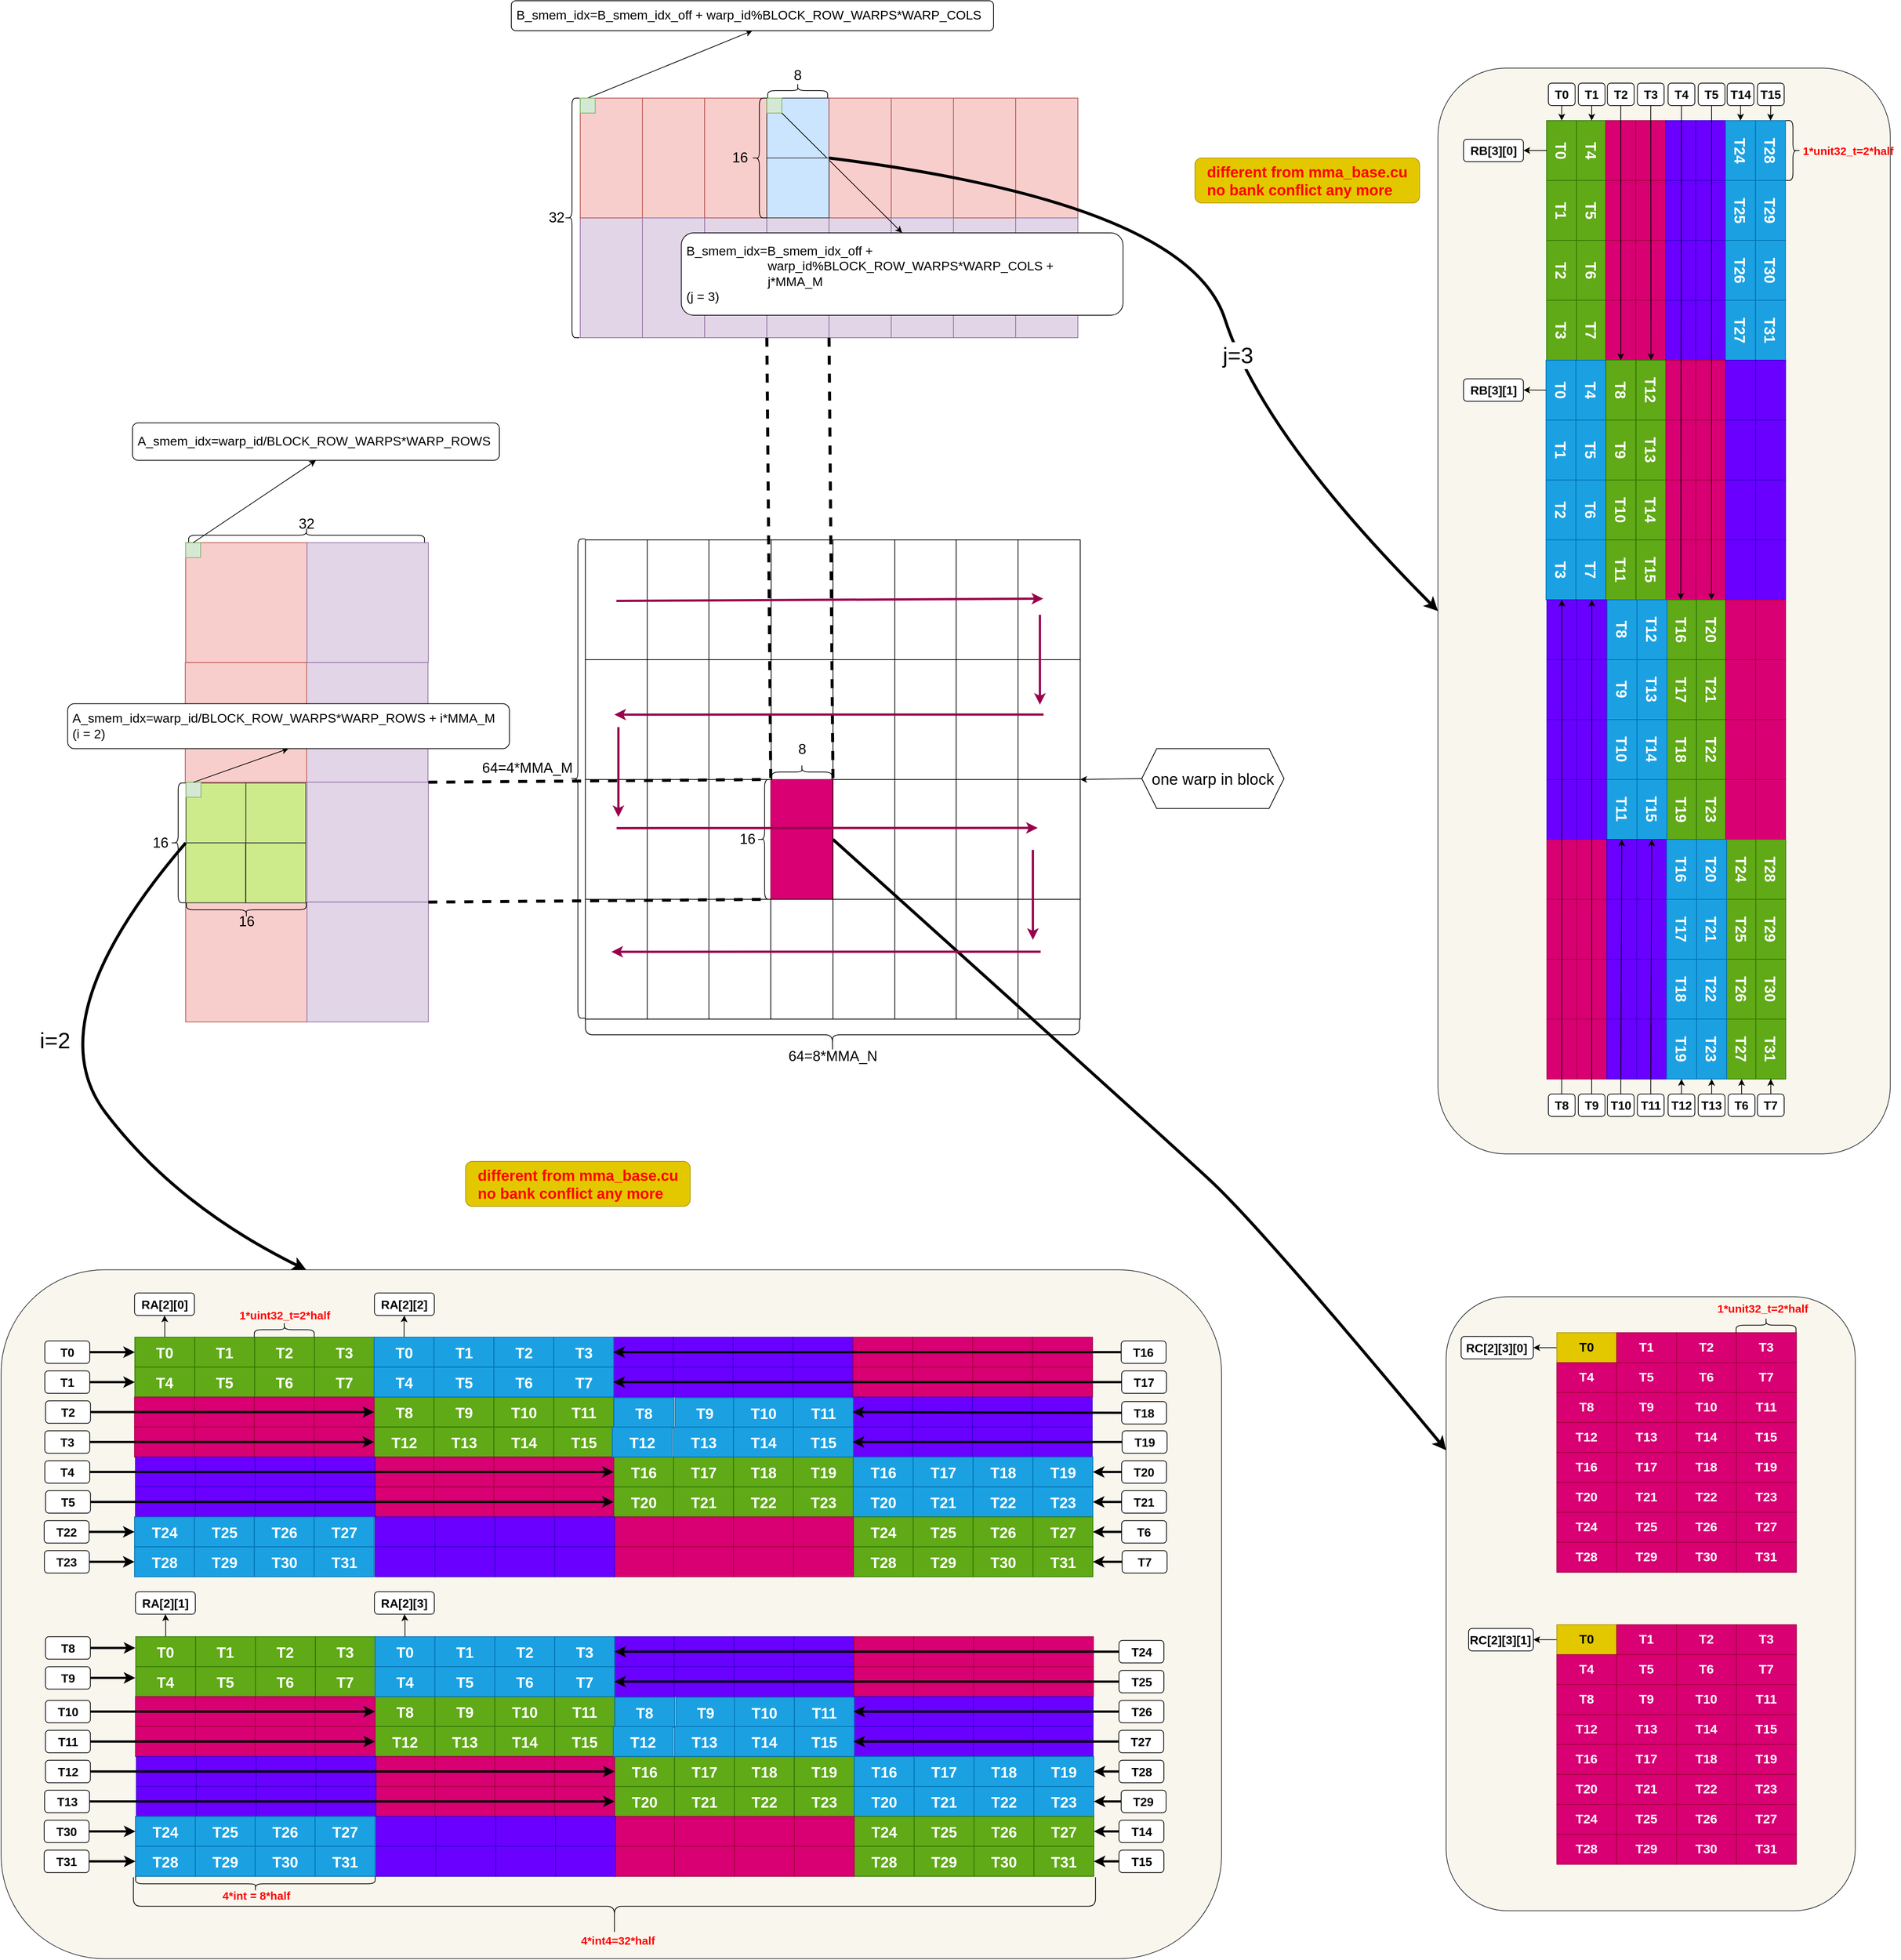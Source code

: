 <mxfile version="24.0.4" type="device">
  <diagram name="Page-1" id="_nR7e4XgD6fj8UJKNjDj">
    <mxGraphModel dx="5557" dy="-5588" grid="1" gridSize="10" guides="1" tooltips="1" connect="1" arrows="1" fold="1" page="1" pageScale="1" pageWidth="850" pageHeight="1100" math="0" shadow="0">
      <root>
        <mxCell id="0" />
        <mxCell id="1" parent="0" />
        <mxCell id="BASvvJVavqTpIo9RgMH1-1777" value="" style="rounded=1;whiteSpace=wrap;html=1;fillColor=#f9f7ed;strokeColor=#36393d;" parent="1" vertex="1">
          <mxGeometry x="-1534.52" y="9594.75" width="1630" height="920" as="geometry" />
        </mxCell>
        <mxCell id="BASvvJVavqTpIo9RgMH1-1779" value="" style="rounded=1;whiteSpace=wrap;html=1;fillColor=#f9f7ed;strokeColor=#36393d;" parent="1" vertex="1">
          <mxGeometry x="395.49" y="9630.75" width="546.42" height="820" as="geometry" />
        </mxCell>
        <mxCell id="BASvvJVavqTpIo9RgMH1-1778" value="" style="rounded=1;whiteSpace=wrap;html=1;fillColor=#f9f7ed;strokeColor=#36393d;" parent="1" vertex="1">
          <mxGeometry x="384.56" y="7990" width="604.14" height="1450" as="geometry" />
        </mxCell>
        <mxCell id="BASvvJVavqTpIo9RgMH1-1724" value="" style="whiteSpace=wrap;html=1;aspect=fixed;fillColor=#cdeb8b;strokeColor=#36393d;" parent="1" vertex="1">
          <mxGeometry x="-1287.58" y="8944.66" width="80" height="80" as="geometry" />
        </mxCell>
        <mxCell id="BASvvJVavqTpIo9RgMH1-1162" value="" style="rounded=0;whiteSpace=wrap;html=1;fillColor=#f8cecc;strokeColor=#b85450;" parent="1" vertex="1">
          <mxGeometry x="-1288.04" y="9103.75" width="162.09" height="160" as="geometry" />
        </mxCell>
        <mxCell id="BASvvJVavqTpIo9RgMH1-1119" value="" style="rounded=0;whiteSpace=wrap;html=1;" parent="1" vertex="1">
          <mxGeometry x="-506.56" y="8780" width="83.09" height="160" as="geometry" />
        </mxCell>
        <mxCell id="BASvvJVavqTpIo9RgMH1-1111" value="" style="rounded=0;whiteSpace=wrap;html=1;" parent="1" vertex="1">
          <mxGeometry x="-506.56" y="8620" width="83.09" height="160" as="geometry" />
        </mxCell>
        <mxCell id="BASvvJVavqTpIo9RgMH1-1164" value="&lt;span style=&quot;font-size: 24px;&quot;&gt;w3&lt;/span&gt;" style="rounded=0;whiteSpace=wrap;html=1;fillColor=#e1d5e7;strokeColor=#9673a6;" parent="1" vertex="1">
          <mxGeometry x="-1126.49" y="8783.75" width="162.09" height="160" as="geometry" />
        </mxCell>
        <mxCell id="BASvvJVavqTpIo9RgMH1-1160" value="&lt;span style=&quot;font-size: 24px;&quot;&gt;w2&lt;/span&gt;" style="rounded=0;whiteSpace=wrap;html=1;fillColor=#f8cecc;strokeColor=#b85450;" parent="1" vertex="1">
          <mxGeometry x="-1288.58" y="8783.75" width="162.09" height="160" as="geometry" />
        </mxCell>
        <mxCell id="BASvvJVavqTpIo9RgMH1-1140" value="" style="rounded=0;whiteSpace=wrap;html=1;fillColor=#f8cecc;strokeColor=#b85450;" parent="1" vertex="1">
          <mxGeometry x="-1288.04" y="8623.75" width="162.09" height="160" as="geometry" />
        </mxCell>
        <mxCell id="BASvvJVavqTpIo9RgMH1-990" value="" style="rounded=0;whiteSpace=wrap;html=1;" parent="1" vertex="1">
          <mxGeometry x="-754.16" y="8620" width="83.09" height="160" as="geometry" />
        </mxCell>
        <mxCell id="BASvvJVavqTpIo9RgMH1-1039" value="&lt;font style=&quot;font-size: 19px;&quot;&gt;8&lt;/font&gt;" style="text;html=1;align=center;verticalAlign=middle;resizable=0;points=[];autosize=1;strokeColor=none;fillColor=none;" parent="1" vertex="1">
          <mxGeometry x="-480.02" y="8880" width="30" height="40" as="geometry" />
        </mxCell>
        <mxCell id="BASvvJVavqTpIo9RgMH1-1042" value="" style="shape=curlyBracket;whiteSpace=wrap;html=1;rounded=1;labelPosition=left;verticalLabelPosition=middle;align=right;verticalAlign=middle;rotation=-90;size=0.5;" parent="1" vertex="1">
          <mxGeometry x="-447.12" y="8950.91" width="46.08" height="660" as="geometry" />
        </mxCell>
        <mxCell id="BASvvJVavqTpIo9RgMH1-1044" value="&lt;font style=&quot;font-size: 19px;&quot;&gt;64=8*MMA_N&lt;/font&gt;" style="text;html=1;align=center;verticalAlign=middle;resizable=0;points=[];autosize=1;strokeColor=none;fillColor=none;" parent="1" vertex="1">
          <mxGeometry x="-494.08" y="9290" width="140" height="40" as="geometry" />
        </mxCell>
        <mxCell id="BASvvJVavqTpIo9RgMH1-1045" value="" style="shape=curlyBracket;whiteSpace=wrap;html=1;rounded=1;flipH=1;labelPosition=right;verticalLabelPosition=middle;align=left;verticalAlign=middle;rotation=-180;" parent="1" vertex="1">
          <mxGeometry x="-774.16" y="8618.75" width="20" height="640" as="geometry" />
        </mxCell>
        <mxCell id="BASvvJVavqTpIo9RgMH1-1046" value="&lt;font style=&quot;font-size: 19px;&quot;&gt;64=4*MMA_M&lt;/font&gt;" style="text;html=1;align=center;verticalAlign=middle;resizable=0;points=[];autosize=1;strokeColor=none;fillColor=none;" parent="1" vertex="1">
          <mxGeometry x="-902.07" y="8904.66" width="140" height="40" as="geometry" />
        </mxCell>
        <mxCell id="BASvvJVavqTpIo9RgMH1-1055" value="" style="shape=curlyBracket;whiteSpace=wrap;html=1;rounded=1;labelPosition=left;verticalLabelPosition=middle;align=right;verticalAlign=middle;" parent="1" vertex="1">
          <mxGeometry x="-1308.04" y="8944.66" width="20" height="160" as="geometry" />
        </mxCell>
        <mxCell id="BASvvJVavqTpIo9RgMH1-1056" value="&lt;font style=&quot;font-size: 19px;&quot;&gt;16&lt;/font&gt;" style="text;html=1;align=center;verticalAlign=middle;resizable=0;points=[];autosize=1;strokeColor=none;fillColor=none;" parent="1" vertex="1">
          <mxGeometry x="-1342.3" y="9004.66" width="40" height="40" as="geometry" />
        </mxCell>
        <mxCell id="BASvvJVavqTpIo9RgMH1-1057" value="" style="shape=curlyBracket;whiteSpace=wrap;html=1;rounded=1;labelPosition=left;verticalLabelPosition=middle;align=right;verticalAlign=middle;rotation=-90;" parent="1" vertex="1">
          <mxGeometry x="-1217" y="9034" width="20" height="160" as="geometry" />
        </mxCell>
        <mxCell id="BASvvJVavqTpIo9RgMH1-1058" value="&lt;font style=&quot;font-size: 19px;&quot;&gt;16&lt;/font&gt;" style="text;html=1;align=center;verticalAlign=middle;resizable=0;points=[];autosize=1;strokeColor=none;fillColor=none;" parent="1" vertex="1">
          <mxGeometry x="-1227" y="9110" width="40" height="40" as="geometry" />
        </mxCell>
        <mxCell id="BASvvJVavqTpIo9RgMH1-1063" value="" style="shape=curlyBracket;whiteSpace=wrap;html=1;rounded=1;flipH=1;labelPosition=right;verticalLabelPosition=middle;align=left;verticalAlign=middle;rotation=-90;" parent="1" vertex="1">
          <mxGeometry x="-1136.54" y="8456.25" width="20" height="315" as="geometry" />
        </mxCell>
        <mxCell id="BASvvJVavqTpIo9RgMH1-1064" value="&lt;font style=&quot;font-size: 19px;&quot;&gt;32&lt;/font&gt;" style="text;html=1;align=center;verticalAlign=middle;resizable=0;points=[];autosize=1;strokeColor=none;fillColor=none;" parent="1" vertex="1">
          <mxGeometry x="-1146.54" y="8578.75" width="40" height="40" as="geometry" />
        </mxCell>
        <mxCell id="BASvvJVavqTpIo9RgMH1-1066" value="" style="shape=curlyBracket;whiteSpace=wrap;html=1;rounded=1;labelPosition=left;verticalLabelPosition=middle;align=right;verticalAlign=middle;" parent="1" vertex="1">
          <mxGeometry x="-782.07" y="8030" width="20" height="320" as="geometry" />
        </mxCell>
        <mxCell id="BASvvJVavqTpIo9RgMH1-1067" value="&lt;font style=&quot;font-size: 19px;&quot;&gt;32&lt;/font&gt;" style="text;html=1;align=center;verticalAlign=middle;resizable=0;points=[];autosize=1;strokeColor=none;fillColor=none;" parent="1" vertex="1">
          <mxGeometry x="-813.08" y="8170" width="40" height="40" as="geometry" />
        </mxCell>
        <mxCell id="BASvvJVavqTpIo9RgMH1-1085" value="" style="whiteSpace=wrap;html=1;aspect=fixed;fillColor=#d5e8d4;strokeColor=#82b366;" parent="1" vertex="1">
          <mxGeometry x="-1288.04" y="8623.75" width="20" height="20" as="geometry" />
        </mxCell>
        <mxCell id="BASvvJVavqTpIo9RgMH1-1086" value="&lt;font style=&quot;font-size: 17px;&quot;&gt;&amp;nbsp;A_smem_idx=warp_id/BLOCK_ROW_WARPS*WARP_ROWS&lt;/font&gt;" style="rounded=1;whiteSpace=wrap;html=1;align=left;" parent="1" vertex="1">
          <mxGeometry x="-1359.03" y="8463.75" width="490" height="50" as="geometry" />
        </mxCell>
        <mxCell id="BASvvJVavqTpIo9RgMH1-1087" value="" style="endArrow=classic;html=1;rounded=0;exitX=0.5;exitY=0;exitDx=0;exitDy=0;entryX=0.5;entryY=1;entryDx=0;entryDy=0;" parent="1" source="BASvvJVavqTpIo9RgMH1-1085" target="BASvvJVavqTpIo9RgMH1-1086" edge="1">
          <mxGeometry width="50" height="50" relative="1" as="geometry">
            <mxPoint x="-1339.03" y="8593.75" as="sourcePoint" />
            <mxPoint x="-1289.03" y="8543.75" as="targetPoint" />
          </mxGeometry>
        </mxCell>
        <mxCell id="BASvvJVavqTpIo9RgMH1-1089" value="" style="whiteSpace=wrap;html=1;aspect=fixed;fillColor=#d5e8d4;strokeColor=#82b366;" parent="1" vertex="1">
          <mxGeometry x="-1287.58" y="8943.66" width="20" height="20" as="geometry" />
        </mxCell>
        <mxCell id="BASvvJVavqTpIo9RgMH1-1090" value="" style="endArrow=classic;html=1;rounded=0;exitX=0.5;exitY=0;exitDx=0;exitDy=0;entryX=0.5;entryY=1;entryDx=0;entryDy=0;" parent="1" source="BASvvJVavqTpIo9RgMH1-1089" target="BASvvJVavqTpIo9RgMH1-1088" edge="1">
          <mxGeometry width="50" height="50" relative="1" as="geometry">
            <mxPoint x="-1219.03" y="9223.75" as="sourcePoint" />
            <mxPoint x="-1169.03" y="9173.75" as="targetPoint" />
          </mxGeometry>
        </mxCell>
        <mxCell id="BASvvJVavqTpIo9RgMH1-1092" value="&lt;font style=&quot;font-size: 17px;&quot;&gt;&amp;nbsp;B_smem_idx=B_smem_idx_off +&amp;nbsp;&lt;/font&gt;&lt;span style=&quot;font-size: 17px;&quot;&gt;warp_id%BLOCK_ROW_WARPS*WARP_COLS&lt;/span&gt;" style="rounded=1;whiteSpace=wrap;html=1;align=left;" parent="1" vertex="1">
          <mxGeometry x="-853.11" y="7900" width="644.08" height="40" as="geometry" />
        </mxCell>
        <mxCell id="BASvvJVavqTpIo9RgMH1-1093" value="" style="endArrow=classic;html=1;rounded=0;exitX=0.5;exitY=0;exitDx=0;exitDy=0;entryX=0.5;entryY=1;entryDx=0;entryDy=0;" parent="1" source="BASvvJVavqTpIo9RgMH1-1091" target="BASvvJVavqTpIo9RgMH1-1092" edge="1">
          <mxGeometry width="50" height="50" relative="1" as="geometry">
            <mxPoint x="-788.2" y="7945" as="sourcePoint" />
            <mxPoint x="-738.2" y="7895" as="targetPoint" />
          </mxGeometry>
        </mxCell>
        <mxCell id="BASvvJVavqTpIo9RgMH1-1107" value="" style="rounded=0;whiteSpace=wrap;html=1;" parent="1" vertex="1">
          <mxGeometry x="-671.57" y="8620" width="83.09" height="160" as="geometry" />
        </mxCell>
        <mxCell id="BASvvJVavqTpIo9RgMH1-1108" value="" style="rounded=0;whiteSpace=wrap;html=1;" parent="1" vertex="1">
          <mxGeometry x="-589.15" y="8620" width="83.09" height="160" as="geometry" />
        </mxCell>
        <mxCell id="BASvvJVavqTpIo9RgMH1-1112" value="" style="rounded=0;whiteSpace=wrap;html=1;" parent="1" vertex="1">
          <mxGeometry x="-423.47" y="8620" width="83.09" height="160" as="geometry" />
        </mxCell>
        <mxCell id="BASvvJVavqTpIo9RgMH1-1113" value="" style="rounded=0;whiteSpace=wrap;html=1;" parent="1" vertex="1">
          <mxGeometry x="-340.88" y="8620" width="83.09" height="160" as="geometry" />
        </mxCell>
        <mxCell id="BASvvJVavqTpIo9RgMH1-1114" value="" style="rounded=0;whiteSpace=wrap;html=1;" parent="1" vertex="1">
          <mxGeometry x="-258.92" y="8620" width="83.09" height="160" as="geometry" />
        </mxCell>
        <mxCell id="BASvvJVavqTpIo9RgMH1-1115" value="" style="rounded=0;whiteSpace=wrap;html=1;" parent="1" vertex="1">
          <mxGeometry x="-176.33" y="8620" width="83.09" height="160" as="geometry" />
        </mxCell>
        <mxCell id="BASvvJVavqTpIo9RgMH1-1116" value="" style="rounded=0;whiteSpace=wrap;html=1;" parent="1" vertex="1">
          <mxGeometry x="-754.16" y="8780" width="83.09" height="160" as="geometry" />
        </mxCell>
        <mxCell id="BASvvJVavqTpIo9RgMH1-1117" value="" style="rounded=0;whiteSpace=wrap;html=1;" parent="1" vertex="1">
          <mxGeometry x="-671.57" y="8780" width="83.09" height="160" as="geometry" />
        </mxCell>
        <mxCell id="BASvvJVavqTpIo9RgMH1-1118" value="" style="rounded=0;whiteSpace=wrap;html=1;" parent="1" vertex="1">
          <mxGeometry x="-589.15" y="8780" width="83.09" height="160" as="geometry" />
        </mxCell>
        <mxCell id="BASvvJVavqTpIo9RgMH1-1120" value="" style="rounded=0;whiteSpace=wrap;html=1;" parent="1" vertex="1">
          <mxGeometry x="-423.47" y="8780" width="83.09" height="160" as="geometry" />
        </mxCell>
        <mxCell id="BASvvJVavqTpIo9RgMH1-1121" value="" style="rounded=0;whiteSpace=wrap;html=1;" parent="1" vertex="1">
          <mxGeometry x="-340.88" y="8780" width="83.09" height="160" as="geometry" />
        </mxCell>
        <mxCell id="BASvvJVavqTpIo9RgMH1-1122" value="" style="rounded=0;whiteSpace=wrap;html=1;" parent="1" vertex="1">
          <mxGeometry x="-258.92" y="8780" width="83.09" height="160" as="geometry" />
        </mxCell>
        <mxCell id="BASvvJVavqTpIo9RgMH1-1123" value="" style="rounded=0;whiteSpace=wrap;html=1;" parent="1" vertex="1">
          <mxGeometry x="-176.33" y="8780" width="83.09" height="160" as="geometry" />
        </mxCell>
        <mxCell id="BASvvJVavqTpIo9RgMH1-1124" value="" style="rounded=0;whiteSpace=wrap;html=1;" parent="1" vertex="1">
          <mxGeometry x="-754.16" y="8940" width="83.09" height="160" as="geometry" />
        </mxCell>
        <mxCell id="BASvvJVavqTpIo9RgMH1-1125" value="" style="rounded=0;whiteSpace=wrap;html=1;" parent="1" vertex="1">
          <mxGeometry x="-671.57" y="8940" width="83.09" height="160" as="geometry" />
        </mxCell>
        <mxCell id="BASvvJVavqTpIo9RgMH1-1126" value="" style="rounded=0;whiteSpace=wrap;html=1;" parent="1" vertex="1">
          <mxGeometry x="-589.15" y="8940" width="83.09" height="160" as="geometry" />
        </mxCell>
        <mxCell id="BASvvJVavqTpIo9RgMH1-1127" value="" style="rounded=0;whiteSpace=wrap;html=1;fillColor=#d80073;fontColor=#ffffff;strokeColor=#A50040;" parent="1" vertex="1">
          <mxGeometry x="-506.56" y="8940" width="83.09" height="160" as="geometry" />
        </mxCell>
        <mxCell id="BASvvJVavqTpIo9RgMH1-1128" value="" style="rounded=0;whiteSpace=wrap;html=1;" parent="1" vertex="1">
          <mxGeometry x="-423.47" y="8940" width="83.09" height="160" as="geometry" />
        </mxCell>
        <mxCell id="BASvvJVavqTpIo9RgMH1-1129" value="" style="rounded=0;whiteSpace=wrap;html=1;" parent="1" vertex="1">
          <mxGeometry x="-340.88" y="8940" width="83.09" height="160" as="geometry" />
        </mxCell>
        <mxCell id="BASvvJVavqTpIo9RgMH1-1130" value="" style="rounded=0;whiteSpace=wrap;html=1;" parent="1" vertex="1">
          <mxGeometry x="-258.92" y="8940" width="83.09" height="160" as="geometry" />
        </mxCell>
        <mxCell id="BASvvJVavqTpIo9RgMH1-1131" value="" style="rounded=0;whiteSpace=wrap;html=1;" parent="1" vertex="1">
          <mxGeometry x="-176.33" y="8940" width="83.09" height="160" as="geometry" />
        </mxCell>
        <mxCell id="BASvvJVavqTpIo9RgMH1-1132" value="" style="rounded=0;whiteSpace=wrap;html=1;" parent="1" vertex="1">
          <mxGeometry x="-754.16" y="9100" width="83.09" height="160" as="geometry" />
        </mxCell>
        <mxCell id="BASvvJVavqTpIo9RgMH1-1133" value="" style="rounded=0;whiteSpace=wrap;html=1;" parent="1" vertex="1">
          <mxGeometry x="-671.57" y="9100" width="83.09" height="160" as="geometry" />
        </mxCell>
        <mxCell id="BASvvJVavqTpIo9RgMH1-1134" value="" style="rounded=0;whiteSpace=wrap;html=1;" parent="1" vertex="1">
          <mxGeometry x="-589.15" y="9100" width="83.09" height="160" as="geometry" />
        </mxCell>
        <mxCell id="BASvvJVavqTpIo9RgMH1-1135" value="" style="rounded=0;whiteSpace=wrap;html=1;" parent="1" vertex="1">
          <mxGeometry x="-506.56" y="9100" width="83.09" height="160" as="geometry" />
        </mxCell>
        <mxCell id="BASvvJVavqTpIo9RgMH1-1136" value="" style="rounded=0;whiteSpace=wrap;html=1;" parent="1" vertex="1">
          <mxGeometry x="-423.47" y="9100" width="83.09" height="160" as="geometry" />
        </mxCell>
        <mxCell id="BASvvJVavqTpIo9RgMH1-1137" value="" style="rounded=0;whiteSpace=wrap;html=1;" parent="1" vertex="1">
          <mxGeometry x="-340.88" y="9100" width="83.09" height="160" as="geometry" />
        </mxCell>
        <mxCell id="BASvvJVavqTpIo9RgMH1-1138" value="" style="rounded=0;whiteSpace=wrap;html=1;" parent="1" vertex="1">
          <mxGeometry x="-258.92" y="9100" width="83.09" height="160" as="geometry" />
        </mxCell>
        <mxCell id="BASvvJVavqTpIo9RgMH1-1139" value="" style="rounded=0;whiteSpace=wrap;html=1;" parent="1" vertex="1">
          <mxGeometry x="-176.33" y="9100" width="83.09" height="160" as="geometry" />
        </mxCell>
        <mxCell id="BASvvJVavqTpIo9RgMH1-1037" value="" style="rounded=0;whiteSpace=wrap;html=1;fillColor=#e1d5e7;strokeColor=#9673a6;" parent="1" vertex="1">
          <mxGeometry x="-1125.95" y="8623.75" width="162.09" height="160" as="geometry" />
        </mxCell>
        <mxCell id="BASvvJVavqTpIo9RgMH1-1141" value="" style="rounded=0;whiteSpace=wrap;html=1;fillColor=#e1d5e7;strokeColor=#9673a6;" parent="1" vertex="1">
          <mxGeometry x="-761.07" y="8190" width="83.09" height="160" as="geometry" />
        </mxCell>
        <mxCell id="BASvvJVavqTpIo9RgMH1-1142" value="" style="rounded=0;whiteSpace=wrap;html=1;fillColor=#f8cecc;strokeColor=#b85450;" parent="1" vertex="1">
          <mxGeometry x="-761.07" y="8030" width="83.09" height="160" as="geometry" />
        </mxCell>
        <mxCell id="BASvvJVavqTpIo9RgMH1-1143" value="" style="rounded=0;whiteSpace=wrap;html=1;fillColor=#f8cecc;strokeColor=#b85450;" parent="1" vertex="1">
          <mxGeometry x="-677.98" y="8030" width="83.09" height="160" as="geometry" />
        </mxCell>
        <mxCell id="BASvvJVavqTpIo9RgMH1-1144" value="" style="rounded=0;whiteSpace=wrap;html=1;fillColor=#e1d5e7;strokeColor=#9673a6;" parent="1" vertex="1">
          <mxGeometry x="-677.98" y="8190" width="83.09" height="160" as="geometry" />
        </mxCell>
        <mxCell id="BASvvJVavqTpIo9RgMH1-1145" value="" style="rounded=0;whiteSpace=wrap;html=1;fillColor=#e1d5e7;strokeColor=#9673a6;" parent="1" vertex="1">
          <mxGeometry x="-594.89" y="8190" width="83.09" height="160" as="geometry" />
        </mxCell>
        <mxCell id="BASvvJVavqTpIo9RgMH1-1146" value="" style="rounded=0;whiteSpace=wrap;html=1;fillColor=#f8cecc;strokeColor=#b85450;" parent="1" vertex="1">
          <mxGeometry x="-594.89" y="8030" width="83.09" height="160" as="geometry" />
        </mxCell>
        <mxCell id="BASvvJVavqTpIo9RgMH1-1147" value="" style="rounded=0;whiteSpace=wrap;html=1;fillColor=#cce5ff;strokeColor=#36393d;" parent="1" vertex="1">
          <mxGeometry x="-511.8" y="8030" width="83.09" height="80" as="geometry" />
        </mxCell>
        <mxCell id="BASvvJVavqTpIo9RgMH1-1148" value="" style="rounded=0;whiteSpace=wrap;html=1;fillColor=#e1d5e7;strokeColor=#9673a6;" parent="1" vertex="1">
          <mxGeometry x="-511.8" y="8190" width="83.09" height="160" as="geometry" />
        </mxCell>
        <mxCell id="BASvvJVavqTpIo9RgMH1-1149" value="" style="rounded=0;whiteSpace=wrap;html=1;fillColor=#e1d5e7;strokeColor=#9673a6;" parent="1" vertex="1">
          <mxGeometry x="-428.71" y="8190" width="83.09" height="160" as="geometry" />
        </mxCell>
        <mxCell id="BASvvJVavqTpIo9RgMH1-1150" value="" style="rounded=0;whiteSpace=wrap;html=1;fillColor=#f8cecc;strokeColor=#b85450;" parent="1" vertex="1">
          <mxGeometry x="-428.71" y="8030" width="83.09" height="160" as="geometry" />
        </mxCell>
        <mxCell id="BASvvJVavqTpIo9RgMH1-1151" value="" style="rounded=0;whiteSpace=wrap;html=1;fillColor=#f8cecc;strokeColor=#b85450;" parent="1" vertex="1">
          <mxGeometry x="-345.62" y="8030" width="83.09" height="160" as="geometry" />
        </mxCell>
        <mxCell id="BASvvJVavqTpIo9RgMH1-1152" value="" style="rounded=0;whiteSpace=wrap;html=1;fillColor=#e1d5e7;strokeColor=#9673a6;" parent="1" vertex="1">
          <mxGeometry x="-345.62" y="8190" width="83.09" height="160" as="geometry" />
        </mxCell>
        <mxCell id="BASvvJVavqTpIo9RgMH1-1153" value="" style="rounded=0;whiteSpace=wrap;html=1;fillColor=#e1d5e7;strokeColor=#9673a6;" parent="1" vertex="1">
          <mxGeometry x="-262.53" y="8190" width="83.09" height="160" as="geometry" />
        </mxCell>
        <mxCell id="BASvvJVavqTpIo9RgMH1-1154" value="" style="rounded=0;whiteSpace=wrap;html=1;fillColor=#f8cecc;strokeColor=#b85450;" parent="1" vertex="1">
          <mxGeometry x="-262.53" y="8030" width="83.09" height="160" as="geometry" />
        </mxCell>
        <mxCell id="BASvvJVavqTpIo9RgMH1-1155" value="" style="rounded=0;whiteSpace=wrap;html=1;fillColor=#f8cecc;strokeColor=#b85450;" parent="1" vertex="1">
          <mxGeometry x="-179.44" y="8030" width="83.09" height="160" as="geometry" />
        </mxCell>
        <mxCell id="BASvvJVavqTpIo9RgMH1-1156" value="" style="rounded=0;whiteSpace=wrap;html=1;fillColor=#e1d5e7;strokeColor=#9673a6;" parent="1" vertex="1">
          <mxGeometry x="-179.44" y="8190" width="83.09" height="160" as="geometry" />
        </mxCell>
        <mxCell id="BASvvJVavqTpIo9RgMH1-1091" value="" style="whiteSpace=wrap;html=1;aspect=fixed;fillColor=#d5e8d4;strokeColor=#82b366;" parent="1" vertex="1">
          <mxGeometry x="-761.07" y="8030" width="20" height="20" as="geometry" />
        </mxCell>
        <mxCell id="BASvvJVavqTpIo9RgMH1-1094" value="" style="whiteSpace=wrap;html=1;aspect=fixed;fillColor=#d5e8d4;strokeColor=#82b366;" parent="1" vertex="1">
          <mxGeometry x="-511.8" y="8030" width="20" height="20" as="geometry" />
        </mxCell>
        <mxCell id="BASvvJVavqTpIo9RgMH1-1096" value="" style="endArrow=classic;html=1;rounded=0;entryX=0.5;entryY=0;entryDx=0;entryDy=0;exitX=1;exitY=1;exitDx=0;exitDy=0;" parent="1" source="BASvvJVavqTpIo9RgMH1-1094" target="BASvvJVavqTpIo9RgMH1-1095" edge="1">
          <mxGeometry width="50" height="50" relative="1" as="geometry">
            <mxPoint x="174.96" y="6860" as="sourcePoint" />
            <mxPoint x="224.96" y="6810" as="targetPoint" />
          </mxGeometry>
        </mxCell>
        <mxCell id="BASvvJVavqTpIo9RgMH1-1095" value="&lt;font style=&quot;font-size: 17px;&quot;&gt;&amp;nbsp;B_smem_idx=B_smem_idx_off +&lt;/font&gt;&lt;div&gt;&lt;font style=&quot;font-size: 17px;&quot;&gt;&lt;span style=&quot;white-space: pre;&quot;&gt;&#x9;&lt;/span&gt;&lt;span style=&quot;white-space: pre;&quot;&gt;&#x9;&lt;/span&gt;&amp;nbsp; &amp;nbsp; &amp;nbsp; &amp;nbsp; warp_id%BLOCK_ROW_WARPS*WARP_COLS +&amp;nbsp;&lt;/font&gt;&lt;/div&gt;&lt;div&gt;&lt;font style=&quot;font-size: 17px;&quot;&gt;&lt;span style=&quot;white-space: pre;&quot;&gt;&#x9;&lt;/span&gt;&lt;span style=&quot;white-space: pre;&quot;&gt;&#x9;&lt;/span&gt;&lt;span style=&quot;white-space: pre;&quot;&gt;&#x9;&lt;/span&gt;j*MMA_M&lt;/font&gt;&lt;div&gt;&lt;font style=&quot;font-size: 17px;&quot;&gt;&amp;nbsp;(j = 3)&lt;/font&gt;&lt;/div&gt;&lt;/div&gt;" style="rounded=1;whiteSpace=wrap;html=1;align=left;" parent="1" vertex="1">
          <mxGeometry x="-626.07" y="8210" width="590" height="110" as="geometry" />
        </mxCell>
        <mxCell id="BASvvJVavqTpIo9RgMH1-1088" value="&lt;font style=&quot;font-size: 17px;&quot;&gt;&amp;nbsp;A_smem_idx=warp_id/BLOCK_ROW_WARPS*WARP_ROWS + i*MMA_M&lt;/font&gt;&lt;div&gt;&lt;font style=&quot;font-size: 17px;&quot;&gt;&amp;nbsp;(i = 2)&lt;/font&gt;&lt;/div&gt;" style="rounded=1;whiteSpace=wrap;html=1;align=left;" parent="1" vertex="1">
          <mxGeometry x="-1445.62" y="8838.75" width="590" height="60" as="geometry" />
        </mxCell>
        <mxCell id="BASvvJVavqTpIo9RgMH1-1165" value="" style="rounded=0;whiteSpace=wrap;html=1;fillColor=#e1d5e7;strokeColor=#9673a6;" parent="1" vertex="1">
          <mxGeometry x="-1125.95" y="8943.66" width="162.09" height="160" as="geometry" />
        </mxCell>
        <mxCell id="BASvvJVavqTpIo9RgMH1-1166" value="" style="rounded=0;whiteSpace=wrap;html=1;fillColor=#e1d5e7;strokeColor=#9673a6;" parent="1" vertex="1">
          <mxGeometry x="-1125.95" y="9103.75" width="162.09" height="160" as="geometry" />
        </mxCell>
        <mxCell id="BASvvJVavqTpIo9RgMH1-1167" value="&lt;font style=&quot;font-size: 19px;&quot;&gt;16&lt;/font&gt;" style="text;html=1;align=center;verticalAlign=middle;resizable=0;points=[];autosize=1;strokeColor=none;fillColor=none;rotation=0;" parent="1" vertex="1">
          <mxGeometry x="-557.93" y="9000" width="40" height="40" as="geometry" />
        </mxCell>
        <mxCell id="BASvvJVavqTpIo9RgMH1-1040" value="" style="shape=curlyBracket;whiteSpace=wrap;html=1;rounded=1;labelPosition=left;verticalLabelPosition=middle;align=right;verticalAlign=middle;" parent="1" vertex="1">
          <mxGeometry x="-524.74" y="8940" width="20" height="160" as="geometry" />
        </mxCell>
        <mxCell id="BASvvJVavqTpIo9RgMH1-1038" value="" style="shape=curlyBracket;whiteSpace=wrap;html=1;rounded=1;labelPosition=left;verticalLabelPosition=middle;align=right;verticalAlign=middle;rotation=90;" parent="1" vertex="1">
          <mxGeometry x="-475.02" y="8890" width="20" height="80" as="geometry" />
        </mxCell>
        <mxCell id="BASvvJVavqTpIo9RgMH1-1169" value="" style="endArrow=none;dashed=1;html=1;rounded=0;strokeWidth=4;exitX=1;exitY=0;exitDx=0;exitDy=0;entryX=0.5;entryY=0;entryDx=0;entryDy=0;" parent="1" source="BASvvJVavqTpIo9RgMH1-1165" target="BASvvJVavqTpIo9RgMH1-1040" edge="1">
          <mxGeometry width="50" height="50" relative="1" as="geometry">
            <mxPoint x="-571.07" y="8540" as="sourcePoint" />
            <mxPoint x="-521.07" y="8490" as="targetPoint" />
          </mxGeometry>
        </mxCell>
        <mxCell id="BASvvJVavqTpIo9RgMH1-1170" value="" style="endArrow=none;dashed=1;html=1;rounded=0;strokeWidth=4;exitX=1;exitY=0;exitDx=0;exitDy=0;entryX=0.75;entryY=1;entryDx=0;entryDy=0;" parent="1" source="BASvvJVavqTpIo9RgMH1-1166" target="BASvvJVavqTpIo9RgMH1-1040" edge="1">
          <mxGeometry width="50" height="50" relative="1" as="geometry">
            <mxPoint x="-923.01" y="8940" as="sourcePoint" />
            <mxPoint x="-475.01" y="8936" as="targetPoint" />
          </mxGeometry>
        </mxCell>
        <mxCell id="BASvvJVavqTpIo9RgMH1-1171" value="" style="endArrow=none;dashed=1;html=1;rounded=0;strokeWidth=4;exitX=0;exitY=1;exitDx=0;exitDy=0;entryX=0;entryY=0;entryDx=0;entryDy=0;" parent="1" source="BASvvJVavqTpIo9RgMH1-1148" target="BASvvJVavqTpIo9RgMH1-1127" edge="1">
          <mxGeometry width="50" height="50" relative="1" as="geometry">
            <mxPoint x="-655.07" y="8424" as="sourcePoint" />
            <mxPoint x="-207.07" y="8420" as="targetPoint" />
          </mxGeometry>
        </mxCell>
        <mxCell id="BASvvJVavqTpIo9RgMH1-1172" value="" style="endArrow=none;dashed=1;html=1;rounded=0;strokeWidth=4;exitX=1;exitY=1;exitDx=0;exitDy=0;entryX=1;entryY=0;entryDx=0;entryDy=0;" parent="1" source="BASvvJVavqTpIo9RgMH1-1148" target="BASvvJVavqTpIo9RgMH1-1127" edge="1">
          <mxGeometry width="50" height="50" relative="1" as="geometry">
            <mxPoint x="-502.07" y="8360" as="sourcePoint" />
            <mxPoint x="-421.07" y="8940" as="targetPoint" />
          </mxGeometry>
        </mxCell>
        <mxCell id="BASvvJVavqTpIo9RgMH1-1174" value="&lt;div&gt;&lt;font style=&quot;font-size: 21px;&quot;&gt;one warp in block&lt;/font&gt;&lt;/div&gt;" style="shape=hexagon;perimeter=hexagonPerimeter2;whiteSpace=wrap;html=1;fixedSize=1;" parent="1" vertex="1">
          <mxGeometry x="-11.05" y="8898.75" width="190" height="80" as="geometry" />
        </mxCell>
        <mxCell id="BASvvJVavqTpIo9RgMH1-1175" value="" style="endArrow=classic;html=1;rounded=0;exitX=0;exitY=0.5;exitDx=0;exitDy=0;entryX=1;entryY=0;entryDx=0;entryDy=0;" parent="1" source="BASvvJVavqTpIo9RgMH1-1174" target="BASvvJVavqTpIo9RgMH1-1131" edge="1">
          <mxGeometry width="50" height="50" relative="1" as="geometry">
            <mxPoint x="-1.07" y="8740" as="sourcePoint" />
            <mxPoint x="48.93" y="8690" as="targetPoint" />
          </mxGeometry>
        </mxCell>
        <mxCell id="BASvvJVavqTpIo9RgMH1-1784" style="edgeStyle=orthogonalEdgeStyle;rounded=0;orthogonalLoop=1;jettySize=auto;html=1;entryX=1;entryY=0.5;entryDx=0;entryDy=0;" parent="1" source="BASvvJVavqTpIo9RgMH1-1634" target="BASvvJVavqTpIo9RgMH1-1783" edge="1">
          <mxGeometry relative="1" as="geometry" />
        </mxCell>
        <mxCell id="BASvvJVavqTpIo9RgMH1-1634" value="&lt;font style=&quot;font-size: 17px;&quot;&gt;&lt;b&gt;T0&lt;/b&gt;&lt;/font&gt;" style="rounded=0;whiteSpace=wrap;html=1;fillColor=#e3c800;strokeColor=#B09500;fontColor=#000000;" parent="1" vertex="1">
          <mxGeometry x="543.31" y="9678.75" width="80" height="40" as="geometry" />
        </mxCell>
        <mxCell id="BASvvJVavqTpIo9RgMH1-1635" value="&lt;b style=&quot;font-size: 17px;&quot;&gt;T1&lt;/b&gt;" style="rounded=0;whiteSpace=wrap;html=1;fillColor=#d80073;strokeColor=#A50040;fontColor=#ffffff;" parent="1" vertex="1">
          <mxGeometry x="623.31" y="9678.75" width="80" height="40" as="geometry" />
        </mxCell>
        <mxCell id="BASvvJVavqTpIo9RgMH1-1636" value="&lt;b style=&quot;font-size: 17px;&quot;&gt;T2&lt;/b&gt;" style="rounded=0;whiteSpace=wrap;html=1;fillColor=#d80073;strokeColor=#A50040;fontColor=#ffffff;" parent="1" vertex="1">
          <mxGeometry x="703.31" y="9678.75" width="80" height="40" as="geometry" />
        </mxCell>
        <mxCell id="BASvvJVavqTpIo9RgMH1-1637" value="&lt;b style=&quot;font-size: 17px;&quot;&gt;T3&lt;/b&gt;" style="rounded=0;whiteSpace=wrap;html=1;fillColor=#d80073;strokeColor=#A50040;fontColor=#ffffff;" parent="1" vertex="1">
          <mxGeometry x="783.31" y="9678.75" width="80" height="40" as="geometry" />
        </mxCell>
        <mxCell id="BASvvJVavqTpIo9RgMH1-1638" value="&lt;b style=&quot;font-size: 17px;&quot;&gt;T4&lt;/b&gt;" style="rounded=0;whiteSpace=wrap;html=1;fillColor=#d80073;strokeColor=#A50040;fontColor=#ffffff;" parent="1" vertex="1">
          <mxGeometry x="543.31" y="9718.75" width="80" height="40" as="geometry" />
        </mxCell>
        <mxCell id="BASvvJVavqTpIo9RgMH1-1639" value="&lt;b style=&quot;font-size: 17px;&quot;&gt;T5&lt;/b&gt;" style="rounded=0;whiteSpace=wrap;html=1;fillColor=#d80073;strokeColor=#A50040;fontColor=#ffffff;" parent="1" vertex="1">
          <mxGeometry x="623.31" y="9718.75" width="80" height="40" as="geometry" />
        </mxCell>
        <mxCell id="BASvvJVavqTpIo9RgMH1-1640" value="&lt;b style=&quot;font-size: 17px;&quot;&gt;T6&lt;/b&gt;" style="rounded=0;whiteSpace=wrap;html=1;fillColor=#d80073;strokeColor=#A50040;fontColor=#ffffff;" parent="1" vertex="1">
          <mxGeometry x="703.31" y="9718.75" width="80" height="40" as="geometry" />
        </mxCell>
        <mxCell id="BASvvJVavqTpIo9RgMH1-1641" value="&lt;b style=&quot;font-size: 17px;&quot;&gt;T7&lt;/b&gt;" style="rounded=0;whiteSpace=wrap;html=1;fillColor=#d80073;strokeColor=#A50040;fontColor=#ffffff;" parent="1" vertex="1">
          <mxGeometry x="783.31" y="9718.75" width="80" height="40" as="geometry" />
        </mxCell>
        <mxCell id="BASvvJVavqTpIo9RgMH1-1642" value="&lt;b style=&quot;font-size: 17px;&quot;&gt;T8&lt;/b&gt;" style="rounded=0;whiteSpace=wrap;html=1;fillColor=#d80073;strokeColor=#A50040;fontColor=#ffffff;" parent="1" vertex="1">
          <mxGeometry x="543.31" y="9758.75" width="80" height="40" as="geometry" />
        </mxCell>
        <mxCell id="BASvvJVavqTpIo9RgMH1-1643" value="&lt;b style=&quot;font-size: 17px;&quot;&gt;T9&lt;/b&gt;" style="rounded=0;whiteSpace=wrap;html=1;fillColor=#d80073;strokeColor=#A50040;fontColor=#ffffff;" parent="1" vertex="1">
          <mxGeometry x="623.31" y="9758.75" width="80" height="40" as="geometry" />
        </mxCell>
        <mxCell id="BASvvJVavqTpIo9RgMH1-1644" value="&lt;b style=&quot;font-size: 17px;&quot;&gt;T10&lt;/b&gt;" style="rounded=0;whiteSpace=wrap;html=1;fillColor=#d80073;strokeColor=#A50040;fontColor=#ffffff;" parent="1" vertex="1">
          <mxGeometry x="703.31" y="9758.75" width="80" height="40" as="geometry" />
        </mxCell>
        <mxCell id="BASvvJVavqTpIo9RgMH1-1645" value="&lt;b style=&quot;font-size: 17px;&quot;&gt;T11&lt;/b&gt;" style="rounded=0;whiteSpace=wrap;html=1;fillColor=#d80073;strokeColor=#A50040;fontColor=#ffffff;" parent="1" vertex="1">
          <mxGeometry x="783.31" y="9758.75" width="80" height="40" as="geometry" />
        </mxCell>
        <mxCell id="BASvvJVavqTpIo9RgMH1-1646" value="&lt;b style=&quot;font-size: 17px;&quot;&gt;T12&lt;/b&gt;" style="rounded=0;whiteSpace=wrap;html=1;fillColor=#d80073;strokeColor=#A50040;fontColor=#ffffff;" parent="1" vertex="1">
          <mxGeometry x="543.31" y="9798.75" width="80" height="40" as="geometry" />
        </mxCell>
        <mxCell id="BASvvJVavqTpIo9RgMH1-1647" value="&lt;b style=&quot;font-size: 17px;&quot;&gt;T13&lt;/b&gt;" style="rounded=0;whiteSpace=wrap;html=1;fillColor=#d80073;strokeColor=#A50040;fontColor=#ffffff;" parent="1" vertex="1">
          <mxGeometry x="623.31" y="9798.75" width="80" height="40" as="geometry" />
        </mxCell>
        <mxCell id="BASvvJVavqTpIo9RgMH1-1648" value="&lt;b style=&quot;font-size: 17px;&quot;&gt;T14&lt;/b&gt;" style="rounded=0;whiteSpace=wrap;html=1;fillColor=#d80073;strokeColor=#A50040;fontColor=#ffffff;" parent="1" vertex="1">
          <mxGeometry x="703.31" y="9798.75" width="80" height="40" as="geometry" />
        </mxCell>
        <mxCell id="BASvvJVavqTpIo9RgMH1-1649" value="&lt;b style=&quot;font-size: 17px;&quot;&gt;T15&lt;/b&gt;" style="rounded=0;whiteSpace=wrap;html=1;fillColor=#d80073;strokeColor=#A50040;fontColor=#ffffff;" parent="1" vertex="1">
          <mxGeometry x="783.31" y="9798.75" width="80" height="40" as="geometry" />
        </mxCell>
        <mxCell id="BASvvJVavqTpIo9RgMH1-1650" value="&lt;b style=&quot;font-size: 17px;&quot;&gt;T16&lt;/b&gt;" style="rounded=0;whiteSpace=wrap;html=1;fillColor=#d80073;strokeColor=#A50040;fontColor=#ffffff;" parent="1" vertex="1">
          <mxGeometry x="543.31" y="9838.75" width="80" height="40" as="geometry" />
        </mxCell>
        <mxCell id="BASvvJVavqTpIo9RgMH1-1651" value="&lt;b style=&quot;font-size: 17px;&quot;&gt;T17&lt;/b&gt;" style="rounded=0;whiteSpace=wrap;html=1;fillColor=#d80073;strokeColor=#A50040;fontColor=#ffffff;" parent="1" vertex="1">
          <mxGeometry x="623.31" y="9838.75" width="80" height="40" as="geometry" />
        </mxCell>
        <mxCell id="BASvvJVavqTpIo9RgMH1-1652" value="&lt;b style=&quot;font-size: 17px;&quot;&gt;T18&lt;/b&gt;" style="rounded=0;whiteSpace=wrap;html=1;fillColor=#d80073;strokeColor=#A50040;fontColor=#ffffff;" parent="1" vertex="1">
          <mxGeometry x="703.31" y="9838.75" width="80" height="40" as="geometry" />
        </mxCell>
        <mxCell id="BASvvJVavqTpIo9RgMH1-1653" value="&lt;b style=&quot;font-size: 17px;&quot;&gt;T19&lt;/b&gt;" style="rounded=0;whiteSpace=wrap;html=1;fillColor=#d80073;strokeColor=#A50040;fontColor=#ffffff;" parent="1" vertex="1">
          <mxGeometry x="783.31" y="9838.75" width="80" height="40" as="geometry" />
        </mxCell>
        <mxCell id="BASvvJVavqTpIo9RgMH1-1654" value="&lt;b style=&quot;font-size: 17px;&quot;&gt;T20&lt;/b&gt;" style="rounded=0;whiteSpace=wrap;html=1;fillColor=#d80073;strokeColor=#A50040;fontColor=#ffffff;" parent="1" vertex="1">
          <mxGeometry x="543.31" y="9878.75" width="80" height="40" as="geometry" />
        </mxCell>
        <mxCell id="BASvvJVavqTpIo9RgMH1-1655" value="&lt;b style=&quot;font-size: 17px;&quot;&gt;T21&lt;/b&gt;" style="rounded=0;whiteSpace=wrap;html=1;fillColor=#d80073;strokeColor=#A50040;fontColor=#ffffff;" parent="1" vertex="1">
          <mxGeometry x="623.31" y="9878.75" width="80" height="40" as="geometry" />
        </mxCell>
        <mxCell id="BASvvJVavqTpIo9RgMH1-1656" value="&lt;b style=&quot;font-size: 17px;&quot;&gt;T22&lt;/b&gt;" style="rounded=0;whiteSpace=wrap;html=1;fillColor=#d80073;strokeColor=#A50040;fontColor=#ffffff;" parent="1" vertex="1">
          <mxGeometry x="703.31" y="9878.75" width="80" height="40" as="geometry" />
        </mxCell>
        <mxCell id="BASvvJVavqTpIo9RgMH1-1657" value="&lt;b style=&quot;font-size: 17px;&quot;&gt;T23&lt;/b&gt;" style="rounded=0;whiteSpace=wrap;html=1;fillColor=#d80073;strokeColor=#A50040;fontColor=#ffffff;" parent="1" vertex="1">
          <mxGeometry x="783.31" y="9878.75" width="80" height="40" as="geometry" />
        </mxCell>
        <mxCell id="BASvvJVavqTpIo9RgMH1-1658" value="&lt;b style=&quot;font-size: 17px;&quot;&gt;T24&lt;/b&gt;" style="rounded=0;whiteSpace=wrap;html=1;fillColor=#d80073;strokeColor=#A50040;fontColor=#ffffff;" parent="1" vertex="1">
          <mxGeometry x="543.31" y="9918.75" width="80" height="40" as="geometry" />
        </mxCell>
        <mxCell id="BASvvJVavqTpIo9RgMH1-1659" value="&lt;b style=&quot;font-size: 17px;&quot;&gt;T25&lt;/b&gt;" style="rounded=0;whiteSpace=wrap;html=1;fillColor=#d80073;strokeColor=#A50040;fontColor=#ffffff;" parent="1" vertex="1">
          <mxGeometry x="623.31" y="9918.75" width="80" height="40" as="geometry" />
        </mxCell>
        <mxCell id="BASvvJVavqTpIo9RgMH1-1660" value="&lt;b style=&quot;font-size: 17px;&quot;&gt;T26&lt;/b&gt;" style="rounded=0;whiteSpace=wrap;html=1;fillColor=#d80073;strokeColor=#A50040;fontColor=#ffffff;" parent="1" vertex="1">
          <mxGeometry x="703.31" y="9918.75" width="80" height="40" as="geometry" />
        </mxCell>
        <mxCell id="BASvvJVavqTpIo9RgMH1-1661" value="&lt;b style=&quot;font-size: 17px;&quot;&gt;T27&lt;/b&gt;" style="rounded=0;whiteSpace=wrap;html=1;fillColor=#d80073;strokeColor=#A50040;fontColor=#ffffff;" parent="1" vertex="1">
          <mxGeometry x="783.31" y="9918.75" width="80" height="40" as="geometry" />
        </mxCell>
        <mxCell id="BASvvJVavqTpIo9RgMH1-1662" value="&lt;b style=&quot;font-size: 17px;&quot;&gt;T28&lt;/b&gt;" style="rounded=0;whiteSpace=wrap;html=1;fillColor=#d80073;strokeColor=#A50040;fontColor=#ffffff;" parent="1" vertex="1">
          <mxGeometry x="543.31" y="9958.75" width="80" height="40" as="geometry" />
        </mxCell>
        <mxCell id="BASvvJVavqTpIo9RgMH1-1663" value="&lt;b style=&quot;font-size: 17px;&quot;&gt;T29&lt;/b&gt;" style="rounded=0;whiteSpace=wrap;html=1;fillColor=#d80073;strokeColor=#A50040;fontColor=#ffffff;" parent="1" vertex="1">
          <mxGeometry x="623.31" y="9958.75" width="80" height="40" as="geometry" />
        </mxCell>
        <mxCell id="BASvvJVavqTpIo9RgMH1-1664" value="&lt;b style=&quot;font-size: 17px;&quot;&gt;T30&lt;/b&gt;" style="rounded=0;whiteSpace=wrap;html=1;fillColor=#d80073;strokeColor=#A50040;fontColor=#ffffff;" parent="1" vertex="1">
          <mxGeometry x="703.31" y="9958.75" width="80" height="40" as="geometry" />
        </mxCell>
        <mxCell id="BASvvJVavqTpIo9RgMH1-1665" value="&lt;b style=&quot;font-size: 17px;&quot;&gt;T31&lt;/b&gt;" style="rounded=0;whiteSpace=wrap;html=1;fillColor=#d80073;strokeColor=#A50040;fontColor=#ffffff;" parent="1" vertex="1">
          <mxGeometry x="783.31" y="9958.75" width="80" height="40" as="geometry" />
        </mxCell>
        <mxCell id="BASvvJVavqTpIo9RgMH1-1787" style="edgeStyle=orthogonalEdgeStyle;rounded=0;orthogonalLoop=1;jettySize=auto;html=1;entryX=1;entryY=0.5;entryDx=0;entryDy=0;" parent="1" source="BASvvJVavqTpIo9RgMH1-1666" target="BASvvJVavqTpIo9RgMH1-1785" edge="1">
          <mxGeometry relative="1" as="geometry" />
        </mxCell>
        <mxCell id="BASvvJVavqTpIo9RgMH1-1666" value="&lt;font style=&quot;font-size: 17px;&quot;&gt;&lt;b&gt;T0&lt;/b&gt;&lt;/font&gt;" style="rounded=0;whiteSpace=wrap;html=1;fillColor=#e3c800;strokeColor=#B09500;fontColor=#000000;" parent="1" vertex="1">
          <mxGeometry x="543.31" y="10068.75" width="80" height="40" as="geometry" />
        </mxCell>
        <mxCell id="BASvvJVavqTpIo9RgMH1-1667" value="&lt;b style=&quot;font-size: 17px;&quot;&gt;T1&lt;/b&gt;" style="rounded=0;whiteSpace=wrap;html=1;fillColor=#d80073;strokeColor=#A50040;fontColor=#ffffff;" parent="1" vertex="1">
          <mxGeometry x="623.31" y="10068.75" width="80" height="40" as="geometry" />
        </mxCell>
        <mxCell id="BASvvJVavqTpIo9RgMH1-1668" value="&lt;b style=&quot;font-size: 17px;&quot;&gt;T2&lt;/b&gt;" style="rounded=0;whiteSpace=wrap;html=1;fillColor=#d80073;strokeColor=#A50040;fontColor=#ffffff;" parent="1" vertex="1">
          <mxGeometry x="703.31" y="10068.75" width="80" height="40" as="geometry" />
        </mxCell>
        <mxCell id="BASvvJVavqTpIo9RgMH1-1669" value="&lt;b style=&quot;font-size: 17px;&quot;&gt;T3&lt;/b&gt;" style="rounded=0;whiteSpace=wrap;html=1;fillColor=#d80073;strokeColor=#A50040;fontColor=#ffffff;" parent="1" vertex="1">
          <mxGeometry x="783.31" y="10068.75" width="80" height="40" as="geometry" />
        </mxCell>
        <mxCell id="BASvvJVavqTpIo9RgMH1-1670" value="&lt;b style=&quot;font-size: 17px;&quot;&gt;T4&lt;/b&gt;" style="rounded=0;whiteSpace=wrap;html=1;fillColor=#d80073;strokeColor=#A50040;fontColor=#ffffff;" parent="1" vertex="1">
          <mxGeometry x="543.31" y="10108.75" width="80" height="40" as="geometry" />
        </mxCell>
        <mxCell id="BASvvJVavqTpIo9RgMH1-1671" value="&lt;b style=&quot;font-size: 17px;&quot;&gt;T5&lt;/b&gt;" style="rounded=0;whiteSpace=wrap;html=1;fillColor=#d80073;strokeColor=#A50040;fontColor=#ffffff;" parent="1" vertex="1">
          <mxGeometry x="623.31" y="10108.75" width="80" height="40" as="geometry" />
        </mxCell>
        <mxCell id="BASvvJVavqTpIo9RgMH1-1672" value="&lt;b style=&quot;font-size: 17px;&quot;&gt;T6&lt;/b&gt;" style="rounded=0;whiteSpace=wrap;html=1;fillColor=#d80073;strokeColor=#A50040;fontColor=#ffffff;" parent="1" vertex="1">
          <mxGeometry x="703.31" y="10108.75" width="80" height="40" as="geometry" />
        </mxCell>
        <mxCell id="BASvvJVavqTpIo9RgMH1-1673" value="&lt;b style=&quot;font-size: 17px;&quot;&gt;T7&lt;/b&gt;" style="rounded=0;whiteSpace=wrap;html=1;fillColor=#d80073;strokeColor=#A50040;fontColor=#ffffff;" parent="1" vertex="1">
          <mxGeometry x="783.31" y="10108.75" width="80" height="40" as="geometry" />
        </mxCell>
        <mxCell id="BASvvJVavqTpIo9RgMH1-1674" value="&lt;b style=&quot;font-size: 17px;&quot;&gt;T8&lt;/b&gt;" style="rounded=0;whiteSpace=wrap;html=1;fillColor=#d80073;strokeColor=#A50040;fontColor=#ffffff;" parent="1" vertex="1">
          <mxGeometry x="543.31" y="10148.75" width="80" height="40" as="geometry" />
        </mxCell>
        <mxCell id="BASvvJVavqTpIo9RgMH1-1675" value="&lt;b style=&quot;font-size: 17px;&quot;&gt;T9&lt;/b&gt;" style="rounded=0;whiteSpace=wrap;html=1;fillColor=#d80073;strokeColor=#A50040;fontColor=#ffffff;" parent="1" vertex="1">
          <mxGeometry x="623.31" y="10148.75" width="80" height="40" as="geometry" />
        </mxCell>
        <mxCell id="BASvvJVavqTpIo9RgMH1-1676" value="&lt;b style=&quot;font-size: 17px;&quot;&gt;T10&lt;/b&gt;" style="rounded=0;whiteSpace=wrap;html=1;fillColor=#d80073;strokeColor=#A50040;fontColor=#ffffff;" parent="1" vertex="1">
          <mxGeometry x="703.31" y="10148.75" width="80" height="40" as="geometry" />
        </mxCell>
        <mxCell id="BASvvJVavqTpIo9RgMH1-1677" value="&lt;b style=&quot;font-size: 17px;&quot;&gt;T11&lt;/b&gt;" style="rounded=0;whiteSpace=wrap;html=1;fillColor=#d80073;strokeColor=#A50040;fontColor=#ffffff;" parent="1" vertex="1">
          <mxGeometry x="783.31" y="10148.75" width="80" height="40" as="geometry" />
        </mxCell>
        <mxCell id="BASvvJVavqTpIo9RgMH1-1678" value="&lt;b style=&quot;font-size: 17px;&quot;&gt;T12&lt;/b&gt;" style="rounded=0;whiteSpace=wrap;html=1;fillColor=#d80073;strokeColor=#A50040;fontColor=#ffffff;" parent="1" vertex="1">
          <mxGeometry x="543.31" y="10188.75" width="80" height="40" as="geometry" />
        </mxCell>
        <mxCell id="BASvvJVavqTpIo9RgMH1-1679" value="&lt;b style=&quot;font-size: 17px;&quot;&gt;T13&lt;/b&gt;" style="rounded=0;whiteSpace=wrap;html=1;fillColor=#d80073;strokeColor=#A50040;fontColor=#ffffff;" parent="1" vertex="1">
          <mxGeometry x="623.31" y="10188.75" width="80" height="40" as="geometry" />
        </mxCell>
        <mxCell id="BASvvJVavqTpIo9RgMH1-1680" value="&lt;b style=&quot;font-size: 17px;&quot;&gt;T14&lt;/b&gt;" style="rounded=0;whiteSpace=wrap;html=1;fillColor=#d80073;strokeColor=#A50040;fontColor=#ffffff;" parent="1" vertex="1">
          <mxGeometry x="703.31" y="10188.75" width="80" height="40" as="geometry" />
        </mxCell>
        <mxCell id="BASvvJVavqTpIo9RgMH1-1681" value="&lt;b style=&quot;font-size: 17px;&quot;&gt;T15&lt;/b&gt;" style="rounded=0;whiteSpace=wrap;html=1;fillColor=#d80073;strokeColor=#A50040;fontColor=#ffffff;" parent="1" vertex="1">
          <mxGeometry x="783.31" y="10188.75" width="80" height="40" as="geometry" />
        </mxCell>
        <mxCell id="BASvvJVavqTpIo9RgMH1-1682" value="&lt;b style=&quot;font-size: 17px;&quot;&gt;T16&lt;/b&gt;" style="rounded=0;whiteSpace=wrap;html=1;fillColor=#d80073;strokeColor=#A50040;fontColor=#ffffff;" parent="1" vertex="1">
          <mxGeometry x="543.31" y="10228.75" width="80" height="40" as="geometry" />
        </mxCell>
        <mxCell id="BASvvJVavqTpIo9RgMH1-1683" value="&lt;b style=&quot;font-size: 17px;&quot;&gt;T17&lt;/b&gt;" style="rounded=0;whiteSpace=wrap;html=1;fillColor=#d80073;strokeColor=#A50040;fontColor=#ffffff;" parent="1" vertex="1">
          <mxGeometry x="623.31" y="10228.75" width="80" height="40" as="geometry" />
        </mxCell>
        <mxCell id="BASvvJVavqTpIo9RgMH1-1684" value="&lt;b style=&quot;font-size: 17px;&quot;&gt;T18&lt;/b&gt;" style="rounded=0;whiteSpace=wrap;html=1;fillColor=#d80073;strokeColor=#A50040;fontColor=#ffffff;" parent="1" vertex="1">
          <mxGeometry x="703.31" y="10228.75" width="80" height="40" as="geometry" />
        </mxCell>
        <mxCell id="BASvvJVavqTpIo9RgMH1-1685" value="&lt;b style=&quot;font-size: 17px;&quot;&gt;T19&lt;/b&gt;" style="rounded=0;whiteSpace=wrap;html=1;fillColor=#d80073;strokeColor=#A50040;fontColor=#ffffff;" parent="1" vertex="1">
          <mxGeometry x="783.31" y="10228.75" width="80" height="40" as="geometry" />
        </mxCell>
        <mxCell id="BASvvJVavqTpIo9RgMH1-1686" value="&lt;b style=&quot;font-size: 17px;&quot;&gt;T20&lt;/b&gt;" style="rounded=0;whiteSpace=wrap;html=1;fillColor=#d80073;strokeColor=#A50040;fontColor=#ffffff;" parent="1" vertex="1">
          <mxGeometry x="543.31" y="10268.75" width="80" height="40" as="geometry" />
        </mxCell>
        <mxCell id="BASvvJVavqTpIo9RgMH1-1687" value="&lt;b style=&quot;font-size: 17px;&quot;&gt;T21&lt;/b&gt;" style="rounded=0;whiteSpace=wrap;html=1;fillColor=#d80073;strokeColor=#A50040;fontColor=#ffffff;" parent="1" vertex="1">
          <mxGeometry x="623.31" y="10268.75" width="80" height="40" as="geometry" />
        </mxCell>
        <mxCell id="BASvvJVavqTpIo9RgMH1-1688" value="&lt;b style=&quot;font-size: 17px;&quot;&gt;T22&lt;/b&gt;" style="rounded=0;whiteSpace=wrap;html=1;fillColor=#d80073;strokeColor=#A50040;fontColor=#ffffff;" parent="1" vertex="1">
          <mxGeometry x="703.31" y="10268.75" width="80" height="40" as="geometry" />
        </mxCell>
        <mxCell id="BASvvJVavqTpIo9RgMH1-1689" value="&lt;b style=&quot;font-size: 17px;&quot;&gt;T23&lt;/b&gt;" style="rounded=0;whiteSpace=wrap;html=1;fillColor=#d80073;strokeColor=#A50040;fontColor=#ffffff;" parent="1" vertex="1">
          <mxGeometry x="783.31" y="10268.75" width="80" height="40" as="geometry" />
        </mxCell>
        <mxCell id="BASvvJVavqTpIo9RgMH1-1690" value="&lt;b style=&quot;font-size: 17px;&quot;&gt;T24&lt;/b&gt;" style="rounded=0;whiteSpace=wrap;html=1;fillColor=#d80073;strokeColor=#A50040;fontColor=#ffffff;" parent="1" vertex="1">
          <mxGeometry x="543.31" y="10308.75" width="80" height="40" as="geometry" />
        </mxCell>
        <mxCell id="BASvvJVavqTpIo9RgMH1-1691" value="&lt;b style=&quot;font-size: 17px;&quot;&gt;T25&lt;/b&gt;" style="rounded=0;whiteSpace=wrap;html=1;fillColor=#d80073;strokeColor=#A50040;fontColor=#ffffff;" parent="1" vertex="1">
          <mxGeometry x="623.31" y="10308.75" width="80" height="40" as="geometry" />
        </mxCell>
        <mxCell id="BASvvJVavqTpIo9RgMH1-1692" value="&lt;b style=&quot;font-size: 17px;&quot;&gt;T26&lt;/b&gt;" style="rounded=0;whiteSpace=wrap;html=1;fillColor=#d80073;strokeColor=#A50040;fontColor=#ffffff;" parent="1" vertex="1">
          <mxGeometry x="703.31" y="10308.75" width="80" height="40" as="geometry" />
        </mxCell>
        <mxCell id="BASvvJVavqTpIo9RgMH1-1693" value="&lt;b style=&quot;font-size: 17px;&quot;&gt;T27&lt;/b&gt;" style="rounded=0;whiteSpace=wrap;html=1;fillColor=#d80073;strokeColor=#A50040;fontColor=#ffffff;" parent="1" vertex="1">
          <mxGeometry x="783.31" y="10308.75" width="80" height="40" as="geometry" />
        </mxCell>
        <mxCell id="BASvvJVavqTpIo9RgMH1-1694" value="&lt;b style=&quot;font-size: 17px;&quot;&gt;T28&lt;/b&gt;" style="rounded=0;whiteSpace=wrap;html=1;fillColor=#d80073;strokeColor=#A50040;fontColor=#ffffff;" parent="1" vertex="1">
          <mxGeometry x="543.31" y="10348.75" width="80" height="40" as="geometry" />
        </mxCell>
        <mxCell id="BASvvJVavqTpIo9RgMH1-1695" value="&lt;b style=&quot;font-size: 17px;&quot;&gt;T29&lt;/b&gt;" style="rounded=0;whiteSpace=wrap;html=1;fillColor=#d80073;strokeColor=#A50040;fontColor=#ffffff;" parent="1" vertex="1">
          <mxGeometry x="623.31" y="10348.75" width="80" height="40" as="geometry" />
        </mxCell>
        <mxCell id="BASvvJVavqTpIo9RgMH1-1696" value="&lt;b style=&quot;font-size: 17px;&quot;&gt;T30&lt;/b&gt;" style="rounded=0;whiteSpace=wrap;html=1;fillColor=#d80073;strokeColor=#A50040;fontColor=#ffffff;" parent="1" vertex="1">
          <mxGeometry x="703.31" y="10348.75" width="80" height="40" as="geometry" />
        </mxCell>
        <mxCell id="BASvvJVavqTpIo9RgMH1-1697" value="&lt;b style=&quot;font-size: 17px;&quot;&gt;T31&lt;/b&gt;" style="rounded=0;whiteSpace=wrap;html=1;fillColor=#d80073;strokeColor=#A50040;fontColor=#ffffff;" parent="1" vertex="1">
          <mxGeometry x="783.31" y="10348.75" width="80" height="40" as="geometry" />
        </mxCell>
        <mxCell id="BASvvJVavqTpIo9RgMH1-1702" value="" style="shape=curlyBracket;whiteSpace=wrap;html=1;rounded=1;labelPosition=left;verticalLabelPosition=middle;align=right;verticalAlign=middle;rotation=90;" parent="1" vertex="1">
          <mxGeometry x="812.75" y="9628.75" width="20" height="80" as="geometry" />
        </mxCell>
        <mxCell id="BASvvJVavqTpIo9RgMH1-1705" value="" style="shape=curlyBracket;whiteSpace=wrap;html=1;rounded=1;labelPosition=left;verticalLabelPosition=middle;align=right;verticalAlign=middle;rotation=-180;" parent="1" vertex="1">
          <mxGeometry x="848.7" y="8060" width="20" height="80" as="geometry" />
        </mxCell>
        <mxCell id="BASvvJVavqTpIo9RgMH1-1714" value="&lt;font color=&quot;#ff0000&quot; style=&quot;font-size: 15px;&quot;&gt;&lt;b&gt;1*unit32_t=2*half&lt;/b&gt;&lt;/font&gt;" style="text;html=1;align=center;verticalAlign=middle;resizable=0;points=[];autosize=1;strokeColor=none;fillColor=none;" parent="1" vertex="1">
          <mxGeometry x="861.8" y="8085" width="140" height="30" as="geometry" />
        </mxCell>
        <mxCell id="BASvvJVavqTpIo9RgMH1-1715" value="&lt;font color=&quot;#ff0000&quot; style=&quot;font-size: 15px;&quot;&gt;&lt;b&gt;1*unit32_t=2*half&lt;/b&gt;&lt;/font&gt;" style="text;html=1;align=center;verticalAlign=middle;resizable=0;points=[];autosize=1;strokeColor=none;fillColor=none;" parent="1" vertex="1">
          <mxGeometry x="748.04" y="9630.75" width="140" height="30" as="geometry" />
        </mxCell>
        <mxCell id="BASvvJVavqTpIo9RgMH1-1725" value="" style="whiteSpace=wrap;html=1;aspect=fixed;fillColor=#cdeb8b;strokeColor=#36393d;" parent="1" vertex="1">
          <mxGeometry x="-1207.58" y="8944.66" width="80" height="80" as="geometry" />
        </mxCell>
        <mxCell id="BASvvJVavqTpIo9RgMH1-1726" value="" style="whiteSpace=wrap;html=1;aspect=fixed;fillColor=#cdeb8b;strokeColor=#36393d;" parent="1" vertex="1">
          <mxGeometry x="-1288.04" y="9024.66" width="80" height="80" as="geometry" />
        </mxCell>
        <mxCell id="BASvvJVavqTpIo9RgMH1-1727" value="" style="whiteSpace=wrap;html=1;aspect=fixed;fillColor=#cdeb8b;strokeColor=#36393d;" parent="1" vertex="1">
          <mxGeometry x="-1207.58" y="9024.75" width="80" height="80" as="geometry" />
        </mxCell>
        <mxCell id="BASvvJVavqTpIo9RgMH1-1728" value="" style="rounded=0;whiteSpace=wrap;html=1;fillColor=#cce5ff;strokeColor=#36393d;" parent="1" vertex="1">
          <mxGeometry x="-511.8" y="8110" width="83.09" height="80" as="geometry" />
        </mxCell>
        <mxCell id="BASvvJVavqTpIo9RgMH1-1735" value="" style="shape=curlyBracket;whiteSpace=wrap;html=1;rounded=1;labelPosition=left;verticalLabelPosition=middle;align=right;verticalAlign=middle;rotation=90;" parent="1" vertex="1">
          <mxGeometry x="-480.58" y="7980" width="20" height="80" as="geometry" />
        </mxCell>
        <mxCell id="BASvvJVavqTpIo9RgMH1-1736" value="&lt;font style=&quot;font-size: 19px;&quot;&gt;8&lt;/font&gt;" style="text;html=1;align=center;verticalAlign=middle;resizable=0;points=[];autosize=1;strokeColor=none;fillColor=none;" parent="1" vertex="1">
          <mxGeometry x="-485.58" y="7980" width="30" height="40" as="geometry" />
        </mxCell>
        <mxCell id="BASvvJVavqTpIo9RgMH1-1737" value="" style="shape=curlyBracket;whiteSpace=wrap;html=1;rounded=1;flipH=1;labelPosition=right;verticalLabelPosition=middle;align=left;verticalAlign=middle;rotation=-180;" parent="1" vertex="1">
          <mxGeometry x="-531.8" y="8030" width="20" height="160" as="geometry" />
        </mxCell>
        <mxCell id="BASvvJVavqTpIo9RgMH1-1738" value="&lt;font style=&quot;font-size: 19px;&quot;&gt;16&lt;/font&gt;" style="text;html=1;align=center;verticalAlign=middle;resizable=0;points=[];autosize=1;strokeColor=none;fillColor=none;" parent="1" vertex="1">
          <mxGeometry x="-567.6" y="8090" width="40" height="40" as="geometry" />
        </mxCell>
        <mxCell id="BASvvJVavqTpIo9RgMH1-1780" value="" style="curved=1;endArrow=classic;html=1;rounded=0;exitX=0;exitY=0;exitDx=0;exitDy=0;strokeWidth=4;entryX=0.25;entryY=0;entryDx=0;entryDy=0;" parent="1" source="BASvvJVavqTpIo9RgMH1-1726" target="BASvvJVavqTpIo9RgMH1-1777" edge="1">
          <mxGeometry width="50" height="50" relative="1" as="geometry">
            <mxPoint x="-1261.07" y="9480" as="sourcePoint" />
            <mxPoint x="-1281.07" y="9690" as="targetPoint" />
            <Array as="points">
              <mxPoint x="-1490.05" y="9260" />
              <mxPoint x="-1300.05" y="9510" />
            </Array>
          </mxGeometry>
        </mxCell>
        <mxCell id="BASvvJVavqTpIo9RgMH1-1788" value="&lt;font style=&quot;font-size: 30px;&quot;&gt;i=2&lt;/font&gt;" style="edgeLabel;html=1;align=center;verticalAlign=middle;resizable=0;points=[];" parent="BASvvJVavqTpIo9RgMH1-1780" vertex="1" connectable="0">
          <mxGeometry x="-0.145" y="4" relative="1" as="geometry">
            <mxPoint y="-1" as="offset" />
          </mxGeometry>
        </mxCell>
        <mxCell id="BASvvJVavqTpIo9RgMH1-1781" value="" style="curved=1;endArrow=classic;html=1;rounded=0;exitX=1;exitY=0;exitDx=0;exitDy=0;entryX=0;entryY=0.5;entryDx=0;entryDy=0;strokeWidth=4;" parent="1" source="BASvvJVavqTpIo9RgMH1-1728" target="BASvvJVavqTpIo9RgMH1-1778" edge="1">
          <mxGeometry width="50" height="50" relative="1" as="geometry">
            <mxPoint x="268.93" y="8410" as="sourcePoint" />
            <mxPoint x="308.93" y="8960" as="targetPoint" />
            <Array as="points">
              <mxPoint x="50" y="8170" />
              <mxPoint x="149.95" y="8480" />
            </Array>
          </mxGeometry>
        </mxCell>
        <mxCell id="BASvvJVavqTpIo9RgMH1-1789" value="&lt;font style=&quot;font-size: 30px;&quot;&gt;j=3&lt;/font&gt;" style="edgeLabel;html=1;align=center;verticalAlign=middle;resizable=0;points=[];" parent="BASvvJVavqTpIo9RgMH1-1781" vertex="1" connectable="0">
          <mxGeometry x="0.22" y="1" relative="1" as="geometry">
            <mxPoint as="offset" />
          </mxGeometry>
        </mxCell>
        <mxCell id="BASvvJVavqTpIo9RgMH1-1782" value="" style="curved=1;endArrow=classic;html=1;rounded=0;exitX=0;exitY=0.5;exitDx=0;exitDy=0;entryX=0;entryY=0.25;entryDx=0;entryDy=0;strokeWidth=4;" parent="1" source="BASvvJVavqTpIo9RgMH1-1128" target="BASvvJVavqTpIo9RgMH1-1779" edge="1">
          <mxGeometry width="50" height="50" relative="1" as="geometry">
            <mxPoint x="-601.07" y="9520" as="sourcePoint" />
            <mxPoint x="-511.07" y="9710" as="targetPoint" />
            <Array as="points">
              <mxPoint x="9.95" y="9410" />
              <mxPoint x="149.95" y="9540" />
            </Array>
          </mxGeometry>
        </mxCell>
        <mxCell id="BASvvJVavqTpIo9RgMH1-1783" value="&lt;font style=&quot;font-size: 16px;&quot;&gt;&lt;b&gt;RC[2&lt;/b&gt;&lt;/font&gt;&lt;b style=&quot;font-size: 16px; background-color: initial;&quot;&gt;][3][0]&lt;/b&gt;" style="rounded=1;whiteSpace=wrap;html=1;" parent="1" vertex="1">
          <mxGeometry x="415.49" y="9683.75" width="96.44" height="30" as="geometry" />
        </mxCell>
        <mxCell id="BASvvJVavqTpIo9RgMH1-1785" value="&lt;font style=&quot;font-size: 16px;&quot;&gt;&lt;b&gt;RC[2&lt;/b&gt;&lt;/font&gt;&lt;b style=&quot;font-size: 16px; background-color: initial;&quot;&gt;][3][1]&lt;/b&gt;" style="rounded=1;whiteSpace=wrap;html=1;" parent="1" vertex="1">
          <mxGeometry x="425.49" y="10073.75" width="86.44" height="30" as="geometry" />
        </mxCell>
        <mxCell id="Kwt4DNehuB22--BF11Xj-1" value="" style="endArrow=classic;html=1;rounded=0;strokeWidth=3;fillColor=#ffcccc;strokeColor=#99004D;" parent="1" edge="1">
          <mxGeometry width="50" height="50" relative="1" as="geometry">
            <mxPoint x="-712.71" y="8701.51" as="sourcePoint" />
            <mxPoint x="-142.69" y="8698.49" as="targetPoint" />
          </mxGeometry>
        </mxCell>
        <mxCell id="Kwt4DNehuB22--BF11Xj-3" value="" style="endArrow=classic;html=1;rounded=0;strokeWidth=3;strokeColor=#99004D;" parent="1" edge="1">
          <mxGeometry width="50" height="50" relative="1" as="geometry">
            <mxPoint x="-142.23" y="8853.25" as="sourcePoint" />
            <mxPoint x="-715.4" y="8853.33" as="targetPoint" />
          </mxGeometry>
        </mxCell>
        <mxCell id="Kwt4DNehuB22--BF11Xj-5" value="" style="endArrow=classic;html=1;rounded=0;strokeWidth=3;strokeColor=#99004D;" parent="1" edge="1">
          <mxGeometry width="50" height="50" relative="1" as="geometry">
            <mxPoint x="-712.48" y="9004.96" as="sourcePoint" />
            <mxPoint x="-150.05" y="9004.66" as="targetPoint" />
          </mxGeometry>
        </mxCell>
        <mxCell id="Kwt4DNehuB22--BF11Xj-6" value="" style="endArrow=classic;html=1;rounded=0;strokeWidth=3;strokeColor=#99004D;" parent="1" edge="1">
          <mxGeometry width="50" height="50" relative="1" as="geometry">
            <mxPoint x="-147.1" y="8720" as="sourcePoint" />
            <mxPoint x="-147.1" y="8840.08" as="targetPoint" />
          </mxGeometry>
        </mxCell>
        <mxCell id="Kwt4DNehuB22--BF11Xj-7" value="" style="endArrow=classic;html=1;rounded=0;strokeWidth=3;strokeColor=#99004D;" parent="1" edge="1">
          <mxGeometry width="50" height="50" relative="1" as="geometry">
            <mxPoint x="-710.05" y="8869.96" as="sourcePoint" />
            <mxPoint x="-710.05" y="8990.04" as="targetPoint" />
          </mxGeometry>
        </mxCell>
        <mxCell id="Kwt4DNehuB22--BF11Xj-8" value="" style="endArrow=classic;html=1;rounded=0;strokeWidth=3;strokeColor=#99004D;" parent="1" edge="1">
          <mxGeometry width="50" height="50" relative="1" as="geometry">
            <mxPoint x="-156.47" y="9034" as="sourcePoint" />
            <mxPoint x="-156.47" y="9154.08" as="targetPoint" />
          </mxGeometry>
        </mxCell>
        <mxCell id="w_IkuaIn3OlPY4_D-PEe-2" value="" style="endArrow=classic;html=1;rounded=0;strokeWidth=3;strokeColor=#99004D;" parent="1" edge="1">
          <mxGeometry width="50" height="50" relative="1" as="geometry">
            <mxPoint x="-146.13" y="9170" as="sourcePoint" />
            <mxPoint x="-719.3" y="9170.08" as="targetPoint" />
          </mxGeometry>
        </mxCell>
        <mxCell id="0k6GHzQZt3Zrev61i5O3-200" value="" style="shape=curlyBracket;whiteSpace=wrap;html=1;rounded=1;labelPosition=left;verticalLabelPosition=middle;align=right;verticalAlign=middle;rotation=90;" parent="1" vertex="1">
          <mxGeometry x="-1166.34" y="9634.75" width="20" height="80" as="geometry" />
        </mxCell>
        <mxCell id="0k6GHzQZt3Zrev61i5O3-201" value="&lt;font color=&quot;#ff0000&quot; style=&quot;font-size: 15px;&quot;&gt;&lt;b&gt;1*uint32_t=2*half&lt;/b&gt;&lt;/font&gt;" style="text;html=1;align=center;verticalAlign=middle;resizable=0;points=[];autosize=1;strokeColor=none;fillColor=none;" parent="1" vertex="1">
          <mxGeometry x="-1226.34" y="9639.75" width="140" height="30" as="geometry" />
        </mxCell>
        <mxCell id="0k6GHzQZt3Zrev61i5O3-820" style="edgeStyle=orthogonalEdgeStyle;rounded=0;orthogonalLoop=1;jettySize=auto;html=1;" parent="1" source="0k6GHzQZt3Zrev61i5O3-206" target="0k6GHzQZt3Zrev61i5O3-819" edge="1">
          <mxGeometry relative="1" as="geometry" />
        </mxCell>
        <mxCell id="0k6GHzQZt3Zrev61i5O3-206" value="&lt;font style=&quot;font-size: 20px;&quot;&gt;&lt;b&gt;T0&lt;/b&gt;&lt;/font&gt;" style="rounded=0;whiteSpace=wrap;html=1;fillColor=#60a917;strokeColor=#2D7600;fontColor=#ffffff;" parent="1" vertex="1">
          <mxGeometry x="-1355.91" y="9684.75" width="80" height="40" as="geometry" />
        </mxCell>
        <mxCell id="0k6GHzQZt3Zrev61i5O3-207" value="&lt;span style=&quot;font-size: 20px;&quot;&gt;&lt;b&gt;T1&lt;/b&gt;&lt;/span&gt;" style="rounded=0;whiteSpace=wrap;html=1;fillColor=#60a917;strokeColor=#2D7600;fontColor=#ffffff;" parent="1" vertex="1">
          <mxGeometry x="-1275.91" y="9684.75" width="80" height="40" as="geometry" />
        </mxCell>
        <mxCell id="0k6GHzQZt3Zrev61i5O3-208" value="&lt;span style=&quot;font-size: 20px;&quot;&gt;&lt;b&gt;T2&lt;/b&gt;&lt;/span&gt;" style="rounded=0;whiteSpace=wrap;html=1;fillColor=#60a917;strokeColor=#2D7600;fontColor=#ffffff;" parent="1" vertex="1">
          <mxGeometry x="-1195.91" y="9684.75" width="80" height="40" as="geometry" />
        </mxCell>
        <mxCell id="0k6GHzQZt3Zrev61i5O3-209" value="&lt;span style=&quot;font-size: 20px;&quot;&gt;&lt;b&gt;T3&lt;/b&gt;&lt;/span&gt;" style="rounded=0;whiteSpace=wrap;html=1;fillColor=#60a917;strokeColor=#2D7600;fontColor=#ffffff;" parent="1" vertex="1">
          <mxGeometry x="-1115.91" y="9684.75" width="80" height="40" as="geometry" />
        </mxCell>
        <mxCell id="0k6GHzQZt3Zrev61i5O3-214" value="&lt;span style=&quot;font-size: 20px;&quot;&gt;&lt;b&gt;T4&lt;/b&gt;&lt;/span&gt;" style="rounded=0;whiteSpace=wrap;html=1;fillColor=#60a917;strokeColor=#2D7600;fontColor=#ffffff;" parent="1" vertex="1">
          <mxGeometry x="-1355.91" y="9724.75" width="80" height="40" as="geometry" />
        </mxCell>
        <mxCell id="0k6GHzQZt3Zrev61i5O3-215" value="&lt;span style=&quot;font-size: 20px;&quot;&gt;&lt;b&gt;T5&lt;/b&gt;&lt;/span&gt;" style="rounded=0;whiteSpace=wrap;html=1;fillColor=#60a917;strokeColor=#2D7600;fontColor=#ffffff;" parent="1" vertex="1">
          <mxGeometry x="-1275.91" y="9724.75" width="80" height="40" as="geometry" />
        </mxCell>
        <mxCell id="0k6GHzQZt3Zrev61i5O3-216" value="&lt;span style=&quot;font-size: 20px;&quot;&gt;&lt;b&gt;T6&lt;/b&gt;&lt;/span&gt;" style="rounded=0;whiteSpace=wrap;html=1;fillColor=#60a917;strokeColor=#2D7600;fontColor=#ffffff;" parent="1" vertex="1">
          <mxGeometry x="-1195.91" y="9724.75" width="80" height="40" as="geometry" />
        </mxCell>
        <mxCell id="0k6GHzQZt3Zrev61i5O3-217" value="&lt;span style=&quot;font-size: 20px;&quot;&gt;&lt;b&gt;T7&lt;/b&gt;&lt;/span&gt;" style="rounded=0;whiteSpace=wrap;html=1;fillColor=#60a917;strokeColor=#2D7600;fontColor=#ffffff;" parent="1" vertex="1">
          <mxGeometry x="-1115.91" y="9724.75" width="80" height="40" as="geometry" />
        </mxCell>
        <mxCell id="0k6GHzQZt3Zrev61i5O3-222" value="" style="rounded=0;whiteSpace=wrap;html=1;fillColor=#6a00ff;strokeColor=#3700CC;fontColor=#ffffff;" parent="1" vertex="1">
          <mxGeometry x="-716.77" y="9684.75" width="80" height="40" as="geometry" />
        </mxCell>
        <mxCell id="0k6GHzQZt3Zrev61i5O3-223" value="" style="rounded=0;whiteSpace=wrap;html=1;fillColor=#6a00ff;strokeColor=#3700CC;fontColor=#ffffff;" parent="1" vertex="1">
          <mxGeometry x="-636.77" y="9684.75" width="80" height="40" as="geometry" />
        </mxCell>
        <mxCell id="0k6GHzQZt3Zrev61i5O3-224" value="" style="rounded=0;whiteSpace=wrap;html=1;fillColor=#6a00ff;strokeColor=#3700CC;fontColor=#ffffff;" parent="1" vertex="1">
          <mxGeometry x="-556.77" y="9684.75" width="80" height="40" as="geometry" />
        </mxCell>
        <mxCell id="0k6GHzQZt3Zrev61i5O3-225" value="" style="rounded=0;whiteSpace=wrap;html=1;fillColor=#6a00ff;strokeColor=#3700CC;fontColor=#ffffff;" parent="1" vertex="1">
          <mxGeometry x="-476.77" y="9684.75" width="80" height="40" as="geometry" />
        </mxCell>
        <mxCell id="0k6GHzQZt3Zrev61i5O3-226" value="" style="rounded=0;whiteSpace=wrap;html=1;fillColor=#d80073;strokeColor=#A50040;fontColor=#ffffff;" parent="1" vertex="1">
          <mxGeometry x="-396.77" y="9684.75" width="80" height="40" as="geometry" />
        </mxCell>
        <mxCell id="0k6GHzQZt3Zrev61i5O3-227" value="" style="rounded=0;whiteSpace=wrap;html=1;fillColor=#d80073;strokeColor=#A50040;fontColor=#ffffff;" parent="1" vertex="1">
          <mxGeometry x="-316.77" y="9684.75" width="80" height="40" as="geometry" />
        </mxCell>
        <mxCell id="0k6GHzQZt3Zrev61i5O3-228" value="" style="rounded=0;whiteSpace=wrap;html=1;fillColor=#d80073;strokeColor=#A50040;fontColor=#ffffff;" parent="1" vertex="1">
          <mxGeometry x="-236.77" y="9684.75" width="80" height="40" as="geometry" />
        </mxCell>
        <mxCell id="0k6GHzQZt3Zrev61i5O3-229" value="" style="rounded=0;whiteSpace=wrap;html=1;fillColor=#d80073;strokeColor=#A50040;fontColor=#ffffff;" parent="1" vertex="1">
          <mxGeometry x="-156.77" y="9684.75" width="80" height="40" as="geometry" />
        </mxCell>
        <mxCell id="0k6GHzQZt3Zrev61i5O3-230" value="" style="rounded=0;whiteSpace=wrap;html=1;fillColor=#6a00ff;strokeColor=#3700CC;fontColor=#ffffff;" parent="1" vertex="1">
          <mxGeometry x="-716.77" y="9724.75" width="80" height="40" as="geometry" />
        </mxCell>
        <mxCell id="0k6GHzQZt3Zrev61i5O3-231" value="" style="rounded=0;whiteSpace=wrap;html=1;fillColor=#6a00ff;strokeColor=#3700CC;fontColor=#ffffff;" parent="1" vertex="1">
          <mxGeometry x="-636.77" y="9724.75" width="80" height="40" as="geometry" />
        </mxCell>
        <mxCell id="0k6GHzQZt3Zrev61i5O3-232" value="" style="rounded=0;whiteSpace=wrap;html=1;fillColor=#6a00ff;strokeColor=#3700CC;fontColor=#ffffff;" parent="1" vertex="1">
          <mxGeometry x="-556.77" y="9724.75" width="80" height="40" as="geometry" />
        </mxCell>
        <mxCell id="0k6GHzQZt3Zrev61i5O3-233" value="" style="rounded=0;whiteSpace=wrap;html=1;fillColor=#6a00ff;strokeColor=#3700CC;fontColor=#ffffff;" parent="1" vertex="1">
          <mxGeometry x="-476.77" y="9724.75" width="80" height="40" as="geometry" />
        </mxCell>
        <mxCell id="0k6GHzQZt3Zrev61i5O3-234" value="" style="rounded=0;whiteSpace=wrap;html=1;fillColor=#d80073;strokeColor=#A50040;fontColor=#ffffff;" parent="1" vertex="1">
          <mxGeometry x="-396.77" y="9724.75" width="80" height="40" as="geometry" />
        </mxCell>
        <mxCell id="0k6GHzQZt3Zrev61i5O3-235" value="" style="rounded=0;whiteSpace=wrap;html=1;fillColor=#d80073;strokeColor=#A50040;fontColor=#ffffff;" parent="1" vertex="1">
          <mxGeometry x="-316.77" y="9724.75" width="80" height="40" as="geometry" />
        </mxCell>
        <mxCell id="0k6GHzQZt3Zrev61i5O3-236" value="" style="rounded=0;whiteSpace=wrap;html=1;fillColor=#d80073;strokeColor=#A50040;fontColor=#ffffff;" parent="1" vertex="1">
          <mxGeometry x="-236.77" y="9724.75" width="80" height="40" as="geometry" />
        </mxCell>
        <mxCell id="0k6GHzQZt3Zrev61i5O3-237" value="" style="rounded=0;whiteSpace=wrap;html=1;fillColor=#d80073;strokeColor=#A50040;fontColor=#ffffff;" parent="1" vertex="1">
          <mxGeometry x="-156.77" y="9724.75" width="80" height="40" as="geometry" />
        </mxCell>
        <mxCell id="0k6GHzQZt3Zrev61i5O3-254" value="&lt;span style=&quot;font-size: 20px;&quot;&gt;&lt;b&gt;T8&lt;/b&gt;&lt;/span&gt;" style="rounded=0;whiteSpace=wrap;html=1;fillColor=#60a917;strokeColor=#2D7600;fontColor=#ffffff;" parent="1" vertex="1">
          <mxGeometry x="-1036.34" y="9764.75" width="80" height="40" as="geometry" />
        </mxCell>
        <mxCell id="0k6GHzQZt3Zrev61i5O3-255" value="&lt;span style=&quot;font-size: 20px;&quot;&gt;&lt;b&gt;T9&lt;/b&gt;&lt;/span&gt;" style="rounded=0;whiteSpace=wrap;html=1;fillColor=#60a917;strokeColor=#2D7600;fontColor=#ffffff;" parent="1" vertex="1">
          <mxGeometry x="-956.34" y="9764.75" width="80" height="40" as="geometry" />
        </mxCell>
        <mxCell id="0k6GHzQZt3Zrev61i5O3-256" value="&lt;span style=&quot;font-size: 20px;&quot;&gt;&lt;b&gt;T10&lt;/b&gt;&lt;/span&gt;" style="rounded=0;whiteSpace=wrap;html=1;fillColor=#60a917;strokeColor=#2D7600;fontColor=#ffffff;" parent="1" vertex="1">
          <mxGeometry x="-876.34" y="9764.75" width="80" height="40" as="geometry" />
        </mxCell>
        <mxCell id="0k6GHzQZt3Zrev61i5O3-257" value="&lt;span style=&quot;font-size: 20px;&quot;&gt;&lt;b&gt;T11&lt;/b&gt;&lt;/span&gt;" style="rounded=0;whiteSpace=wrap;html=1;fillColor=#60a917;strokeColor=#2D7600;fontColor=#ffffff;" parent="1" vertex="1">
          <mxGeometry x="-796.34" y="9764.75" width="80" height="40" as="geometry" />
        </mxCell>
        <mxCell id="0k6GHzQZt3Zrev61i5O3-262" value="&lt;span style=&quot;font-size: 20px;&quot;&gt;&lt;b&gt;T12&lt;/b&gt;&lt;/span&gt;" style="rounded=0;whiteSpace=wrap;html=1;fillColor=#60a917;strokeColor=#2D7600;fontColor=#ffffff;" parent="1" vertex="1">
          <mxGeometry x="-1036.34" y="9804.75" width="80" height="40" as="geometry" />
        </mxCell>
        <mxCell id="0k6GHzQZt3Zrev61i5O3-263" value="&lt;span style=&quot;font-size: 20px;&quot;&gt;&lt;b&gt;T13&lt;/b&gt;&lt;/span&gt;" style="rounded=0;whiteSpace=wrap;html=1;fillColor=#60a917;strokeColor=#2D7600;fontColor=#ffffff;" parent="1" vertex="1">
          <mxGeometry x="-956.34" y="9804.75" width="80" height="40" as="geometry" />
        </mxCell>
        <mxCell id="0k6GHzQZt3Zrev61i5O3-264" value="&lt;span style=&quot;font-size: 20px;&quot;&gt;&lt;b&gt;T14&lt;/b&gt;&lt;/span&gt;" style="rounded=0;whiteSpace=wrap;html=1;fillColor=#60a917;strokeColor=#2D7600;fontColor=#ffffff;" parent="1" vertex="1">
          <mxGeometry x="-876.34" y="9804.75" width="80" height="40" as="geometry" />
        </mxCell>
        <mxCell id="0k6GHzQZt3Zrev61i5O3-265" value="&lt;span style=&quot;font-size: 20px;&quot;&gt;&lt;b&gt;T15&lt;/b&gt;&lt;/span&gt;" style="rounded=0;whiteSpace=wrap;html=1;fillColor=#60a917;strokeColor=#2D7600;fontColor=#ffffff;" parent="1" vertex="1">
          <mxGeometry x="-796.34" y="9804.75" width="80" height="40" as="geometry" />
        </mxCell>
        <mxCell id="0k6GHzQZt3Zrev61i5O3-270" value="" style="rounded=0;whiteSpace=wrap;html=1;fillColor=#6a00ff;strokeColor=#3700CC;fontColor=#ffffff;" parent="1" vertex="1">
          <mxGeometry x="-397.2" y="9764.75" width="80" height="40" as="geometry" />
        </mxCell>
        <mxCell id="0k6GHzQZt3Zrev61i5O3-271" value="" style="rounded=0;whiteSpace=wrap;html=1;fillColor=#6a00ff;strokeColor=#3700CC;fontColor=#ffffff;" parent="1" vertex="1">
          <mxGeometry x="-317.2" y="9764.75" width="80" height="40" as="geometry" />
        </mxCell>
        <mxCell id="0k6GHzQZt3Zrev61i5O3-272" value="" style="rounded=0;whiteSpace=wrap;html=1;fillColor=#6a00ff;strokeColor=#3700CC;fontColor=#ffffff;" parent="1" vertex="1">
          <mxGeometry x="-237.2" y="9764.75" width="80" height="40" as="geometry" />
        </mxCell>
        <mxCell id="0k6GHzQZt3Zrev61i5O3-273" value="" style="rounded=0;whiteSpace=wrap;html=1;fillColor=#6a00ff;strokeColor=#3700CC;fontColor=#ffffff;" parent="1" vertex="1">
          <mxGeometry x="-157.2" y="9764.75" width="80" height="40" as="geometry" />
        </mxCell>
        <mxCell id="0k6GHzQZt3Zrev61i5O3-275" value="" style="rounded=0;whiteSpace=wrap;html=1;fillColor=#6a00ff;strokeColor=#3700CC;fontColor=#ffffff;" parent="1" vertex="1">
          <mxGeometry x="-397.2" y="9804.75" width="80" height="40" as="geometry" />
        </mxCell>
        <mxCell id="0k6GHzQZt3Zrev61i5O3-276" value="" style="rounded=0;whiteSpace=wrap;html=1;fillColor=#6a00ff;strokeColor=#3700CC;fontColor=#ffffff;" parent="1" vertex="1">
          <mxGeometry x="-317.2" y="9804.75" width="80" height="40" as="geometry" />
        </mxCell>
        <mxCell id="0k6GHzQZt3Zrev61i5O3-277" value="" style="rounded=0;whiteSpace=wrap;html=1;fillColor=#6a00ff;strokeColor=#3700CC;fontColor=#ffffff;" parent="1" vertex="1">
          <mxGeometry x="-237.2" y="9804.75" width="80" height="40" as="geometry" />
        </mxCell>
        <mxCell id="0k6GHzQZt3Zrev61i5O3-278" value="" style="rounded=0;whiteSpace=wrap;html=1;fillColor=#6a00ff;strokeColor=#3700CC;fontColor=#ffffff;" parent="1" vertex="1">
          <mxGeometry x="-157.2" y="9804.75" width="80" height="40" as="geometry" />
        </mxCell>
        <mxCell id="0k6GHzQZt3Zrev61i5O3-280" value="" style="rounded=0;whiteSpace=wrap;html=1;fillColor=#d80073;strokeColor=#A50040;fontColor=#ffffff;" parent="1" vertex="1">
          <mxGeometry x="-1356.34" y="9764.75" width="80" height="40" as="geometry" />
        </mxCell>
        <mxCell id="0k6GHzQZt3Zrev61i5O3-281" value="" style="rounded=0;whiteSpace=wrap;html=1;fillColor=#d80073;strokeColor=#A50040;fontColor=#ffffff;" parent="1" vertex="1">
          <mxGeometry x="-1276.34" y="9764.75" width="80" height="40" as="geometry" />
        </mxCell>
        <mxCell id="0k6GHzQZt3Zrev61i5O3-282" value="" style="rounded=0;whiteSpace=wrap;html=1;fillColor=#d80073;strokeColor=#A50040;fontColor=#ffffff;" parent="1" vertex="1">
          <mxGeometry x="-1196.34" y="9764.75" width="80" height="40" as="geometry" />
        </mxCell>
        <mxCell id="0k6GHzQZt3Zrev61i5O3-283" value="" style="rounded=0;whiteSpace=wrap;html=1;fillColor=#d80073;strokeColor=#A50040;fontColor=#ffffff;" parent="1" vertex="1">
          <mxGeometry x="-1116.34" y="9764.75" width="80" height="40" as="geometry" />
        </mxCell>
        <mxCell id="0k6GHzQZt3Zrev61i5O3-284" value="" style="rounded=0;whiteSpace=wrap;html=1;fillColor=#d80073;strokeColor=#A50040;fontColor=#ffffff;" parent="1" vertex="1">
          <mxGeometry x="-1356.34" y="9804.75" width="80" height="40" as="geometry" />
        </mxCell>
        <mxCell id="0k6GHzQZt3Zrev61i5O3-285" value="" style="rounded=0;whiteSpace=wrap;html=1;fillColor=#d80073;strokeColor=#A50040;fontColor=#ffffff;" parent="1" vertex="1">
          <mxGeometry x="-1276.34" y="9804.75" width="80" height="40" as="geometry" />
        </mxCell>
        <mxCell id="0k6GHzQZt3Zrev61i5O3-286" value="" style="rounded=0;whiteSpace=wrap;html=1;fillColor=#d80073;strokeColor=#A50040;fontColor=#ffffff;" parent="1" vertex="1">
          <mxGeometry x="-1196.34" y="9804.75" width="80" height="40" as="geometry" />
        </mxCell>
        <mxCell id="0k6GHzQZt3Zrev61i5O3-287" value="" style="rounded=0;whiteSpace=wrap;html=1;fillColor=#d80073;strokeColor=#A50040;fontColor=#ffffff;" parent="1" vertex="1">
          <mxGeometry x="-1116.34" y="9804.75" width="80" height="40" as="geometry" />
        </mxCell>
        <mxCell id="0k6GHzQZt3Zrev61i5O3-288" value="&lt;span style=&quot;font-size: 20px;&quot;&gt;&lt;b&gt;T16&lt;/b&gt;&lt;/span&gt;" style="rounded=0;whiteSpace=wrap;html=1;fillColor=#60a917;strokeColor=#2D7600;fontColor=#ffffff;" parent="1" vertex="1">
          <mxGeometry x="-716.34" y="9844.75" width="80" height="40" as="geometry" />
        </mxCell>
        <mxCell id="0k6GHzQZt3Zrev61i5O3-289" value="&lt;span style=&quot;font-size: 20px;&quot;&gt;&lt;b&gt;T17&lt;/b&gt;&lt;/span&gt;" style="rounded=0;whiteSpace=wrap;html=1;fillColor=#60a917;strokeColor=#2D7600;fontColor=#ffffff;" parent="1" vertex="1">
          <mxGeometry x="-636.34" y="9844.75" width="80" height="40" as="geometry" />
        </mxCell>
        <mxCell id="0k6GHzQZt3Zrev61i5O3-290" value="&lt;span style=&quot;font-size: 20px;&quot;&gt;&lt;b&gt;T18&lt;/b&gt;&lt;/span&gt;" style="rounded=0;whiteSpace=wrap;html=1;fillColor=#60a917;strokeColor=#2D7600;fontColor=#ffffff;" parent="1" vertex="1">
          <mxGeometry x="-556.34" y="9844.75" width="80" height="40" as="geometry" />
        </mxCell>
        <mxCell id="0k6GHzQZt3Zrev61i5O3-291" value="&lt;span style=&quot;font-size: 20px;&quot;&gt;&lt;b&gt;T19&lt;/b&gt;&lt;/span&gt;" style="rounded=0;whiteSpace=wrap;html=1;fillColor=#60a917;strokeColor=#2D7600;fontColor=#ffffff;" parent="1" vertex="1">
          <mxGeometry x="-476.34" y="9844.75" width="80" height="40" as="geometry" />
        </mxCell>
        <mxCell id="0k6GHzQZt3Zrev61i5O3-292" value="&lt;b style=&quot;font-size: 20px;&quot;&gt;T16&lt;/b&gt;" style="rounded=0;whiteSpace=wrap;html=1;fillColor=#1ba1e2;strokeColor=#006EAF;fontColor=#ffffff;" parent="1" vertex="1">
          <mxGeometry x="-396.34" y="9844.75" width="80" height="40" as="geometry" />
        </mxCell>
        <mxCell id="0k6GHzQZt3Zrev61i5O3-293" value="&lt;b style=&quot;font-size: 20px;&quot;&gt;T17&lt;/b&gt;" style="rounded=0;whiteSpace=wrap;html=1;fillColor=#1ba1e2;strokeColor=#006EAF;fontColor=#ffffff;" parent="1" vertex="1">
          <mxGeometry x="-316.34" y="9844.75" width="80" height="40" as="geometry" />
        </mxCell>
        <mxCell id="0k6GHzQZt3Zrev61i5O3-294" value="&lt;b style=&quot;font-size: 20px;&quot;&gt;T18&lt;/b&gt;" style="rounded=0;whiteSpace=wrap;html=1;fillColor=#1ba1e2;strokeColor=#006EAF;fontColor=#ffffff;" parent="1" vertex="1">
          <mxGeometry x="-236.34" y="9844.75" width="80" height="40" as="geometry" />
        </mxCell>
        <mxCell id="0k6GHzQZt3Zrev61i5O3-295" value="&lt;b style=&quot;font-size: 20px;&quot;&gt;T19&lt;/b&gt;" style="rounded=0;whiteSpace=wrap;html=1;fillColor=#1ba1e2;strokeColor=#006EAF;fontColor=#ffffff;" parent="1" vertex="1">
          <mxGeometry x="-156.34" y="9844.75" width="80" height="40" as="geometry" />
        </mxCell>
        <mxCell id="0k6GHzQZt3Zrev61i5O3-296" value="&lt;span style=&quot;font-size: 20px;&quot;&gt;&lt;b&gt;T20&lt;/b&gt;&lt;/span&gt;" style="rounded=0;whiteSpace=wrap;html=1;fillColor=#60a917;strokeColor=#2D7600;fontColor=#ffffff;" parent="1" vertex="1">
          <mxGeometry x="-716.34" y="9884.75" width="80" height="40" as="geometry" />
        </mxCell>
        <mxCell id="0k6GHzQZt3Zrev61i5O3-297" value="&lt;span style=&quot;font-size: 20px;&quot;&gt;&lt;b&gt;T21&lt;/b&gt;&lt;/span&gt;" style="rounded=0;whiteSpace=wrap;html=1;fillColor=#60a917;strokeColor=#2D7600;fontColor=#ffffff;" parent="1" vertex="1">
          <mxGeometry x="-636.34" y="9884.75" width="80" height="40" as="geometry" />
        </mxCell>
        <mxCell id="0k6GHzQZt3Zrev61i5O3-298" value="&lt;span style=&quot;font-size: 20px;&quot;&gt;&lt;b&gt;T22&lt;/b&gt;&lt;/span&gt;" style="rounded=0;whiteSpace=wrap;html=1;fillColor=#60a917;strokeColor=#2D7600;fontColor=#ffffff;" parent="1" vertex="1">
          <mxGeometry x="-556.34" y="9884.75" width="80" height="40" as="geometry" />
        </mxCell>
        <mxCell id="0k6GHzQZt3Zrev61i5O3-299" value="&lt;span style=&quot;font-size: 20px;&quot;&gt;&lt;b&gt;T23&lt;/b&gt;&lt;/span&gt;" style="rounded=0;whiteSpace=wrap;html=1;fillColor=#60a917;strokeColor=#2D7600;fontColor=#ffffff;" parent="1" vertex="1">
          <mxGeometry x="-476.34" y="9884.75" width="80" height="40" as="geometry" />
        </mxCell>
        <mxCell id="0k6GHzQZt3Zrev61i5O3-300" value="&lt;b style=&quot;font-size: 20px;&quot;&gt;T20&lt;/b&gt;" style="rounded=0;whiteSpace=wrap;html=1;fillColor=#1ba1e2;strokeColor=#006EAF;fontColor=#ffffff;" parent="1" vertex="1">
          <mxGeometry x="-396.34" y="9884.75" width="80" height="40" as="geometry" />
        </mxCell>
        <mxCell id="0k6GHzQZt3Zrev61i5O3-301" value="&lt;b style=&quot;font-size: 20px;&quot;&gt;T21&lt;/b&gt;" style="rounded=0;whiteSpace=wrap;html=1;fillColor=#1ba1e2;strokeColor=#006EAF;fontColor=#ffffff;" parent="1" vertex="1">
          <mxGeometry x="-316.34" y="9884.75" width="80" height="40" as="geometry" />
        </mxCell>
        <mxCell id="0k6GHzQZt3Zrev61i5O3-302" value="&lt;b style=&quot;font-size: 20px;&quot;&gt;T22&lt;/b&gt;" style="rounded=0;whiteSpace=wrap;html=1;fillColor=#1ba1e2;strokeColor=#006EAF;fontColor=#ffffff;" parent="1" vertex="1">
          <mxGeometry x="-236.34" y="9884.75" width="80" height="40" as="geometry" />
        </mxCell>
        <mxCell id="0k6GHzQZt3Zrev61i5O3-303" value="&lt;b style=&quot;font-size: 20px;&quot;&gt;T23&lt;/b&gt;" style="rounded=0;whiteSpace=wrap;html=1;fillColor=#1ba1e2;strokeColor=#006EAF;fontColor=#ffffff;" parent="1" vertex="1">
          <mxGeometry x="-156.34" y="9884.75" width="80" height="40" as="geometry" />
        </mxCell>
        <mxCell id="0k6GHzQZt3Zrev61i5O3-304" value="" style="rounded=0;whiteSpace=wrap;html=1;fillColor=#d80073;strokeColor=#A50040;fontColor=#ffffff;" parent="1" vertex="1">
          <mxGeometry x="-1036.34" y="9844.75" width="80" height="40" as="geometry" />
        </mxCell>
        <mxCell id="0k6GHzQZt3Zrev61i5O3-305" value="" style="rounded=0;whiteSpace=wrap;html=1;fillColor=#d80073;strokeColor=#A50040;fontColor=#ffffff;" parent="1" vertex="1">
          <mxGeometry x="-956.34" y="9844.75" width="80" height="40" as="geometry" />
        </mxCell>
        <mxCell id="0k6GHzQZt3Zrev61i5O3-306" value="" style="rounded=0;whiteSpace=wrap;html=1;fillColor=#d80073;strokeColor=#A50040;fontColor=#ffffff;" parent="1" vertex="1">
          <mxGeometry x="-876.34" y="9844.75" width="80" height="40" as="geometry" />
        </mxCell>
        <mxCell id="0k6GHzQZt3Zrev61i5O3-307" value="" style="rounded=0;whiteSpace=wrap;html=1;fillColor=#d80073;strokeColor=#A50040;fontColor=#ffffff;" parent="1" vertex="1">
          <mxGeometry x="-796.34" y="9844.75" width="80" height="40" as="geometry" />
        </mxCell>
        <mxCell id="0k6GHzQZt3Zrev61i5O3-308" value="" style="rounded=0;whiteSpace=wrap;html=1;fillColor=#d80073;strokeColor=#A50040;fontColor=#ffffff;" parent="1" vertex="1">
          <mxGeometry x="-1036.34" y="9884.75" width="80" height="40" as="geometry" />
        </mxCell>
        <mxCell id="0k6GHzQZt3Zrev61i5O3-309" value="" style="rounded=0;whiteSpace=wrap;html=1;fillColor=#d80073;strokeColor=#A50040;fontColor=#ffffff;" parent="1" vertex="1">
          <mxGeometry x="-956.34" y="9884.75" width="80" height="40" as="geometry" />
        </mxCell>
        <mxCell id="0k6GHzQZt3Zrev61i5O3-310" value="" style="rounded=0;whiteSpace=wrap;html=1;fillColor=#d80073;strokeColor=#A50040;fontColor=#ffffff;" parent="1" vertex="1">
          <mxGeometry x="-876.34" y="9884.75" width="80" height="40" as="geometry" />
        </mxCell>
        <mxCell id="0k6GHzQZt3Zrev61i5O3-311" value="" style="rounded=0;whiteSpace=wrap;html=1;fillColor=#d80073;strokeColor=#A50040;fontColor=#ffffff;" parent="1" vertex="1">
          <mxGeometry x="-796.34" y="9884.75" width="80" height="40" as="geometry" />
        </mxCell>
        <mxCell id="0k6GHzQZt3Zrev61i5O3-324" value="" style="rounded=0;whiteSpace=wrap;html=1;fillColor=#6a00ff;strokeColor=#3700CC;fontColor=#ffffff;" parent="1" vertex="1">
          <mxGeometry x="-1355.12" y="9844.75" width="80" height="40" as="geometry" />
        </mxCell>
        <mxCell id="0k6GHzQZt3Zrev61i5O3-325" value="" style="rounded=0;whiteSpace=wrap;html=1;fillColor=#6a00ff;strokeColor=#3700CC;fontColor=#ffffff;" parent="1" vertex="1">
          <mxGeometry x="-1275.12" y="9844.75" width="80" height="40" as="geometry" />
        </mxCell>
        <mxCell id="0k6GHzQZt3Zrev61i5O3-326" value="" style="rounded=0;whiteSpace=wrap;html=1;fillColor=#6a00ff;strokeColor=#3700CC;fontColor=#ffffff;" parent="1" vertex="1">
          <mxGeometry x="-1195.12" y="9844.75" width="80" height="40" as="geometry" />
        </mxCell>
        <mxCell id="0k6GHzQZt3Zrev61i5O3-327" value="" style="rounded=0;whiteSpace=wrap;html=1;fillColor=#6a00ff;strokeColor=#3700CC;fontColor=#ffffff;" parent="1" vertex="1">
          <mxGeometry x="-1115.12" y="9844.75" width="80" height="40" as="geometry" />
        </mxCell>
        <mxCell id="0k6GHzQZt3Zrev61i5O3-328" value="" style="rounded=0;whiteSpace=wrap;html=1;fillColor=#6a00ff;strokeColor=#3700CC;fontColor=#ffffff;" parent="1" vertex="1">
          <mxGeometry x="-1355.12" y="9884.75" width="80" height="40" as="geometry" />
        </mxCell>
        <mxCell id="0k6GHzQZt3Zrev61i5O3-329" value="" style="rounded=0;whiteSpace=wrap;html=1;fillColor=#6a00ff;strokeColor=#3700CC;fontColor=#ffffff;" parent="1" vertex="1">
          <mxGeometry x="-1275.12" y="9884.75" width="80" height="40" as="geometry" />
        </mxCell>
        <mxCell id="0k6GHzQZt3Zrev61i5O3-330" value="" style="rounded=0;whiteSpace=wrap;html=1;fillColor=#6a00ff;strokeColor=#3700CC;fontColor=#ffffff;" parent="1" vertex="1">
          <mxGeometry x="-1195.12" y="9884.75" width="80" height="40" as="geometry" />
        </mxCell>
        <mxCell id="0k6GHzQZt3Zrev61i5O3-331" value="" style="rounded=0;whiteSpace=wrap;html=1;fillColor=#6a00ff;strokeColor=#3700CC;fontColor=#ffffff;" parent="1" vertex="1">
          <mxGeometry x="-1115.12" y="9884.75" width="80" height="40" as="geometry" />
        </mxCell>
        <mxCell id="0k6GHzQZt3Zrev61i5O3-404" value="&lt;b style=&quot;font-size: 20px;&quot;&gt;T24&lt;/b&gt;" style="rounded=0;whiteSpace=wrap;html=1;fillColor=#60a917;strokeColor=#2D7600;fontColor=#ffffff;" parent="1" vertex="1">
          <mxGeometry x="-396.29" y="9924.75" width="80" height="40" as="geometry" />
        </mxCell>
        <mxCell id="0k6GHzQZt3Zrev61i5O3-405" value="&lt;b style=&quot;font-size: 20px;&quot;&gt;T25&lt;/b&gt;" style="rounded=0;whiteSpace=wrap;html=1;fillColor=#60a917;strokeColor=#2D7600;fontColor=#ffffff;" parent="1" vertex="1">
          <mxGeometry x="-316.29" y="9924.75" width="80" height="40" as="geometry" />
        </mxCell>
        <mxCell id="0k6GHzQZt3Zrev61i5O3-406" value="&lt;b style=&quot;font-size: 20px;&quot;&gt;T26&lt;/b&gt;" style="rounded=0;whiteSpace=wrap;html=1;fillColor=#60a917;strokeColor=#2D7600;fontColor=#ffffff;" parent="1" vertex="1">
          <mxGeometry x="-236.29" y="9924.75" width="80" height="40" as="geometry" />
        </mxCell>
        <mxCell id="0k6GHzQZt3Zrev61i5O3-407" value="&lt;b style=&quot;font-size: 20px;&quot;&gt;T27&lt;/b&gt;" style="rounded=0;whiteSpace=wrap;html=1;fillColor=#60a917;strokeColor=#2D7600;fontColor=#ffffff;" parent="1" vertex="1">
          <mxGeometry x="-156.29" y="9924.75" width="80" height="40" as="geometry" />
        </mxCell>
        <mxCell id="0k6GHzQZt3Zrev61i5O3-408" value="&lt;b style=&quot;font-size: 20px;&quot;&gt;T28&lt;/b&gt;" style="rounded=0;whiteSpace=wrap;html=1;fillColor=#60a917;strokeColor=#2D7600;fontColor=#ffffff;" parent="1" vertex="1">
          <mxGeometry x="-396.29" y="9964.75" width="80" height="40" as="geometry" />
        </mxCell>
        <mxCell id="0k6GHzQZt3Zrev61i5O3-409" value="&lt;b style=&quot;font-size: 20px;&quot;&gt;T29&lt;/b&gt;" style="rounded=0;whiteSpace=wrap;html=1;fillColor=#60a917;strokeColor=#2D7600;fontColor=#ffffff;" parent="1" vertex="1">
          <mxGeometry x="-316.29" y="9964.75" width="80" height="40" as="geometry" />
        </mxCell>
        <mxCell id="0k6GHzQZt3Zrev61i5O3-410" value="&lt;b style=&quot;font-size: 20px;&quot;&gt;T30&lt;/b&gt;" style="rounded=0;whiteSpace=wrap;html=1;fillColor=#60a917;strokeColor=#2D7600;fontColor=#ffffff;" parent="1" vertex="1">
          <mxGeometry x="-236.29" y="9964.75" width="80" height="40" as="geometry" />
        </mxCell>
        <mxCell id="0k6GHzQZt3Zrev61i5O3-411" value="&lt;b style=&quot;font-size: 20px;&quot;&gt;T31&lt;/b&gt;" style="rounded=0;whiteSpace=wrap;html=1;fillColor=#60a917;strokeColor=#2D7600;fontColor=#ffffff;" parent="1" vertex="1">
          <mxGeometry x="-156.29" y="9964.75" width="80" height="40" as="geometry" />
        </mxCell>
        <mxCell id="0k6GHzQZt3Zrev61i5O3-412" value="" style="rounded=0;whiteSpace=wrap;html=1;fillColor=#d80073;strokeColor=#A50040;fontColor=#ffffff;" parent="1" vertex="1">
          <mxGeometry x="-716.29" y="9924.75" width="80" height="40" as="geometry" />
        </mxCell>
        <mxCell id="0k6GHzQZt3Zrev61i5O3-413" value="" style="rounded=0;whiteSpace=wrap;html=1;fillColor=#d80073;strokeColor=#A50040;fontColor=#ffffff;" parent="1" vertex="1">
          <mxGeometry x="-636.29" y="9924.75" width="80" height="40" as="geometry" />
        </mxCell>
        <mxCell id="0k6GHzQZt3Zrev61i5O3-414" value="" style="rounded=0;whiteSpace=wrap;html=1;fillColor=#d80073;strokeColor=#A50040;fontColor=#ffffff;" parent="1" vertex="1">
          <mxGeometry x="-556.29" y="9924.75" width="80" height="40" as="geometry" />
        </mxCell>
        <mxCell id="0k6GHzQZt3Zrev61i5O3-415" value="" style="rounded=0;whiteSpace=wrap;html=1;fillColor=#d80073;strokeColor=#A50040;fontColor=#ffffff;" parent="1" vertex="1">
          <mxGeometry x="-476.29" y="9924.75" width="80" height="40" as="geometry" />
        </mxCell>
        <mxCell id="0k6GHzQZt3Zrev61i5O3-416" value="" style="rounded=0;whiteSpace=wrap;html=1;fillColor=#d80073;strokeColor=#A50040;fontColor=#ffffff;" parent="1" vertex="1">
          <mxGeometry x="-716.29" y="9964.75" width="80" height="40" as="geometry" />
        </mxCell>
        <mxCell id="0k6GHzQZt3Zrev61i5O3-417" value="" style="rounded=0;whiteSpace=wrap;html=1;fillColor=#d80073;strokeColor=#A50040;fontColor=#ffffff;" parent="1" vertex="1">
          <mxGeometry x="-636.29" y="9964.75" width="80" height="40" as="geometry" />
        </mxCell>
        <mxCell id="0k6GHzQZt3Zrev61i5O3-418" value="" style="rounded=0;whiteSpace=wrap;html=1;fillColor=#d80073;strokeColor=#A50040;fontColor=#ffffff;" parent="1" vertex="1">
          <mxGeometry x="-556.29" y="9964.75" width="80" height="40" as="geometry" />
        </mxCell>
        <mxCell id="0k6GHzQZt3Zrev61i5O3-419" value="" style="rounded=0;whiteSpace=wrap;html=1;fillColor=#d80073;strokeColor=#A50040;fontColor=#ffffff;" parent="1" vertex="1">
          <mxGeometry x="-476.29" y="9964.75" width="80" height="40" as="geometry" />
        </mxCell>
        <mxCell id="0k6GHzQZt3Zrev61i5O3-420" value="" style="rounded=0;whiteSpace=wrap;html=1;fillColor=#6a00ff;strokeColor=#3700CC;fontColor=#ffffff;" parent="1" vertex="1">
          <mxGeometry x="-1035.07" y="9924.75" width="80" height="40" as="geometry" />
        </mxCell>
        <mxCell id="0k6GHzQZt3Zrev61i5O3-421" value="" style="rounded=0;whiteSpace=wrap;html=1;fillColor=#6a00ff;strokeColor=#3700CC;fontColor=#ffffff;" parent="1" vertex="1">
          <mxGeometry x="-955.07" y="9924.75" width="80" height="40" as="geometry" />
        </mxCell>
        <mxCell id="0k6GHzQZt3Zrev61i5O3-422" value="" style="rounded=0;whiteSpace=wrap;html=1;fillColor=#6a00ff;strokeColor=#3700CC;fontColor=#ffffff;" parent="1" vertex="1">
          <mxGeometry x="-875.07" y="9924.75" width="80" height="40" as="geometry" />
        </mxCell>
        <mxCell id="0k6GHzQZt3Zrev61i5O3-423" value="" style="rounded=0;whiteSpace=wrap;html=1;fillColor=#6a00ff;strokeColor=#3700CC;fontColor=#ffffff;" parent="1" vertex="1">
          <mxGeometry x="-795.07" y="9924.75" width="80" height="40" as="geometry" />
        </mxCell>
        <mxCell id="0k6GHzQZt3Zrev61i5O3-424" value="" style="rounded=0;whiteSpace=wrap;html=1;fillColor=#6a00ff;strokeColor=#3700CC;fontColor=#ffffff;" parent="1" vertex="1">
          <mxGeometry x="-1035.07" y="9964.75" width="80" height="40" as="geometry" />
        </mxCell>
        <mxCell id="0k6GHzQZt3Zrev61i5O3-425" value="" style="rounded=0;whiteSpace=wrap;html=1;fillColor=#6a00ff;strokeColor=#3700CC;fontColor=#ffffff;" parent="1" vertex="1">
          <mxGeometry x="-955.07" y="9964.75" width="80" height="40" as="geometry" />
        </mxCell>
        <mxCell id="0k6GHzQZt3Zrev61i5O3-426" value="" style="rounded=0;whiteSpace=wrap;html=1;fillColor=#6a00ff;strokeColor=#3700CC;fontColor=#ffffff;" parent="1" vertex="1">
          <mxGeometry x="-875.07" y="9964.75" width="80" height="40" as="geometry" />
        </mxCell>
        <mxCell id="0k6GHzQZt3Zrev61i5O3-427" value="" style="rounded=0;whiteSpace=wrap;html=1;fillColor=#6a00ff;strokeColor=#3700CC;fontColor=#ffffff;" parent="1" vertex="1">
          <mxGeometry x="-795.07" y="9964.75" width="80" height="40" as="geometry" />
        </mxCell>
        <mxCell id="0k6GHzQZt3Zrev61i5O3-428" value="&lt;b style=&quot;font-size: 20px;&quot;&gt;T24&lt;/b&gt;" style="rounded=0;whiteSpace=wrap;html=1;fillColor=#1ba1e2;strokeColor=#006EAF;fontColor=#ffffff;" parent="1" vertex="1">
          <mxGeometry x="-1356.34" y="9924.75" width="80" height="40" as="geometry" />
        </mxCell>
        <mxCell id="0k6GHzQZt3Zrev61i5O3-429" value="&lt;b style=&quot;font-size: 20px;&quot;&gt;T25&lt;/b&gt;" style="rounded=0;whiteSpace=wrap;html=1;fillColor=#1ba1e2;strokeColor=#006EAF;fontColor=#ffffff;" parent="1" vertex="1">
          <mxGeometry x="-1276.34" y="9924.75" width="80" height="40" as="geometry" />
        </mxCell>
        <mxCell id="0k6GHzQZt3Zrev61i5O3-430" value="&lt;b style=&quot;font-size: 20px;&quot;&gt;T26&lt;/b&gt;" style="rounded=0;whiteSpace=wrap;html=1;fillColor=#1ba1e2;strokeColor=#006EAF;fontColor=#ffffff;" parent="1" vertex="1">
          <mxGeometry x="-1196.34" y="9924.75" width="80" height="40" as="geometry" />
        </mxCell>
        <mxCell id="0k6GHzQZt3Zrev61i5O3-431" value="&lt;b style=&quot;font-size: 20px;&quot;&gt;T27&lt;/b&gt;" style="rounded=0;whiteSpace=wrap;html=1;fillColor=#1ba1e2;strokeColor=#006EAF;fontColor=#ffffff;" parent="1" vertex="1">
          <mxGeometry x="-1116.34" y="9924.75" width="80" height="40" as="geometry" />
        </mxCell>
        <mxCell id="0k6GHzQZt3Zrev61i5O3-432" value="&lt;b style=&quot;font-size: 20px;&quot;&gt;T28&lt;/b&gt;" style="rounded=0;whiteSpace=wrap;html=1;fillColor=#1ba1e2;strokeColor=#006EAF;fontColor=#ffffff;" parent="1" vertex="1">
          <mxGeometry x="-1356.34" y="9964.75" width="80" height="40" as="geometry" />
        </mxCell>
        <mxCell id="0k6GHzQZt3Zrev61i5O3-433" value="&lt;b style=&quot;font-size: 20px;&quot;&gt;T29&lt;/b&gt;" style="rounded=0;whiteSpace=wrap;html=1;fillColor=#1ba1e2;strokeColor=#006EAF;fontColor=#ffffff;" parent="1" vertex="1">
          <mxGeometry x="-1276.34" y="9964.75" width="80" height="40" as="geometry" />
        </mxCell>
        <mxCell id="0k6GHzQZt3Zrev61i5O3-434" value="&lt;b style=&quot;font-size: 20px;&quot;&gt;T30&lt;/b&gt;" style="rounded=0;whiteSpace=wrap;html=1;fillColor=#1ba1e2;strokeColor=#006EAF;fontColor=#ffffff;" parent="1" vertex="1">
          <mxGeometry x="-1196.34" y="9964.75" width="80" height="40" as="geometry" />
        </mxCell>
        <mxCell id="0k6GHzQZt3Zrev61i5O3-435" value="&lt;b style=&quot;font-size: 20px;&quot;&gt;T31&lt;/b&gt;" style="rounded=0;whiteSpace=wrap;html=1;fillColor=#1ba1e2;strokeColor=#006EAF;fontColor=#ffffff;" parent="1" vertex="1">
          <mxGeometry x="-1116.34" y="9964.75" width="80" height="40" as="geometry" />
        </mxCell>
        <mxCell id="0k6GHzQZt3Zrev61i5O3-822" style="edgeStyle=orthogonalEdgeStyle;rounded=0;orthogonalLoop=1;jettySize=auto;html=1;" parent="1" source="0k6GHzQZt3Zrev61i5O3-564" target="0k6GHzQZt3Zrev61i5O3-821" edge="1">
          <mxGeometry relative="1" as="geometry" />
        </mxCell>
        <mxCell id="0k6GHzQZt3Zrev61i5O3-564" value="&lt;font style=&quot;font-size: 20px;&quot;&gt;&lt;b&gt;T0&lt;/b&gt;&lt;/font&gt;" style="rounded=0;whiteSpace=wrap;html=1;fillColor=#1ba1e2;strokeColor=#006EAF;fontColor=#ffffff;" parent="1" vertex="1">
          <mxGeometry x="-1036.34" y="9684.75" width="80" height="40" as="geometry" />
        </mxCell>
        <mxCell id="0k6GHzQZt3Zrev61i5O3-565" value="&lt;span style=&quot;font-size: 20px;&quot;&gt;&lt;b&gt;T1&lt;/b&gt;&lt;/span&gt;" style="rounded=0;whiteSpace=wrap;html=1;fillColor=#1ba1e2;strokeColor=#006EAF;fontColor=#ffffff;" parent="1" vertex="1">
          <mxGeometry x="-956.34" y="9684.75" width="80" height="40" as="geometry" />
        </mxCell>
        <mxCell id="0k6GHzQZt3Zrev61i5O3-566" value="&lt;span style=&quot;font-size: 20px;&quot;&gt;&lt;b&gt;T2&lt;/b&gt;&lt;/span&gt;" style="rounded=0;whiteSpace=wrap;html=1;fillColor=#1ba1e2;strokeColor=#006EAF;fontColor=#ffffff;" parent="1" vertex="1">
          <mxGeometry x="-876.34" y="9684.75" width="80" height="40" as="geometry" />
        </mxCell>
        <mxCell id="0k6GHzQZt3Zrev61i5O3-567" value="&lt;span style=&quot;font-size: 20px;&quot;&gt;&lt;b&gt;T3&lt;/b&gt;&lt;/span&gt;" style="rounded=0;whiteSpace=wrap;html=1;fillColor=#1ba1e2;strokeColor=#006EAF;fontColor=#ffffff;" parent="1" vertex="1">
          <mxGeometry x="-796.34" y="9684.75" width="80" height="40" as="geometry" />
        </mxCell>
        <mxCell id="0k6GHzQZt3Zrev61i5O3-568" value="&lt;span style=&quot;font-size: 20px;&quot;&gt;&lt;b&gt;T4&lt;/b&gt;&lt;/span&gt;" style="rounded=0;whiteSpace=wrap;html=1;fillColor=#1ba1e2;strokeColor=#006EAF;fontColor=#ffffff;" parent="1" vertex="1">
          <mxGeometry x="-1036.34" y="9724.75" width="80" height="40" as="geometry" />
        </mxCell>
        <mxCell id="0k6GHzQZt3Zrev61i5O3-569" value="&lt;span style=&quot;font-size: 20px;&quot;&gt;&lt;b&gt;T5&lt;/b&gt;&lt;/span&gt;" style="rounded=0;whiteSpace=wrap;html=1;fillColor=#1ba1e2;strokeColor=#006EAF;fontColor=#ffffff;" parent="1" vertex="1">
          <mxGeometry x="-956.34" y="9724.75" width="80" height="40" as="geometry" />
        </mxCell>
        <mxCell id="0k6GHzQZt3Zrev61i5O3-570" value="&lt;span style=&quot;font-size: 20px;&quot;&gt;&lt;b&gt;T6&lt;/b&gt;&lt;/span&gt;" style="rounded=0;whiteSpace=wrap;html=1;fillColor=#1ba1e2;strokeColor=#006EAF;fontColor=#ffffff;" parent="1" vertex="1">
          <mxGeometry x="-876.34" y="9724.75" width="80" height="40" as="geometry" />
        </mxCell>
        <mxCell id="0k6GHzQZt3Zrev61i5O3-571" value="&lt;span style=&quot;font-size: 20px;&quot;&gt;&lt;b&gt;T7&lt;/b&gt;&lt;/span&gt;" style="rounded=0;whiteSpace=wrap;html=1;fillColor=#1ba1e2;strokeColor=#006EAF;fontColor=#ffffff;" parent="1" vertex="1">
          <mxGeometry x="-796.34" y="9724.75" width="80" height="40" as="geometry" />
        </mxCell>
        <mxCell id="0k6GHzQZt3Zrev61i5O3-572" value="&lt;span style=&quot;font-size: 20px;&quot;&gt;&lt;b&gt;T8&lt;/b&gt;&lt;/span&gt;" style="rounded=0;whiteSpace=wrap;html=1;fillColor=#1ba1e2;strokeColor=#006EAF;fontColor=#ffffff;" parent="1" vertex="1">
          <mxGeometry x="-716.07" y="9765.75" width="80" height="40" as="geometry" />
        </mxCell>
        <mxCell id="0k6GHzQZt3Zrev61i5O3-573" value="&lt;span style=&quot;font-size: 20px;&quot;&gt;&lt;b&gt;T9&lt;/b&gt;&lt;/span&gt;" style="rounded=0;whiteSpace=wrap;html=1;fillColor=#1ba1e2;strokeColor=#006EAF;fontColor=#ffffff;" parent="1" vertex="1">
          <mxGeometry x="-634.39" y="9765.75" width="78.64" height="40" as="geometry" />
        </mxCell>
        <mxCell id="0k6GHzQZt3Zrev61i5O3-574" value="&lt;span style=&quot;font-size: 20px;&quot;&gt;&lt;b&gt;T10&lt;/b&gt;&lt;/span&gt;" style="rounded=0;whiteSpace=wrap;html=1;fillColor=#1ba1e2;strokeColor=#006EAF;fontColor=#ffffff;" parent="1" vertex="1">
          <mxGeometry x="-556.29" y="9765.75" width="80" height="40" as="geometry" />
        </mxCell>
        <mxCell id="0k6GHzQZt3Zrev61i5O3-575" value="&lt;span style=&quot;font-size: 20px;&quot;&gt;&lt;b&gt;T11&lt;/b&gt;&lt;/span&gt;" style="rounded=0;whiteSpace=wrap;html=1;fillColor=#1ba1e2;strokeColor=#006EAF;fontColor=#ffffff;" parent="1" vertex="1">
          <mxGeometry x="-476.29" y="9765.75" width="80" height="40" as="geometry" />
        </mxCell>
        <mxCell id="0k6GHzQZt3Zrev61i5O3-576" value="&lt;span style=&quot;font-size: 20px;&quot;&gt;&lt;b&gt;T12&lt;/b&gt;&lt;/span&gt;" style="rounded=0;whiteSpace=wrap;html=1;fillColor=#1ba1e2;strokeColor=#006EAF;fontColor=#ffffff;" parent="1" vertex="1">
          <mxGeometry x="-718.09" y="9804.75" width="80" height="40" as="geometry" />
        </mxCell>
        <mxCell id="0k6GHzQZt3Zrev61i5O3-577" value="&lt;span style=&quot;font-size: 20px;&quot;&gt;&lt;b&gt;T13&lt;/b&gt;&lt;/span&gt;" style="rounded=0;whiteSpace=wrap;html=1;fillColor=#1ba1e2;strokeColor=#006EAF;fontColor=#ffffff;" parent="1" vertex="1">
          <mxGeometry x="-636.34" y="9804.75" width="80" height="40" as="geometry" />
        </mxCell>
        <mxCell id="0k6GHzQZt3Zrev61i5O3-578" value="&lt;span style=&quot;font-size: 20px;&quot;&gt;&lt;b&gt;T14&lt;/b&gt;&lt;/span&gt;" style="rounded=0;whiteSpace=wrap;html=1;fillColor=#1ba1e2;strokeColor=#006EAF;fontColor=#ffffff;" parent="1" vertex="1">
          <mxGeometry x="-556.29" y="9804.75" width="80" height="40" as="geometry" />
        </mxCell>
        <mxCell id="0k6GHzQZt3Zrev61i5O3-579" value="&lt;span style=&quot;font-size: 20px;&quot;&gt;&lt;b&gt;T15&lt;/b&gt;&lt;/span&gt;" style="rounded=0;whiteSpace=wrap;html=1;fillColor=#1ba1e2;strokeColor=#006EAF;fontColor=#ffffff;" parent="1" vertex="1">
          <mxGeometry x="-476.29" y="9804.75" width="80" height="40" as="geometry" />
        </mxCell>
        <mxCell id="0k6GHzQZt3Zrev61i5O3-824" style="edgeStyle=orthogonalEdgeStyle;rounded=0;orthogonalLoop=1;jettySize=auto;html=1;entryX=0.5;entryY=1;entryDx=0;entryDy=0;" parent="1" source="0k6GHzQZt3Zrev61i5O3-612" target="0k6GHzQZt3Zrev61i5O3-823" edge="1">
          <mxGeometry relative="1" as="geometry" />
        </mxCell>
        <mxCell id="0k6GHzQZt3Zrev61i5O3-612" value="&lt;font style=&quot;font-size: 20px;&quot;&gt;&lt;b&gt;T0&lt;/b&gt;&lt;/font&gt;" style="rounded=0;whiteSpace=wrap;html=1;fillColor=#60a917;strokeColor=#2D7600;fontColor=#ffffff;" parent="1" vertex="1">
          <mxGeometry x="-1354.69" y="10084.75" width="80" height="40" as="geometry" />
        </mxCell>
        <mxCell id="0k6GHzQZt3Zrev61i5O3-613" value="&lt;span style=&quot;font-size: 20px;&quot;&gt;&lt;b&gt;T1&lt;/b&gt;&lt;/span&gt;" style="rounded=0;whiteSpace=wrap;html=1;fillColor=#60a917;strokeColor=#2D7600;fontColor=#ffffff;" parent="1" vertex="1">
          <mxGeometry x="-1274.69" y="10084.75" width="80" height="40" as="geometry" />
        </mxCell>
        <mxCell id="0k6GHzQZt3Zrev61i5O3-614" value="&lt;span style=&quot;font-size: 20px;&quot;&gt;&lt;b&gt;T2&lt;/b&gt;&lt;/span&gt;" style="rounded=0;whiteSpace=wrap;html=1;fillColor=#60a917;strokeColor=#2D7600;fontColor=#ffffff;" parent="1" vertex="1">
          <mxGeometry x="-1194.69" y="10084.75" width="80" height="40" as="geometry" />
        </mxCell>
        <mxCell id="0k6GHzQZt3Zrev61i5O3-615" value="&lt;span style=&quot;font-size: 20px;&quot;&gt;&lt;b&gt;T3&lt;/b&gt;&lt;/span&gt;" style="rounded=0;whiteSpace=wrap;html=1;fillColor=#60a917;strokeColor=#2D7600;fontColor=#ffffff;" parent="1" vertex="1">
          <mxGeometry x="-1114.69" y="10084.75" width="80" height="40" as="geometry" />
        </mxCell>
        <mxCell id="0k6GHzQZt3Zrev61i5O3-616" value="&lt;span style=&quot;font-size: 20px;&quot;&gt;&lt;b&gt;T4&lt;/b&gt;&lt;/span&gt;" style="rounded=0;whiteSpace=wrap;html=1;fillColor=#60a917;strokeColor=#2D7600;fontColor=#ffffff;" parent="1" vertex="1">
          <mxGeometry x="-1354.69" y="10124.75" width="80" height="40" as="geometry" />
        </mxCell>
        <mxCell id="0k6GHzQZt3Zrev61i5O3-617" value="&lt;span style=&quot;font-size: 20px;&quot;&gt;&lt;b&gt;T5&lt;/b&gt;&lt;/span&gt;" style="rounded=0;whiteSpace=wrap;html=1;fillColor=#60a917;strokeColor=#2D7600;fontColor=#ffffff;" parent="1" vertex="1">
          <mxGeometry x="-1274.69" y="10124.75" width="80" height="40" as="geometry" />
        </mxCell>
        <mxCell id="0k6GHzQZt3Zrev61i5O3-618" value="&lt;span style=&quot;font-size: 20px;&quot;&gt;&lt;b&gt;T6&lt;/b&gt;&lt;/span&gt;" style="rounded=0;whiteSpace=wrap;html=1;fillColor=#60a917;strokeColor=#2D7600;fontColor=#ffffff;" parent="1" vertex="1">
          <mxGeometry x="-1194.69" y="10124.75" width="80" height="40" as="geometry" />
        </mxCell>
        <mxCell id="0k6GHzQZt3Zrev61i5O3-619" value="&lt;span style=&quot;font-size: 20px;&quot;&gt;&lt;b&gt;T7&lt;/b&gt;&lt;/span&gt;" style="rounded=0;whiteSpace=wrap;html=1;fillColor=#60a917;strokeColor=#2D7600;fontColor=#ffffff;" parent="1" vertex="1">
          <mxGeometry x="-1114.69" y="10124.75" width="80" height="40" as="geometry" />
        </mxCell>
        <mxCell id="0k6GHzQZt3Zrev61i5O3-620" value="" style="rounded=0;whiteSpace=wrap;html=1;fillColor=#6a00ff;strokeColor=#3700CC;fontColor=#ffffff;" parent="1" vertex="1">
          <mxGeometry x="-715.55" y="10084.75" width="80" height="40" as="geometry" />
        </mxCell>
        <mxCell id="0k6GHzQZt3Zrev61i5O3-621" value="" style="rounded=0;whiteSpace=wrap;html=1;fillColor=#6a00ff;strokeColor=#3700CC;fontColor=#ffffff;" parent="1" vertex="1">
          <mxGeometry x="-635.55" y="10084.75" width="80" height="40" as="geometry" />
        </mxCell>
        <mxCell id="0k6GHzQZt3Zrev61i5O3-622" value="" style="rounded=0;whiteSpace=wrap;html=1;fillColor=#6a00ff;strokeColor=#3700CC;fontColor=#ffffff;" parent="1" vertex="1">
          <mxGeometry x="-555.55" y="10084.75" width="80" height="40" as="geometry" />
        </mxCell>
        <mxCell id="0k6GHzQZt3Zrev61i5O3-623" value="" style="rounded=0;whiteSpace=wrap;html=1;fillColor=#6a00ff;strokeColor=#3700CC;fontColor=#ffffff;" parent="1" vertex="1">
          <mxGeometry x="-475.55" y="10084.75" width="80" height="40" as="geometry" />
        </mxCell>
        <mxCell id="0k6GHzQZt3Zrev61i5O3-624" value="" style="rounded=0;whiteSpace=wrap;html=1;fillColor=#d80073;strokeColor=#A50040;fontColor=#ffffff;" parent="1" vertex="1">
          <mxGeometry x="-395.55" y="10084.75" width="80" height="40" as="geometry" />
        </mxCell>
        <mxCell id="0k6GHzQZt3Zrev61i5O3-625" value="" style="rounded=0;whiteSpace=wrap;html=1;fillColor=#d80073;strokeColor=#A50040;fontColor=#ffffff;" parent="1" vertex="1">
          <mxGeometry x="-315.55" y="10084.75" width="80" height="40" as="geometry" />
        </mxCell>
        <mxCell id="0k6GHzQZt3Zrev61i5O3-626" value="" style="rounded=0;whiteSpace=wrap;html=1;fillColor=#d80073;strokeColor=#A50040;fontColor=#ffffff;" parent="1" vertex="1">
          <mxGeometry x="-235.55" y="10084.75" width="80" height="40" as="geometry" />
        </mxCell>
        <mxCell id="0k6GHzQZt3Zrev61i5O3-627" value="" style="rounded=0;whiteSpace=wrap;html=1;fillColor=#d80073;strokeColor=#A50040;fontColor=#ffffff;" parent="1" vertex="1">
          <mxGeometry x="-155.55" y="10084.75" width="80" height="40" as="geometry" />
        </mxCell>
        <mxCell id="0k6GHzQZt3Zrev61i5O3-628" value="" style="rounded=0;whiteSpace=wrap;html=1;fillColor=#6a00ff;strokeColor=#3700CC;fontColor=#ffffff;" parent="1" vertex="1">
          <mxGeometry x="-715.55" y="10124.75" width="80" height="40" as="geometry" />
        </mxCell>
        <mxCell id="0k6GHzQZt3Zrev61i5O3-629" value="" style="rounded=0;whiteSpace=wrap;html=1;fillColor=#6a00ff;strokeColor=#3700CC;fontColor=#ffffff;" parent="1" vertex="1">
          <mxGeometry x="-635.55" y="10124.75" width="80" height="40" as="geometry" />
        </mxCell>
        <mxCell id="0k6GHzQZt3Zrev61i5O3-630" value="" style="rounded=0;whiteSpace=wrap;html=1;fillColor=#6a00ff;strokeColor=#3700CC;fontColor=#ffffff;" parent="1" vertex="1">
          <mxGeometry x="-555.55" y="10124.75" width="80" height="40" as="geometry" />
        </mxCell>
        <mxCell id="0k6GHzQZt3Zrev61i5O3-631" value="" style="rounded=0;whiteSpace=wrap;html=1;fillColor=#6a00ff;strokeColor=#3700CC;fontColor=#ffffff;" parent="1" vertex="1">
          <mxGeometry x="-475.55" y="10124.75" width="80" height="40" as="geometry" />
        </mxCell>
        <mxCell id="0k6GHzQZt3Zrev61i5O3-632" value="" style="rounded=0;whiteSpace=wrap;html=1;fillColor=#d80073;strokeColor=#A50040;fontColor=#ffffff;" parent="1" vertex="1">
          <mxGeometry x="-395.55" y="10124.75" width="80" height="40" as="geometry" />
        </mxCell>
        <mxCell id="0k6GHzQZt3Zrev61i5O3-633" value="" style="rounded=0;whiteSpace=wrap;html=1;fillColor=#d80073;strokeColor=#A50040;fontColor=#ffffff;" parent="1" vertex="1">
          <mxGeometry x="-315.55" y="10124.75" width="80" height="40" as="geometry" />
        </mxCell>
        <mxCell id="0k6GHzQZt3Zrev61i5O3-634" value="" style="rounded=0;whiteSpace=wrap;html=1;fillColor=#d80073;strokeColor=#A50040;fontColor=#ffffff;" parent="1" vertex="1">
          <mxGeometry x="-235.55" y="10124.75" width="80" height="40" as="geometry" />
        </mxCell>
        <mxCell id="0k6GHzQZt3Zrev61i5O3-635" value="" style="rounded=0;whiteSpace=wrap;html=1;fillColor=#d80073;strokeColor=#A50040;fontColor=#ffffff;" parent="1" vertex="1">
          <mxGeometry x="-155.55" y="10124.75" width="80" height="40" as="geometry" />
        </mxCell>
        <mxCell id="0k6GHzQZt3Zrev61i5O3-636" value="&lt;span style=&quot;font-size: 20px;&quot;&gt;&lt;b&gt;T8&lt;/b&gt;&lt;/span&gt;" style="rounded=0;whiteSpace=wrap;html=1;fillColor=#60a917;strokeColor=#2D7600;fontColor=#ffffff;" parent="1" vertex="1">
          <mxGeometry x="-1035.12" y="10164.75" width="80" height="40" as="geometry" />
        </mxCell>
        <mxCell id="0k6GHzQZt3Zrev61i5O3-637" value="&lt;span style=&quot;font-size: 20px;&quot;&gt;&lt;b&gt;T9&lt;/b&gt;&lt;/span&gt;" style="rounded=0;whiteSpace=wrap;html=1;fillColor=#60a917;strokeColor=#2D7600;fontColor=#ffffff;" parent="1" vertex="1">
          <mxGeometry x="-955.12" y="10164.75" width="80" height="40" as="geometry" />
        </mxCell>
        <mxCell id="0k6GHzQZt3Zrev61i5O3-638" value="&lt;span style=&quot;font-size: 20px;&quot;&gt;&lt;b&gt;T10&lt;/b&gt;&lt;/span&gt;" style="rounded=0;whiteSpace=wrap;html=1;fillColor=#60a917;strokeColor=#2D7600;fontColor=#ffffff;" parent="1" vertex="1">
          <mxGeometry x="-875.12" y="10164.75" width="80" height="40" as="geometry" />
        </mxCell>
        <mxCell id="0k6GHzQZt3Zrev61i5O3-639" value="&lt;span style=&quot;font-size: 20px;&quot;&gt;&lt;b&gt;T11&lt;/b&gt;&lt;/span&gt;" style="rounded=0;whiteSpace=wrap;html=1;fillColor=#60a917;strokeColor=#2D7600;fontColor=#ffffff;" parent="1" vertex="1">
          <mxGeometry x="-795.12" y="10164.75" width="80" height="40" as="geometry" />
        </mxCell>
        <mxCell id="0k6GHzQZt3Zrev61i5O3-640" value="&lt;span style=&quot;font-size: 20px;&quot;&gt;&lt;b&gt;T12&lt;/b&gt;&lt;/span&gt;" style="rounded=0;whiteSpace=wrap;html=1;fillColor=#60a917;strokeColor=#2D7600;fontColor=#ffffff;" parent="1" vertex="1">
          <mxGeometry x="-1035.12" y="10204.75" width="80" height="40" as="geometry" />
        </mxCell>
        <mxCell id="0k6GHzQZt3Zrev61i5O3-641" value="&lt;span style=&quot;font-size: 20px;&quot;&gt;&lt;b&gt;T13&lt;/b&gt;&lt;/span&gt;" style="rounded=0;whiteSpace=wrap;html=1;fillColor=#60a917;strokeColor=#2D7600;fontColor=#ffffff;" parent="1" vertex="1">
          <mxGeometry x="-955.12" y="10204.75" width="80" height="40" as="geometry" />
        </mxCell>
        <mxCell id="0k6GHzQZt3Zrev61i5O3-642" value="&lt;span style=&quot;font-size: 20px;&quot;&gt;&lt;b&gt;T14&lt;/b&gt;&lt;/span&gt;" style="rounded=0;whiteSpace=wrap;html=1;fillColor=#60a917;strokeColor=#2D7600;fontColor=#ffffff;" parent="1" vertex="1">
          <mxGeometry x="-875.12" y="10204.75" width="80" height="40" as="geometry" />
        </mxCell>
        <mxCell id="0k6GHzQZt3Zrev61i5O3-643" value="&lt;span style=&quot;font-size: 20px;&quot;&gt;&lt;b&gt;T15&lt;/b&gt;&lt;/span&gt;" style="rounded=0;whiteSpace=wrap;html=1;fillColor=#60a917;strokeColor=#2D7600;fontColor=#ffffff;" parent="1" vertex="1">
          <mxGeometry x="-795.12" y="10204.75" width="80" height="40" as="geometry" />
        </mxCell>
        <mxCell id="0k6GHzQZt3Zrev61i5O3-644" value="" style="rounded=0;whiteSpace=wrap;html=1;fillColor=#6a00ff;strokeColor=#3700CC;fontColor=#ffffff;" parent="1" vertex="1">
          <mxGeometry x="-395.98" y="10164.75" width="80" height="40" as="geometry" />
        </mxCell>
        <mxCell id="0k6GHzQZt3Zrev61i5O3-645" value="" style="rounded=0;whiteSpace=wrap;html=1;fillColor=#6a00ff;strokeColor=#3700CC;fontColor=#ffffff;" parent="1" vertex="1">
          <mxGeometry x="-315.98" y="10164.75" width="80" height="40" as="geometry" />
        </mxCell>
        <mxCell id="0k6GHzQZt3Zrev61i5O3-646" value="" style="rounded=0;whiteSpace=wrap;html=1;fillColor=#6a00ff;strokeColor=#3700CC;fontColor=#ffffff;" parent="1" vertex="1">
          <mxGeometry x="-235.98" y="10164.75" width="80" height="40" as="geometry" />
        </mxCell>
        <mxCell id="0k6GHzQZt3Zrev61i5O3-647" value="" style="rounded=0;whiteSpace=wrap;html=1;fillColor=#6a00ff;strokeColor=#3700CC;fontColor=#ffffff;" parent="1" vertex="1">
          <mxGeometry x="-155.98" y="10164.75" width="80" height="40" as="geometry" />
        </mxCell>
        <mxCell id="0k6GHzQZt3Zrev61i5O3-648" value="" style="rounded=0;whiteSpace=wrap;html=1;fillColor=#6a00ff;strokeColor=#3700CC;fontColor=#ffffff;" parent="1" vertex="1">
          <mxGeometry x="-395.98" y="10204.75" width="80" height="40" as="geometry" />
        </mxCell>
        <mxCell id="0k6GHzQZt3Zrev61i5O3-649" value="" style="rounded=0;whiteSpace=wrap;html=1;fillColor=#6a00ff;strokeColor=#3700CC;fontColor=#ffffff;" parent="1" vertex="1">
          <mxGeometry x="-315.98" y="10204.75" width="80" height="40" as="geometry" />
        </mxCell>
        <mxCell id="0k6GHzQZt3Zrev61i5O3-650" value="" style="rounded=0;whiteSpace=wrap;html=1;fillColor=#6a00ff;strokeColor=#3700CC;fontColor=#ffffff;" parent="1" vertex="1">
          <mxGeometry x="-235.98" y="10204.75" width="80" height="40" as="geometry" />
        </mxCell>
        <mxCell id="0k6GHzQZt3Zrev61i5O3-651" value="" style="rounded=0;whiteSpace=wrap;html=1;fillColor=#6a00ff;strokeColor=#3700CC;fontColor=#ffffff;" parent="1" vertex="1">
          <mxGeometry x="-155.98" y="10204.75" width="80" height="40" as="geometry" />
        </mxCell>
        <mxCell id="0k6GHzQZt3Zrev61i5O3-652" value="" style="rounded=0;whiteSpace=wrap;html=1;fillColor=#d80073;strokeColor=#A50040;fontColor=#ffffff;" parent="1" vertex="1">
          <mxGeometry x="-1355.12" y="10164.75" width="80" height="40" as="geometry" />
        </mxCell>
        <mxCell id="0k6GHzQZt3Zrev61i5O3-653" value="" style="rounded=0;whiteSpace=wrap;html=1;fillColor=#d80073;strokeColor=#A50040;fontColor=#ffffff;" parent="1" vertex="1">
          <mxGeometry x="-1275.12" y="10164.75" width="80" height="40" as="geometry" />
        </mxCell>
        <mxCell id="0k6GHzQZt3Zrev61i5O3-654" value="" style="rounded=0;whiteSpace=wrap;html=1;fillColor=#d80073;strokeColor=#A50040;fontColor=#ffffff;" parent="1" vertex="1">
          <mxGeometry x="-1195.12" y="10164.75" width="80" height="40" as="geometry" />
        </mxCell>
        <mxCell id="0k6GHzQZt3Zrev61i5O3-655" value="" style="rounded=0;whiteSpace=wrap;html=1;fillColor=#d80073;strokeColor=#A50040;fontColor=#ffffff;" parent="1" vertex="1">
          <mxGeometry x="-1115.12" y="10164.75" width="80" height="40" as="geometry" />
        </mxCell>
        <mxCell id="0k6GHzQZt3Zrev61i5O3-656" value="" style="rounded=0;whiteSpace=wrap;html=1;fillColor=#d80073;strokeColor=#A50040;fontColor=#ffffff;" parent="1" vertex="1">
          <mxGeometry x="-1355.12" y="10204.75" width="80" height="40" as="geometry" />
        </mxCell>
        <mxCell id="0k6GHzQZt3Zrev61i5O3-657" value="" style="rounded=0;whiteSpace=wrap;html=1;fillColor=#d80073;strokeColor=#A50040;fontColor=#ffffff;" parent="1" vertex="1">
          <mxGeometry x="-1275.12" y="10204.75" width="80" height="40" as="geometry" />
        </mxCell>
        <mxCell id="0k6GHzQZt3Zrev61i5O3-658" value="" style="rounded=0;whiteSpace=wrap;html=1;fillColor=#d80073;strokeColor=#A50040;fontColor=#ffffff;" parent="1" vertex="1">
          <mxGeometry x="-1195.12" y="10204.75" width="80" height="40" as="geometry" />
        </mxCell>
        <mxCell id="0k6GHzQZt3Zrev61i5O3-659" value="" style="rounded=0;whiteSpace=wrap;html=1;fillColor=#d80073;strokeColor=#A50040;fontColor=#ffffff;" parent="1" vertex="1">
          <mxGeometry x="-1115.12" y="10204.75" width="80" height="40" as="geometry" />
        </mxCell>
        <mxCell id="0k6GHzQZt3Zrev61i5O3-660" value="&lt;span style=&quot;font-size: 20px;&quot;&gt;&lt;b&gt;T16&lt;/b&gt;&lt;/span&gt;" style="rounded=0;whiteSpace=wrap;html=1;fillColor=#60a917;strokeColor=#2D7600;fontColor=#ffffff;" parent="1" vertex="1">
          <mxGeometry x="-715.12" y="10244.75" width="80" height="40" as="geometry" />
        </mxCell>
        <mxCell id="0k6GHzQZt3Zrev61i5O3-661" value="&lt;span style=&quot;font-size: 20px;&quot;&gt;&lt;b&gt;T17&lt;/b&gt;&lt;/span&gt;" style="rounded=0;whiteSpace=wrap;html=1;fillColor=#60a917;strokeColor=#2D7600;fontColor=#ffffff;" parent="1" vertex="1">
          <mxGeometry x="-635.12" y="10244.75" width="80" height="40" as="geometry" />
        </mxCell>
        <mxCell id="0k6GHzQZt3Zrev61i5O3-662" value="&lt;span style=&quot;font-size: 20px;&quot;&gt;&lt;b&gt;T18&lt;/b&gt;&lt;/span&gt;" style="rounded=0;whiteSpace=wrap;html=1;fillColor=#60a917;strokeColor=#2D7600;fontColor=#ffffff;" parent="1" vertex="1">
          <mxGeometry x="-555.12" y="10244.75" width="80" height="40" as="geometry" />
        </mxCell>
        <mxCell id="0k6GHzQZt3Zrev61i5O3-663" value="&lt;span style=&quot;font-size: 20px;&quot;&gt;&lt;b&gt;T19&lt;/b&gt;&lt;/span&gt;" style="rounded=0;whiteSpace=wrap;html=1;fillColor=#60a917;strokeColor=#2D7600;fontColor=#ffffff;" parent="1" vertex="1">
          <mxGeometry x="-475.12" y="10244.75" width="80" height="40" as="geometry" />
        </mxCell>
        <mxCell id="0k6GHzQZt3Zrev61i5O3-664" value="&lt;b style=&quot;font-size: 20px;&quot;&gt;T16&lt;/b&gt;" style="rounded=0;whiteSpace=wrap;html=1;fillColor=#1ba1e2;strokeColor=#006EAF;fontColor=#ffffff;" parent="1" vertex="1">
          <mxGeometry x="-395.12" y="10244.75" width="80" height="40" as="geometry" />
        </mxCell>
        <mxCell id="0k6GHzQZt3Zrev61i5O3-665" value="&lt;b style=&quot;font-size: 20px;&quot;&gt;T17&lt;/b&gt;" style="rounded=0;whiteSpace=wrap;html=1;fillColor=#1ba1e2;strokeColor=#006EAF;fontColor=#ffffff;" parent="1" vertex="1">
          <mxGeometry x="-315.12" y="10244.75" width="80" height="40" as="geometry" />
        </mxCell>
        <mxCell id="0k6GHzQZt3Zrev61i5O3-666" value="&lt;b style=&quot;font-size: 20px;&quot;&gt;T18&lt;/b&gt;" style="rounded=0;whiteSpace=wrap;html=1;fillColor=#1ba1e2;strokeColor=#006EAF;fontColor=#ffffff;" parent="1" vertex="1">
          <mxGeometry x="-235.12" y="10244.75" width="80" height="40" as="geometry" />
        </mxCell>
        <mxCell id="0k6GHzQZt3Zrev61i5O3-667" value="&lt;b style=&quot;font-size: 20px;&quot;&gt;T19&lt;/b&gt;" style="rounded=0;whiteSpace=wrap;html=1;fillColor=#1ba1e2;strokeColor=#006EAF;fontColor=#ffffff;" parent="1" vertex="1">
          <mxGeometry x="-155.12" y="10244.75" width="80" height="40" as="geometry" />
        </mxCell>
        <mxCell id="0k6GHzQZt3Zrev61i5O3-668" value="&lt;span style=&quot;font-size: 20px;&quot;&gt;&lt;b&gt;T20&lt;/b&gt;&lt;/span&gt;" style="rounded=0;whiteSpace=wrap;html=1;fillColor=#60a917;strokeColor=#2D7600;fontColor=#ffffff;" parent="1" vertex="1">
          <mxGeometry x="-715.12" y="10284.75" width="80" height="40" as="geometry" />
        </mxCell>
        <mxCell id="0k6GHzQZt3Zrev61i5O3-669" value="&lt;span style=&quot;font-size: 20px;&quot;&gt;&lt;b&gt;T21&lt;/b&gt;&lt;/span&gt;" style="rounded=0;whiteSpace=wrap;html=1;fillColor=#60a917;strokeColor=#2D7600;fontColor=#ffffff;" parent="1" vertex="1">
          <mxGeometry x="-635.12" y="10284.75" width="80" height="40" as="geometry" />
        </mxCell>
        <mxCell id="0k6GHzQZt3Zrev61i5O3-670" value="&lt;span style=&quot;font-size: 20px;&quot;&gt;&lt;b&gt;T22&lt;/b&gt;&lt;/span&gt;" style="rounded=0;whiteSpace=wrap;html=1;fillColor=#60a917;strokeColor=#2D7600;fontColor=#ffffff;" parent="1" vertex="1">
          <mxGeometry x="-555.12" y="10284.75" width="80" height="40" as="geometry" />
        </mxCell>
        <mxCell id="0k6GHzQZt3Zrev61i5O3-671" value="&lt;span style=&quot;font-size: 20px;&quot;&gt;&lt;b&gt;T23&lt;/b&gt;&lt;/span&gt;" style="rounded=0;whiteSpace=wrap;html=1;fillColor=#60a917;strokeColor=#2D7600;fontColor=#ffffff;" parent="1" vertex="1">
          <mxGeometry x="-475.12" y="10284.75" width="80" height="40" as="geometry" />
        </mxCell>
        <mxCell id="0k6GHzQZt3Zrev61i5O3-672" value="&lt;b style=&quot;font-size: 20px;&quot;&gt;T20&lt;/b&gt;" style="rounded=0;whiteSpace=wrap;html=1;fillColor=#1ba1e2;strokeColor=#006EAF;fontColor=#ffffff;" parent="1" vertex="1">
          <mxGeometry x="-395.12" y="10284.75" width="80" height="40" as="geometry" />
        </mxCell>
        <mxCell id="0k6GHzQZt3Zrev61i5O3-673" value="&lt;b style=&quot;font-size: 20px;&quot;&gt;T21&lt;/b&gt;" style="rounded=0;whiteSpace=wrap;html=1;fillColor=#1ba1e2;strokeColor=#006EAF;fontColor=#ffffff;" parent="1" vertex="1">
          <mxGeometry x="-315.12" y="10284.75" width="80" height="40" as="geometry" />
        </mxCell>
        <mxCell id="0k6GHzQZt3Zrev61i5O3-674" value="&lt;b style=&quot;font-size: 20px;&quot;&gt;T22&lt;/b&gt;" style="rounded=0;whiteSpace=wrap;html=1;fillColor=#1ba1e2;strokeColor=#006EAF;fontColor=#ffffff;" parent="1" vertex="1">
          <mxGeometry x="-235.12" y="10284.75" width="80" height="40" as="geometry" />
        </mxCell>
        <mxCell id="0k6GHzQZt3Zrev61i5O3-675" value="&lt;b style=&quot;font-size: 20px;&quot;&gt;T23&lt;/b&gt;" style="rounded=0;whiteSpace=wrap;html=1;fillColor=#1ba1e2;strokeColor=#006EAF;fontColor=#ffffff;" parent="1" vertex="1">
          <mxGeometry x="-155.12" y="10284.75" width="80" height="40" as="geometry" />
        </mxCell>
        <mxCell id="0k6GHzQZt3Zrev61i5O3-676" value="" style="rounded=0;whiteSpace=wrap;html=1;fillColor=#d80073;strokeColor=#A50040;fontColor=#ffffff;" parent="1" vertex="1">
          <mxGeometry x="-1035.12" y="10244.75" width="80" height="40" as="geometry" />
        </mxCell>
        <mxCell id="0k6GHzQZt3Zrev61i5O3-677" value="" style="rounded=0;whiteSpace=wrap;html=1;fillColor=#d80073;strokeColor=#A50040;fontColor=#ffffff;" parent="1" vertex="1">
          <mxGeometry x="-955.12" y="10244.75" width="80" height="40" as="geometry" />
        </mxCell>
        <mxCell id="0k6GHzQZt3Zrev61i5O3-678" value="" style="rounded=0;whiteSpace=wrap;html=1;fillColor=#d80073;strokeColor=#A50040;fontColor=#ffffff;" parent="1" vertex="1">
          <mxGeometry x="-875.12" y="10244.75" width="80" height="40" as="geometry" />
        </mxCell>
        <mxCell id="0k6GHzQZt3Zrev61i5O3-679" value="" style="rounded=0;whiteSpace=wrap;html=1;fillColor=#d80073;strokeColor=#A50040;fontColor=#ffffff;" parent="1" vertex="1">
          <mxGeometry x="-795.12" y="10244.75" width="80" height="40" as="geometry" />
        </mxCell>
        <mxCell id="0k6GHzQZt3Zrev61i5O3-680" value="" style="rounded=0;whiteSpace=wrap;html=1;fillColor=#d80073;strokeColor=#A50040;fontColor=#ffffff;" parent="1" vertex="1">
          <mxGeometry x="-1035.12" y="10284.75" width="80" height="40" as="geometry" />
        </mxCell>
        <mxCell id="0k6GHzQZt3Zrev61i5O3-681" value="" style="rounded=0;whiteSpace=wrap;html=1;fillColor=#d80073;strokeColor=#A50040;fontColor=#ffffff;" parent="1" vertex="1">
          <mxGeometry x="-955.12" y="10284.75" width="80" height="40" as="geometry" />
        </mxCell>
        <mxCell id="0k6GHzQZt3Zrev61i5O3-682" value="" style="rounded=0;whiteSpace=wrap;html=1;fillColor=#d80073;strokeColor=#A50040;fontColor=#ffffff;" parent="1" vertex="1">
          <mxGeometry x="-875.12" y="10284.75" width="80" height="40" as="geometry" />
        </mxCell>
        <mxCell id="0k6GHzQZt3Zrev61i5O3-683" value="" style="rounded=0;whiteSpace=wrap;html=1;fillColor=#d80073;strokeColor=#A50040;fontColor=#ffffff;" parent="1" vertex="1">
          <mxGeometry x="-795.12" y="10284.75" width="80" height="40" as="geometry" />
        </mxCell>
        <mxCell id="0k6GHzQZt3Zrev61i5O3-684" value="" style="rounded=0;whiteSpace=wrap;html=1;fillColor=#6a00ff;strokeColor=#3700CC;fontColor=#ffffff;" parent="1" vertex="1">
          <mxGeometry x="-1353.9" y="10244.75" width="80" height="40" as="geometry" />
        </mxCell>
        <mxCell id="0k6GHzQZt3Zrev61i5O3-685" value="" style="rounded=0;whiteSpace=wrap;html=1;fillColor=#6a00ff;strokeColor=#3700CC;fontColor=#ffffff;" parent="1" vertex="1">
          <mxGeometry x="-1273.9" y="10244.75" width="80" height="40" as="geometry" />
        </mxCell>
        <mxCell id="0k6GHzQZt3Zrev61i5O3-686" value="" style="rounded=0;whiteSpace=wrap;html=1;fillColor=#6a00ff;strokeColor=#3700CC;fontColor=#ffffff;" parent="1" vertex="1">
          <mxGeometry x="-1193.9" y="10244.75" width="80" height="40" as="geometry" />
        </mxCell>
        <mxCell id="0k6GHzQZt3Zrev61i5O3-687" value="" style="rounded=0;whiteSpace=wrap;html=1;fillColor=#6a00ff;strokeColor=#3700CC;fontColor=#ffffff;" parent="1" vertex="1">
          <mxGeometry x="-1113.9" y="10244.75" width="80" height="40" as="geometry" />
        </mxCell>
        <mxCell id="0k6GHzQZt3Zrev61i5O3-688" value="" style="rounded=0;whiteSpace=wrap;html=1;fillColor=#6a00ff;strokeColor=#3700CC;fontColor=#ffffff;" parent="1" vertex="1">
          <mxGeometry x="-1353.9" y="10284.75" width="80" height="40" as="geometry" />
        </mxCell>
        <mxCell id="0k6GHzQZt3Zrev61i5O3-689" value="" style="rounded=0;whiteSpace=wrap;html=1;fillColor=#6a00ff;strokeColor=#3700CC;fontColor=#ffffff;" parent="1" vertex="1">
          <mxGeometry x="-1273.9" y="10284.75" width="80" height="40" as="geometry" />
        </mxCell>
        <mxCell id="0k6GHzQZt3Zrev61i5O3-690" value="" style="rounded=0;whiteSpace=wrap;html=1;fillColor=#6a00ff;strokeColor=#3700CC;fontColor=#ffffff;" parent="1" vertex="1">
          <mxGeometry x="-1193.9" y="10284.75" width="80" height="40" as="geometry" />
        </mxCell>
        <mxCell id="0k6GHzQZt3Zrev61i5O3-691" value="" style="rounded=0;whiteSpace=wrap;html=1;fillColor=#6a00ff;strokeColor=#3700CC;fontColor=#ffffff;" parent="1" vertex="1">
          <mxGeometry x="-1113.9" y="10284.75" width="80" height="40" as="geometry" />
        </mxCell>
        <mxCell id="0k6GHzQZt3Zrev61i5O3-692" value="&lt;b style=&quot;font-size: 20px;&quot;&gt;T24&lt;/b&gt;" style="rounded=0;whiteSpace=wrap;html=1;fillColor=#60a917;strokeColor=#2D7600;fontColor=#ffffff;" parent="1" vertex="1">
          <mxGeometry x="-395.07" y="10324.75" width="80" height="40" as="geometry" />
        </mxCell>
        <mxCell id="0k6GHzQZt3Zrev61i5O3-693" value="&lt;b style=&quot;font-size: 20px;&quot;&gt;T25&lt;/b&gt;" style="rounded=0;whiteSpace=wrap;html=1;fillColor=#60a917;strokeColor=#2D7600;fontColor=#ffffff;" parent="1" vertex="1">
          <mxGeometry x="-315.07" y="10324.75" width="80" height="40" as="geometry" />
        </mxCell>
        <mxCell id="0k6GHzQZt3Zrev61i5O3-694" value="&lt;b style=&quot;font-size: 20px;&quot;&gt;T26&lt;/b&gt;" style="rounded=0;whiteSpace=wrap;html=1;fillColor=#60a917;strokeColor=#2D7600;fontColor=#ffffff;" parent="1" vertex="1">
          <mxGeometry x="-235.07" y="10324.75" width="80" height="40" as="geometry" />
        </mxCell>
        <mxCell id="0k6GHzQZt3Zrev61i5O3-695" value="&lt;b style=&quot;font-size: 20px;&quot;&gt;T27&lt;/b&gt;" style="rounded=0;whiteSpace=wrap;html=1;fillColor=#60a917;strokeColor=#2D7600;fontColor=#ffffff;" parent="1" vertex="1">
          <mxGeometry x="-155.07" y="10324.75" width="80" height="40" as="geometry" />
        </mxCell>
        <mxCell id="0k6GHzQZt3Zrev61i5O3-696" value="&lt;b style=&quot;font-size: 20px;&quot;&gt;T28&lt;/b&gt;" style="rounded=0;whiteSpace=wrap;html=1;fillColor=#60a917;strokeColor=#2D7600;fontColor=#ffffff;" parent="1" vertex="1">
          <mxGeometry x="-395.07" y="10364.75" width="80" height="40" as="geometry" />
        </mxCell>
        <mxCell id="0k6GHzQZt3Zrev61i5O3-697" value="&lt;b style=&quot;font-size: 20px;&quot;&gt;T29&lt;/b&gt;" style="rounded=0;whiteSpace=wrap;html=1;fillColor=#60a917;strokeColor=#2D7600;fontColor=#ffffff;" parent="1" vertex="1">
          <mxGeometry x="-315.07" y="10364.75" width="80" height="40" as="geometry" />
        </mxCell>
        <mxCell id="0k6GHzQZt3Zrev61i5O3-698" value="&lt;b style=&quot;font-size: 20px;&quot;&gt;T30&lt;/b&gt;" style="rounded=0;whiteSpace=wrap;html=1;fillColor=#60a917;strokeColor=#2D7600;fontColor=#ffffff;" parent="1" vertex="1">
          <mxGeometry x="-235.07" y="10364.75" width="80" height="40" as="geometry" />
        </mxCell>
        <mxCell id="0k6GHzQZt3Zrev61i5O3-699" value="&lt;b style=&quot;font-size: 20px;&quot;&gt;T31&lt;/b&gt;" style="rounded=0;whiteSpace=wrap;html=1;fillColor=#60a917;strokeColor=#2D7600;fontColor=#ffffff;" parent="1" vertex="1">
          <mxGeometry x="-155.07" y="10364.75" width="80" height="40" as="geometry" />
        </mxCell>
        <mxCell id="0k6GHzQZt3Zrev61i5O3-700" value="" style="rounded=0;whiteSpace=wrap;html=1;fillColor=#d80073;strokeColor=#A50040;fontColor=#ffffff;" parent="1" vertex="1">
          <mxGeometry x="-715.07" y="10324.75" width="80" height="40" as="geometry" />
        </mxCell>
        <mxCell id="0k6GHzQZt3Zrev61i5O3-701" value="" style="rounded=0;whiteSpace=wrap;html=1;fillColor=#d80073;strokeColor=#A50040;fontColor=#ffffff;" parent="1" vertex="1">
          <mxGeometry x="-635.07" y="10324.75" width="80" height="40" as="geometry" />
        </mxCell>
        <mxCell id="0k6GHzQZt3Zrev61i5O3-702" value="" style="rounded=0;whiteSpace=wrap;html=1;fillColor=#d80073;strokeColor=#A50040;fontColor=#ffffff;" parent="1" vertex="1">
          <mxGeometry x="-555.07" y="10324.75" width="80" height="40" as="geometry" />
        </mxCell>
        <mxCell id="0k6GHzQZt3Zrev61i5O3-703" value="" style="rounded=0;whiteSpace=wrap;html=1;fillColor=#d80073;strokeColor=#A50040;fontColor=#ffffff;" parent="1" vertex="1">
          <mxGeometry x="-475.07" y="10324.75" width="80" height="40" as="geometry" />
        </mxCell>
        <mxCell id="0k6GHzQZt3Zrev61i5O3-704" value="" style="rounded=0;whiteSpace=wrap;html=1;fillColor=#d80073;strokeColor=#A50040;fontColor=#ffffff;" parent="1" vertex="1">
          <mxGeometry x="-715.07" y="10364.75" width="80" height="40" as="geometry" />
        </mxCell>
        <mxCell id="0k6GHzQZt3Zrev61i5O3-705" value="" style="rounded=0;whiteSpace=wrap;html=1;fillColor=#d80073;strokeColor=#A50040;fontColor=#ffffff;" parent="1" vertex="1">
          <mxGeometry x="-635.07" y="10364.75" width="80" height="40" as="geometry" />
        </mxCell>
        <mxCell id="0k6GHzQZt3Zrev61i5O3-706" value="" style="rounded=0;whiteSpace=wrap;html=1;fillColor=#d80073;strokeColor=#A50040;fontColor=#ffffff;" parent="1" vertex="1">
          <mxGeometry x="-555.07" y="10364.75" width="80" height="40" as="geometry" />
        </mxCell>
        <mxCell id="0k6GHzQZt3Zrev61i5O3-707" value="" style="rounded=0;whiteSpace=wrap;html=1;fillColor=#d80073;strokeColor=#A50040;fontColor=#ffffff;" parent="1" vertex="1">
          <mxGeometry x="-475.07" y="10364.75" width="80" height="40" as="geometry" />
        </mxCell>
        <mxCell id="0k6GHzQZt3Zrev61i5O3-708" value="" style="rounded=0;whiteSpace=wrap;html=1;fillColor=#6a00ff;strokeColor=#3700CC;fontColor=#ffffff;" parent="1" vertex="1">
          <mxGeometry x="-1033.85" y="10324.75" width="80" height="40" as="geometry" />
        </mxCell>
        <mxCell id="0k6GHzQZt3Zrev61i5O3-709" value="" style="rounded=0;whiteSpace=wrap;html=1;fillColor=#6a00ff;strokeColor=#3700CC;fontColor=#ffffff;" parent="1" vertex="1">
          <mxGeometry x="-953.85" y="10324.75" width="80" height="40" as="geometry" />
        </mxCell>
        <mxCell id="0k6GHzQZt3Zrev61i5O3-710" value="" style="rounded=0;whiteSpace=wrap;html=1;fillColor=#6a00ff;strokeColor=#3700CC;fontColor=#ffffff;" parent="1" vertex="1">
          <mxGeometry x="-873.85" y="10324.75" width="80" height="40" as="geometry" />
        </mxCell>
        <mxCell id="0k6GHzQZt3Zrev61i5O3-711" value="" style="rounded=0;whiteSpace=wrap;html=1;fillColor=#6a00ff;strokeColor=#3700CC;fontColor=#ffffff;" parent="1" vertex="1">
          <mxGeometry x="-793.85" y="10324.75" width="80" height="40" as="geometry" />
        </mxCell>
        <mxCell id="0k6GHzQZt3Zrev61i5O3-712" value="" style="rounded=0;whiteSpace=wrap;html=1;fillColor=#6a00ff;strokeColor=#3700CC;fontColor=#ffffff;" parent="1" vertex="1">
          <mxGeometry x="-1033.85" y="10364.75" width="80" height="40" as="geometry" />
        </mxCell>
        <mxCell id="0k6GHzQZt3Zrev61i5O3-713" value="" style="rounded=0;whiteSpace=wrap;html=1;fillColor=#6a00ff;strokeColor=#3700CC;fontColor=#ffffff;" parent="1" vertex="1">
          <mxGeometry x="-953.85" y="10364.75" width="80" height="40" as="geometry" />
        </mxCell>
        <mxCell id="0k6GHzQZt3Zrev61i5O3-714" value="" style="rounded=0;whiteSpace=wrap;html=1;fillColor=#6a00ff;strokeColor=#3700CC;fontColor=#ffffff;" parent="1" vertex="1">
          <mxGeometry x="-873.85" y="10364.75" width="80" height="40" as="geometry" />
        </mxCell>
        <mxCell id="0k6GHzQZt3Zrev61i5O3-715" value="" style="rounded=0;whiteSpace=wrap;html=1;fillColor=#6a00ff;strokeColor=#3700CC;fontColor=#ffffff;" parent="1" vertex="1">
          <mxGeometry x="-793.85" y="10364.75" width="80" height="40" as="geometry" />
        </mxCell>
        <mxCell id="0k6GHzQZt3Zrev61i5O3-716" value="&lt;b style=&quot;font-size: 20px;&quot;&gt;T24&lt;/b&gt;" style="rounded=0;whiteSpace=wrap;html=1;fillColor=#1ba1e2;strokeColor=#006EAF;fontColor=#ffffff;" parent="1" vertex="1">
          <mxGeometry x="-1355.12" y="10324.75" width="80" height="40" as="geometry" />
        </mxCell>
        <mxCell id="0k6GHzQZt3Zrev61i5O3-717" value="&lt;b style=&quot;font-size: 20px;&quot;&gt;T25&lt;/b&gt;" style="rounded=0;whiteSpace=wrap;html=1;fillColor=#1ba1e2;strokeColor=#006EAF;fontColor=#ffffff;" parent="1" vertex="1">
          <mxGeometry x="-1275.12" y="10324.75" width="80" height="40" as="geometry" />
        </mxCell>
        <mxCell id="0k6GHzQZt3Zrev61i5O3-718" value="&lt;b style=&quot;font-size: 20px;&quot;&gt;T26&lt;/b&gt;" style="rounded=0;whiteSpace=wrap;html=1;fillColor=#1ba1e2;strokeColor=#006EAF;fontColor=#ffffff;" parent="1" vertex="1">
          <mxGeometry x="-1195.12" y="10324.75" width="80" height="40" as="geometry" />
        </mxCell>
        <mxCell id="0k6GHzQZt3Zrev61i5O3-719" value="&lt;b style=&quot;font-size: 20px;&quot;&gt;T27&lt;/b&gt;" style="rounded=0;whiteSpace=wrap;html=1;fillColor=#1ba1e2;strokeColor=#006EAF;fontColor=#ffffff;" parent="1" vertex="1">
          <mxGeometry x="-1115.12" y="10324.75" width="80" height="40" as="geometry" />
        </mxCell>
        <mxCell id="0k6GHzQZt3Zrev61i5O3-720" value="&lt;b style=&quot;font-size: 20px;&quot;&gt;T28&lt;/b&gt;" style="rounded=0;whiteSpace=wrap;html=1;fillColor=#1ba1e2;strokeColor=#006EAF;fontColor=#ffffff;" parent="1" vertex="1">
          <mxGeometry x="-1355.12" y="10364.75" width="80" height="40" as="geometry" />
        </mxCell>
        <mxCell id="0k6GHzQZt3Zrev61i5O3-721" value="&lt;b style=&quot;font-size: 20px;&quot;&gt;T29&lt;/b&gt;" style="rounded=0;whiteSpace=wrap;html=1;fillColor=#1ba1e2;strokeColor=#006EAF;fontColor=#ffffff;" parent="1" vertex="1">
          <mxGeometry x="-1275.12" y="10364.75" width="80" height="40" as="geometry" />
        </mxCell>
        <mxCell id="0k6GHzQZt3Zrev61i5O3-722" value="&lt;b style=&quot;font-size: 20px;&quot;&gt;T30&lt;/b&gt;" style="rounded=0;whiteSpace=wrap;html=1;fillColor=#1ba1e2;strokeColor=#006EAF;fontColor=#ffffff;" parent="1" vertex="1">
          <mxGeometry x="-1195.12" y="10364.75" width="80" height="40" as="geometry" />
        </mxCell>
        <mxCell id="0k6GHzQZt3Zrev61i5O3-723" value="&lt;b style=&quot;font-size: 20px;&quot;&gt;T31&lt;/b&gt;" style="rounded=0;whiteSpace=wrap;html=1;fillColor=#1ba1e2;strokeColor=#006EAF;fontColor=#ffffff;" parent="1" vertex="1">
          <mxGeometry x="-1115.12" y="10364.75" width="80" height="40" as="geometry" />
        </mxCell>
        <mxCell id="a7b9TOmVnsxPwVrkeWoj-308" style="edgeStyle=orthogonalEdgeStyle;rounded=0;orthogonalLoop=1;jettySize=auto;html=1;entryX=0.5;entryY=1;entryDx=0;entryDy=0;" parent="1" source="0k6GHzQZt3Zrev61i5O3-724" target="0k6GHzQZt3Zrev61i5O3-825" edge="1">
          <mxGeometry relative="1" as="geometry" />
        </mxCell>
        <mxCell id="0k6GHzQZt3Zrev61i5O3-724" value="&lt;font style=&quot;font-size: 20px;&quot;&gt;&lt;b&gt;T0&lt;/b&gt;&lt;/font&gt;" style="rounded=0;whiteSpace=wrap;html=1;fillColor=#1ba1e2;strokeColor=#006EAF;fontColor=#ffffff;" parent="1" vertex="1">
          <mxGeometry x="-1035.12" y="10084.75" width="80" height="40" as="geometry" />
        </mxCell>
        <mxCell id="0k6GHzQZt3Zrev61i5O3-725" value="&lt;span style=&quot;font-size: 20px;&quot;&gt;&lt;b&gt;T1&lt;/b&gt;&lt;/span&gt;" style="rounded=0;whiteSpace=wrap;html=1;fillColor=#1ba1e2;strokeColor=#006EAF;fontColor=#ffffff;" parent="1" vertex="1">
          <mxGeometry x="-955.12" y="10084.75" width="80" height="40" as="geometry" />
        </mxCell>
        <mxCell id="0k6GHzQZt3Zrev61i5O3-726" value="&lt;span style=&quot;font-size: 20px;&quot;&gt;&lt;b&gt;T2&lt;/b&gt;&lt;/span&gt;" style="rounded=0;whiteSpace=wrap;html=1;fillColor=#1ba1e2;strokeColor=#006EAF;fontColor=#ffffff;" parent="1" vertex="1">
          <mxGeometry x="-875.12" y="10084.75" width="80" height="40" as="geometry" />
        </mxCell>
        <mxCell id="0k6GHzQZt3Zrev61i5O3-727" value="&lt;span style=&quot;font-size: 20px;&quot;&gt;&lt;b&gt;T3&lt;/b&gt;&lt;/span&gt;" style="rounded=0;whiteSpace=wrap;html=1;fillColor=#1ba1e2;strokeColor=#006EAF;fontColor=#ffffff;" parent="1" vertex="1">
          <mxGeometry x="-795.12" y="10084.75" width="80" height="40" as="geometry" />
        </mxCell>
        <mxCell id="0k6GHzQZt3Zrev61i5O3-728" value="&lt;span style=&quot;font-size: 20px;&quot;&gt;&lt;b&gt;T4&lt;/b&gt;&lt;/span&gt;" style="rounded=0;whiteSpace=wrap;html=1;fillColor=#1ba1e2;strokeColor=#006EAF;fontColor=#ffffff;" parent="1" vertex="1">
          <mxGeometry x="-1035.12" y="10124.75" width="80" height="40" as="geometry" />
        </mxCell>
        <mxCell id="0k6GHzQZt3Zrev61i5O3-729" value="&lt;span style=&quot;font-size: 20px;&quot;&gt;&lt;b&gt;T5&lt;/b&gt;&lt;/span&gt;" style="rounded=0;whiteSpace=wrap;html=1;fillColor=#1ba1e2;strokeColor=#006EAF;fontColor=#ffffff;" parent="1" vertex="1">
          <mxGeometry x="-955.12" y="10124.75" width="80" height="40" as="geometry" />
        </mxCell>
        <mxCell id="0k6GHzQZt3Zrev61i5O3-730" value="&lt;span style=&quot;font-size: 20px;&quot;&gt;&lt;b&gt;T6&lt;/b&gt;&lt;/span&gt;" style="rounded=0;whiteSpace=wrap;html=1;fillColor=#1ba1e2;strokeColor=#006EAF;fontColor=#ffffff;" parent="1" vertex="1">
          <mxGeometry x="-875.12" y="10124.75" width="80" height="40" as="geometry" />
        </mxCell>
        <mxCell id="0k6GHzQZt3Zrev61i5O3-731" value="&lt;span style=&quot;font-size: 20px;&quot;&gt;&lt;b&gt;T7&lt;/b&gt;&lt;/span&gt;" style="rounded=0;whiteSpace=wrap;html=1;fillColor=#1ba1e2;strokeColor=#006EAF;fontColor=#ffffff;" parent="1" vertex="1">
          <mxGeometry x="-795.12" y="10124.75" width="80" height="40" as="geometry" />
        </mxCell>
        <mxCell id="0k6GHzQZt3Zrev61i5O3-732" value="&lt;span style=&quot;font-size: 20px;&quot;&gt;&lt;b&gt;T8&lt;/b&gt;&lt;/span&gt;" style="rounded=0;whiteSpace=wrap;html=1;fillColor=#1ba1e2;strokeColor=#006EAF;fontColor=#ffffff;" parent="1" vertex="1">
          <mxGeometry x="-714.85" y="10165.75" width="80" height="40" as="geometry" />
        </mxCell>
        <mxCell id="0k6GHzQZt3Zrev61i5O3-733" value="&lt;span style=&quot;font-size: 20px;&quot;&gt;&lt;b&gt;T9&lt;/b&gt;&lt;/span&gt;" style="rounded=0;whiteSpace=wrap;html=1;fillColor=#1ba1e2;strokeColor=#006EAF;fontColor=#ffffff;" parent="1" vertex="1">
          <mxGeometry x="-633.17" y="10165.75" width="78.64" height="40" as="geometry" />
        </mxCell>
        <mxCell id="0k6GHzQZt3Zrev61i5O3-734" value="&lt;span style=&quot;font-size: 20px;&quot;&gt;&lt;b&gt;T10&lt;/b&gt;&lt;/span&gt;" style="rounded=0;whiteSpace=wrap;html=1;fillColor=#1ba1e2;strokeColor=#006EAF;fontColor=#ffffff;" parent="1" vertex="1">
          <mxGeometry x="-555.07" y="10165.75" width="80" height="40" as="geometry" />
        </mxCell>
        <mxCell id="0k6GHzQZt3Zrev61i5O3-735" value="&lt;span style=&quot;font-size: 20px;&quot;&gt;&lt;b&gt;T11&lt;/b&gt;&lt;/span&gt;" style="rounded=0;whiteSpace=wrap;html=1;fillColor=#1ba1e2;strokeColor=#006EAF;fontColor=#ffffff;" parent="1" vertex="1">
          <mxGeometry x="-475.07" y="10165.75" width="80" height="40" as="geometry" />
        </mxCell>
        <mxCell id="0k6GHzQZt3Zrev61i5O3-736" value="&lt;span style=&quot;font-size: 20px;&quot;&gt;&lt;b&gt;T12&lt;/b&gt;&lt;/span&gt;" style="rounded=0;whiteSpace=wrap;html=1;fillColor=#1ba1e2;strokeColor=#006EAF;fontColor=#ffffff;" parent="1" vertex="1">
          <mxGeometry x="-716.87" y="10204.75" width="80" height="40" as="geometry" />
        </mxCell>
        <mxCell id="0k6GHzQZt3Zrev61i5O3-737" value="&lt;span style=&quot;font-size: 20px;&quot;&gt;&lt;b&gt;T13&lt;/b&gt;&lt;/span&gt;" style="rounded=0;whiteSpace=wrap;html=1;fillColor=#1ba1e2;strokeColor=#006EAF;fontColor=#ffffff;" parent="1" vertex="1">
          <mxGeometry x="-635.12" y="10204.75" width="80" height="40" as="geometry" />
        </mxCell>
        <mxCell id="0k6GHzQZt3Zrev61i5O3-738" value="&lt;span style=&quot;font-size: 20px;&quot;&gt;&lt;b&gt;T14&lt;/b&gt;&lt;/span&gt;" style="rounded=0;whiteSpace=wrap;html=1;fillColor=#1ba1e2;strokeColor=#006EAF;fontColor=#ffffff;" parent="1" vertex="1">
          <mxGeometry x="-555.07" y="10204.75" width="80" height="40" as="geometry" />
        </mxCell>
        <mxCell id="0k6GHzQZt3Zrev61i5O3-739" value="&lt;span style=&quot;font-size: 20px;&quot;&gt;&lt;b&gt;T15&lt;/b&gt;&lt;/span&gt;" style="rounded=0;whiteSpace=wrap;html=1;fillColor=#1ba1e2;strokeColor=#006EAF;fontColor=#ffffff;" parent="1" vertex="1">
          <mxGeometry x="-475.07" y="10204.75" width="80" height="40" as="geometry" />
        </mxCell>
        <mxCell id="0k6GHzQZt3Zrev61i5O3-740" value="&lt;font style=&quot;font-size: 16px;&quot;&gt;&lt;b&gt;T0&lt;/b&gt;&lt;/font&gt;" style="rounded=1;whiteSpace=wrap;html=1;" parent="1" vertex="1">
          <mxGeometry x="-1476.16" y="9689.75" width="60" height="30" as="geometry" />
        </mxCell>
        <mxCell id="0k6GHzQZt3Zrev61i5O3-741" value="" style="endArrow=classic;html=1;rounded=0;exitX=1;exitY=0.5;exitDx=0;exitDy=0;entryX=0;entryY=0.5;entryDx=0;entryDy=0;strokeWidth=3;" parent="1" source="0k6GHzQZt3Zrev61i5O3-740" edge="1">
          <mxGeometry width="50" height="50" relative="1" as="geometry">
            <mxPoint x="-1376.16" y="9644.75" as="sourcePoint" />
            <mxPoint x="-1355.91" y="9704.75" as="targetPoint" />
          </mxGeometry>
        </mxCell>
        <mxCell id="0k6GHzQZt3Zrev61i5O3-742" value="&lt;font style=&quot;font-size: 16px;&quot;&gt;&lt;b&gt;T1&lt;/b&gt;&lt;/font&gt;" style="rounded=1;whiteSpace=wrap;html=1;" parent="1" vertex="1">
          <mxGeometry x="-1476.16" y="9729.75" width="60" height="30" as="geometry" />
        </mxCell>
        <mxCell id="0k6GHzQZt3Zrev61i5O3-743" value="" style="endArrow=classic;html=1;rounded=0;exitX=1;exitY=0.5;exitDx=0;exitDy=0;entryX=0;entryY=0.5;entryDx=0;entryDy=0;strokeWidth=3;" parent="1" source="0k6GHzQZt3Zrev61i5O3-742" edge="1">
          <mxGeometry width="50" height="50" relative="1" as="geometry">
            <mxPoint x="-1376.16" y="9684.75" as="sourcePoint" />
            <mxPoint x="-1355.91" y="9744.75" as="targetPoint" />
          </mxGeometry>
        </mxCell>
        <mxCell id="0k6GHzQZt3Zrev61i5O3-744" value="&lt;font style=&quot;font-size: 16px;&quot;&gt;&lt;b&gt;T2&lt;/b&gt;&lt;/font&gt;" style="rounded=1;whiteSpace=wrap;html=1;" parent="1" vertex="1">
          <mxGeometry x="-1475.16" y="9769.75" width="60" height="30" as="geometry" />
        </mxCell>
        <mxCell id="0k6GHzQZt3Zrev61i5O3-745" value="" style="endArrow=classic;html=1;rounded=0;exitX=1;exitY=0.5;exitDx=0;exitDy=0;entryX=1;entryY=0.5;entryDx=0;entryDy=0;strokeWidth=3;" parent="1" source="0k6GHzQZt3Zrev61i5O3-744" target="0k6GHzQZt3Zrev61i5O3-283" edge="1">
          <mxGeometry width="50" height="50" relative="1" as="geometry">
            <mxPoint x="-1376.16" y="9729.75" as="sourcePoint" />
            <mxPoint x="-1356.16" y="9789.75" as="targetPoint" />
          </mxGeometry>
        </mxCell>
        <mxCell id="0k6GHzQZt3Zrev61i5O3-746" value="&lt;font style=&quot;font-size: 16px;&quot;&gt;&lt;b&gt;T3&lt;/b&gt;&lt;/font&gt;" style="rounded=1;whiteSpace=wrap;html=1;" parent="1" vertex="1">
          <mxGeometry x="-1476.16" y="9809.75" width="60" height="30" as="geometry" />
        </mxCell>
        <mxCell id="0k6GHzQZt3Zrev61i5O3-747" value="" style="endArrow=classic;html=1;rounded=0;exitX=1;exitY=0.5;exitDx=0;exitDy=0;entryX=1;entryY=0.5;entryDx=0;entryDy=0;strokeWidth=3;" parent="1" source="0k6GHzQZt3Zrev61i5O3-746" target="0k6GHzQZt3Zrev61i5O3-287" edge="1">
          <mxGeometry width="50" height="50" relative="1" as="geometry">
            <mxPoint x="-1376.16" y="9769.75" as="sourcePoint" />
            <mxPoint x="-1356.16" y="9829.75" as="targetPoint" />
          </mxGeometry>
        </mxCell>
        <mxCell id="0k6GHzQZt3Zrev61i5O3-748" value="&lt;font style=&quot;font-size: 16px;&quot;&gt;&lt;b&gt;T4&lt;/b&gt;&lt;/font&gt;" style="rounded=1;whiteSpace=wrap;html=1;" parent="1" vertex="1">
          <mxGeometry x="-1476.16" y="9849.75" width="60" height="30" as="geometry" />
        </mxCell>
        <mxCell id="0k6GHzQZt3Zrev61i5O3-749" value="" style="endArrow=classic;html=1;rounded=0;exitX=1;exitY=0.5;exitDx=0;exitDy=0;entryX=0;entryY=0.5;entryDx=0;entryDy=0;strokeWidth=3;" parent="1" source="0k6GHzQZt3Zrev61i5O3-748" target="0k6GHzQZt3Zrev61i5O3-288" edge="1">
          <mxGeometry width="50" height="50" relative="1" as="geometry">
            <mxPoint x="-1376.16" y="9804.75" as="sourcePoint" />
            <mxPoint x="-1356.16" y="9864.75" as="targetPoint" />
          </mxGeometry>
        </mxCell>
        <mxCell id="0k6GHzQZt3Zrev61i5O3-750" value="&lt;font style=&quot;font-size: 16px;&quot;&gt;&lt;b&gt;T5&lt;/b&gt;&lt;/font&gt;" style="rounded=1;whiteSpace=wrap;html=1;" parent="1" vertex="1">
          <mxGeometry x="-1475.16" y="9889.75" width="60" height="30" as="geometry" />
        </mxCell>
        <mxCell id="0k6GHzQZt3Zrev61i5O3-751" value="" style="endArrow=classic;html=1;rounded=0;exitX=1;exitY=0.5;exitDx=0;exitDy=0;entryX=0;entryY=0.5;entryDx=0;entryDy=0;strokeWidth=3;" parent="1" source="0k6GHzQZt3Zrev61i5O3-750" target="0k6GHzQZt3Zrev61i5O3-296" edge="1">
          <mxGeometry width="50" height="50" relative="1" as="geometry">
            <mxPoint x="-1376.16" y="9844.75" as="sourcePoint" />
            <mxPoint x="-1356.16" y="9904.75" as="targetPoint" />
          </mxGeometry>
        </mxCell>
        <mxCell id="0k6GHzQZt3Zrev61i5O3-752" value="&lt;font style=&quot;font-size: 16px;&quot;&gt;&lt;b&gt;T6&lt;/b&gt;&lt;/font&gt;" style="rounded=1;whiteSpace=wrap;html=1;" parent="1" vertex="1">
          <mxGeometry x="-37.93" y="9929.75" width="60" height="30" as="geometry" />
        </mxCell>
        <mxCell id="0k6GHzQZt3Zrev61i5O3-754" value="&lt;font style=&quot;font-size: 16px;&quot;&gt;&lt;b&gt;T7&lt;/b&gt;&lt;/font&gt;" style="rounded=1;whiteSpace=wrap;html=1;" parent="1" vertex="1">
          <mxGeometry x="-37.26" y="9969.75" width="60" height="30" as="geometry" />
        </mxCell>
        <mxCell id="0k6GHzQZt3Zrev61i5O3-758" value="&lt;font style=&quot;font-size: 16px;&quot;&gt;&lt;b&gt;T8&lt;/b&gt;&lt;/font&gt;" style="rounded=1;whiteSpace=wrap;html=1;" parent="1" vertex="1">
          <mxGeometry x="-1475.3" y="10084.75" width="60" height="30" as="geometry" />
        </mxCell>
        <mxCell id="0k6GHzQZt3Zrev61i5O3-759" value="" style="endArrow=classic;html=1;rounded=0;exitX=1;exitY=0.5;exitDx=0;exitDy=0;entryX=0;entryY=0.5;entryDx=0;entryDy=0;strokeWidth=3;" parent="1" source="0k6GHzQZt3Zrev61i5O3-758" edge="1">
          <mxGeometry width="50" height="50" relative="1" as="geometry">
            <mxPoint x="-1375.3" y="10039.75" as="sourcePoint" />
            <mxPoint x="-1355.3" y="10099.75" as="targetPoint" />
          </mxGeometry>
        </mxCell>
        <mxCell id="0k6GHzQZt3Zrev61i5O3-760" value="&lt;font style=&quot;font-size: 16px;&quot;&gt;&lt;b&gt;T9&lt;/b&gt;&lt;/font&gt;" style="rounded=1;whiteSpace=wrap;html=1;" parent="1" vertex="1">
          <mxGeometry x="-1475.3" y="10124.75" width="60" height="30" as="geometry" />
        </mxCell>
        <mxCell id="0k6GHzQZt3Zrev61i5O3-761" value="" style="endArrow=classic;html=1;rounded=0;exitX=1;exitY=0.5;exitDx=0;exitDy=0;entryX=0;entryY=0.5;entryDx=0;entryDy=0;strokeWidth=3;" parent="1" source="0k6GHzQZt3Zrev61i5O3-760" edge="1">
          <mxGeometry width="50" height="50" relative="1" as="geometry">
            <mxPoint x="-1375.3" y="10079.75" as="sourcePoint" />
            <mxPoint x="-1355.3" y="10139.75" as="targetPoint" />
          </mxGeometry>
        </mxCell>
        <mxCell id="0k6GHzQZt3Zrev61i5O3-762" value="&lt;font style=&quot;font-size: 16px;&quot;&gt;&lt;b&gt;T10&lt;/b&gt;&lt;/font&gt;" style="rounded=1;whiteSpace=wrap;html=1;" parent="1" vertex="1">
          <mxGeometry x="-1475.3" y="10169.75" width="60" height="30" as="geometry" />
        </mxCell>
        <mxCell id="0k6GHzQZt3Zrev61i5O3-763" value="" style="endArrow=classic;html=1;rounded=0;exitX=1;exitY=0.5;exitDx=0;exitDy=0;strokeWidth=3;" parent="1" source="0k6GHzQZt3Zrev61i5O3-762" target="0k6GHzQZt3Zrev61i5O3-636" edge="1">
          <mxGeometry width="50" height="50" relative="1" as="geometry">
            <mxPoint x="-1375.3" y="10124.75" as="sourcePoint" />
            <mxPoint x="-1355.3" y="10184.75" as="targetPoint" />
          </mxGeometry>
        </mxCell>
        <mxCell id="0k6GHzQZt3Zrev61i5O3-764" value="&lt;font style=&quot;font-size: 16px;&quot;&gt;&lt;b&gt;T11&lt;/b&gt;&lt;/font&gt;" style="rounded=1;whiteSpace=wrap;html=1;" parent="1" vertex="1">
          <mxGeometry x="-1475.3" y="10209.75" width="60" height="30" as="geometry" />
        </mxCell>
        <mxCell id="0k6GHzQZt3Zrev61i5O3-765" value="" style="endArrow=classic;html=1;rounded=0;exitX=1;exitY=0.5;exitDx=0;exitDy=0;strokeWidth=3;" parent="1" source="0k6GHzQZt3Zrev61i5O3-764" target="0k6GHzQZt3Zrev61i5O3-640" edge="1">
          <mxGeometry width="50" height="50" relative="1" as="geometry">
            <mxPoint x="-1375.3" y="10164.75" as="sourcePoint" />
            <mxPoint x="-1355.3" y="10224.75" as="targetPoint" />
          </mxGeometry>
        </mxCell>
        <mxCell id="0k6GHzQZt3Zrev61i5O3-766" value="&lt;font style=&quot;font-size: 16px;&quot;&gt;&lt;b&gt;T12&lt;/b&gt;&lt;/font&gt;" style="rounded=1;whiteSpace=wrap;html=1;" parent="1" vertex="1">
          <mxGeometry x="-1475.3" y="10249.75" width="60" height="30" as="geometry" />
        </mxCell>
        <mxCell id="0k6GHzQZt3Zrev61i5O3-767" value="" style="endArrow=classic;html=1;rounded=0;exitX=1;exitY=0.5;exitDx=0;exitDy=0;entryX=1;entryY=0.5;entryDx=0;entryDy=0;strokeWidth=3;" parent="1" source="0k6GHzQZt3Zrev61i5O3-766" target="0k6GHzQZt3Zrev61i5O3-679" edge="1">
          <mxGeometry width="50" height="50" relative="1" as="geometry">
            <mxPoint x="-1375.3" y="10199.75" as="sourcePoint" />
            <mxPoint x="-1355.3" y="10259.75" as="targetPoint" />
          </mxGeometry>
        </mxCell>
        <mxCell id="0k6GHzQZt3Zrev61i5O3-768" value="&lt;font style=&quot;font-size: 16px;&quot;&gt;&lt;b&gt;T13&lt;/b&gt;&lt;/font&gt;" style="rounded=1;whiteSpace=wrap;html=1;" parent="1" vertex="1">
          <mxGeometry x="-1476.46" y="10289.75" width="60" height="30" as="geometry" />
        </mxCell>
        <mxCell id="0k6GHzQZt3Zrev61i5O3-769" value="" style="endArrow=classic;html=1;rounded=0;exitX=1;exitY=0.5;exitDx=0;exitDy=0;strokeWidth=3;entryX=1;entryY=0.5;entryDx=0;entryDy=0;" parent="1" source="0k6GHzQZt3Zrev61i5O3-768" target="0k6GHzQZt3Zrev61i5O3-683" edge="1">
          <mxGeometry width="50" height="50" relative="1" as="geometry">
            <mxPoint x="-1375.3" y="10239.75" as="sourcePoint" />
            <mxPoint x="-1355.3" y="10299.75" as="targetPoint" />
          </mxGeometry>
        </mxCell>
        <mxCell id="0k6GHzQZt3Zrev61i5O3-770" value="&lt;font style=&quot;font-size: 16px;&quot;&gt;&lt;b&gt;T14&lt;/b&gt;&lt;/font&gt;" style="rounded=1;whiteSpace=wrap;html=1;" parent="1" vertex="1">
          <mxGeometry x="-41.47" y="10329.75" width="60" height="30" as="geometry" />
        </mxCell>
        <mxCell id="0k6GHzQZt3Zrev61i5O3-772" value="&lt;font style=&quot;font-size: 16px;&quot;&gt;&lt;b&gt;T15&lt;/b&gt;&lt;/font&gt;" style="rounded=1;whiteSpace=wrap;html=1;" parent="1" vertex="1">
          <mxGeometry x="-41.47" y="10369.75" width="60" height="30" as="geometry" />
        </mxCell>
        <mxCell id="0k6GHzQZt3Zrev61i5O3-777" value="&lt;font style=&quot;font-size: 16px;&quot;&gt;&lt;b&gt;T16&lt;/b&gt;&lt;/font&gt;" style="rounded=1;whiteSpace=wrap;html=1;" parent="1" vertex="1">
          <mxGeometry x="-38.54" y="9689.75" width="60" height="30" as="geometry" />
        </mxCell>
        <mxCell id="0k6GHzQZt3Zrev61i5O3-778" value="&lt;font style=&quot;font-size: 16px;&quot;&gt;&lt;b&gt;T17&lt;/b&gt;&lt;/font&gt;" style="rounded=1;whiteSpace=wrap;html=1;" parent="1" vertex="1">
          <mxGeometry x="-37.93" y="9729.75" width="60" height="30" as="geometry" />
        </mxCell>
        <mxCell id="0k6GHzQZt3Zrev61i5O3-779" value="&lt;font style=&quot;font-size: 16px;&quot;&gt;&lt;b&gt;T18&lt;/b&gt;&lt;/font&gt;" style="rounded=1;whiteSpace=wrap;html=1;" parent="1" vertex="1">
          <mxGeometry x="-37.93" y="9770.75" width="60" height="30" as="geometry" />
        </mxCell>
        <mxCell id="0k6GHzQZt3Zrev61i5O3-780" value="&lt;font style=&quot;font-size: 16px;&quot;&gt;&lt;b&gt;T19&lt;/b&gt;&lt;/font&gt;" style="rounded=1;whiteSpace=wrap;html=1;" parent="1" vertex="1">
          <mxGeometry x="-37.26" y="9809.75" width="60" height="30" as="geometry" />
        </mxCell>
        <mxCell id="0k6GHzQZt3Zrev61i5O3-781" value="&lt;font style=&quot;font-size: 16px;&quot;&gt;&lt;b&gt;T20&lt;/b&gt;&lt;/font&gt;" style="rounded=1;whiteSpace=wrap;html=1;" parent="1" vertex="1">
          <mxGeometry x="-37.93" y="9849.75" width="60" height="30" as="geometry" />
        </mxCell>
        <mxCell id="0k6GHzQZt3Zrev61i5O3-782" value="&lt;font style=&quot;font-size: 16px;&quot;&gt;&lt;b&gt;T21&lt;/b&gt;&lt;/font&gt;" style="rounded=1;whiteSpace=wrap;html=1;" parent="1" vertex="1">
          <mxGeometry x="-37.93" y="9889.75" width="60" height="30" as="geometry" />
        </mxCell>
        <mxCell id="0k6GHzQZt3Zrev61i5O3-785" value="&lt;font style=&quot;font-size: 16px;&quot;&gt;&lt;b&gt;T24&lt;/b&gt;&lt;/font&gt;" style="rounded=1;whiteSpace=wrap;html=1;" parent="1" vertex="1">
          <mxGeometry x="-41.47" y="10089.75" width="60" height="30" as="geometry" />
        </mxCell>
        <mxCell id="0k6GHzQZt3Zrev61i5O3-786" value="&lt;font style=&quot;font-size: 16px;&quot;&gt;&lt;b&gt;T25&lt;/b&gt;&lt;/font&gt;" style="rounded=1;whiteSpace=wrap;html=1;" parent="1" vertex="1">
          <mxGeometry x="-41.47" y="10129.75" width="60" height="30" as="geometry" />
        </mxCell>
        <mxCell id="0k6GHzQZt3Zrev61i5O3-787" value="&lt;font style=&quot;font-size: 16px;&quot;&gt;&lt;b&gt;T26&lt;/b&gt;&lt;/font&gt;" style="rounded=1;whiteSpace=wrap;html=1;" parent="1" vertex="1">
          <mxGeometry x="-41.47" y="10169.75" width="60" height="30" as="geometry" />
        </mxCell>
        <mxCell id="0k6GHzQZt3Zrev61i5O3-788" value="&lt;font style=&quot;font-size: 16px;&quot;&gt;&lt;b&gt;T27&lt;/b&gt;&lt;/font&gt;" style="rounded=1;whiteSpace=wrap;html=1;" parent="1" vertex="1">
          <mxGeometry x="-41.74" y="10209.75" width="60" height="30" as="geometry" />
        </mxCell>
        <mxCell id="0k6GHzQZt3Zrev61i5O3-789" value="&lt;font style=&quot;font-size: 16px;&quot;&gt;&lt;b&gt;T28&lt;/b&gt;&lt;/font&gt;" style="rounded=1;whiteSpace=wrap;html=1;" parent="1" vertex="1">
          <mxGeometry x="-41.47" y="10249.75" width="60" height="30" as="geometry" />
        </mxCell>
        <mxCell id="0k6GHzQZt3Zrev61i5O3-790" value="&lt;font style=&quot;font-size: 16px;&quot;&gt;&lt;b&gt;T29&lt;/b&gt;&lt;/font&gt;" style="rounded=1;whiteSpace=wrap;html=1;" parent="1" vertex="1">
          <mxGeometry x="-38.54" y="10289.75" width="60" height="30" as="geometry" />
        </mxCell>
        <mxCell id="0k6GHzQZt3Zrev61i5O3-791" value="&lt;font style=&quot;font-size: 16px;&quot;&gt;&lt;b&gt;T30&lt;/b&gt;&lt;/font&gt;" style="rounded=1;whiteSpace=wrap;html=1;" parent="1" vertex="1">
          <mxGeometry x="-1477.02" y="10329.75" width="60" height="30" as="geometry" />
        </mxCell>
        <mxCell id="0k6GHzQZt3Zrev61i5O3-792" value="&lt;font style=&quot;font-size: 16px;&quot;&gt;&lt;b&gt;T31&lt;/b&gt;&lt;/font&gt;" style="rounded=1;whiteSpace=wrap;html=1;" parent="1" vertex="1">
          <mxGeometry x="-1477.02" y="10369.75" width="60" height="30" as="geometry" />
        </mxCell>
        <mxCell id="0k6GHzQZt3Zrev61i5O3-794" value="" style="endArrow=classic;html=1;rounded=0;exitX=0;exitY=0.5;exitDx=0;exitDy=0;entryX=0;entryY=0.5;entryDx=0;entryDy=0;strokeWidth=3;" parent="1" source="0k6GHzQZt3Zrev61i5O3-777" target="0k6GHzQZt3Zrev61i5O3-222" edge="1">
          <mxGeometry width="50" height="50" relative="1" as="geometry">
            <mxPoint x="-275.75" y="9604.75" as="sourcePoint" />
            <mxPoint x="-225.75" y="9554.75" as="targetPoint" />
          </mxGeometry>
        </mxCell>
        <mxCell id="0k6GHzQZt3Zrev61i5O3-795" value="" style="endArrow=classic;html=1;rounded=0;exitX=0;exitY=0.5;exitDx=0;exitDy=0;entryX=0;entryY=0.5;entryDx=0;entryDy=0;strokeWidth=3;" parent="1" source="0k6GHzQZt3Zrev61i5O3-778" target="0k6GHzQZt3Zrev61i5O3-230" edge="1">
          <mxGeometry width="50" height="50" relative="1" as="geometry">
            <mxPoint x="-28.75" y="9714.75" as="sourcePoint" />
            <mxPoint x="-706.75" y="9714.75" as="targetPoint" />
          </mxGeometry>
        </mxCell>
        <mxCell id="0k6GHzQZt3Zrev61i5O3-796" value="" style="endArrow=classic;html=1;rounded=0;exitX=0;exitY=0.5;exitDx=0;exitDy=0;entryX=0;entryY=0.5;entryDx=0;entryDy=0;strokeWidth=3;" parent="1" source="0k6GHzQZt3Zrev61i5O3-779" target="0k6GHzQZt3Zrev61i5O3-270" edge="1">
          <mxGeometry width="50" height="50" relative="1" as="geometry">
            <mxPoint x="-28.75" y="9714.75" as="sourcePoint" />
            <mxPoint x="-706.75" y="9714.75" as="targetPoint" />
          </mxGeometry>
        </mxCell>
        <mxCell id="0k6GHzQZt3Zrev61i5O3-797" value="" style="endArrow=classic;html=1;rounded=0;exitX=0;exitY=0.5;exitDx=0;exitDy=0;entryX=0;entryY=0.5;entryDx=0;entryDy=0;strokeWidth=3;" parent="1" source="0k6GHzQZt3Zrev61i5O3-780" target="0k6GHzQZt3Zrev61i5O3-275" edge="1">
          <mxGeometry width="50" height="50" relative="1" as="geometry">
            <mxPoint x="-18.75" y="9724.75" as="sourcePoint" />
            <mxPoint x="-696.75" y="9724.75" as="targetPoint" />
          </mxGeometry>
        </mxCell>
        <mxCell id="0k6GHzQZt3Zrev61i5O3-798" value="" style="endArrow=classic;html=1;rounded=0;exitX=0;exitY=0.5;exitDx=0;exitDy=0;strokeWidth=3;" parent="1" source="0k6GHzQZt3Zrev61i5O3-781" target="0k6GHzQZt3Zrev61i5O3-295" edge="1">
          <mxGeometry width="50" height="50" relative="1" as="geometry">
            <mxPoint x="-27.75" y="9834.75" as="sourcePoint" />
            <mxPoint x="-386.75" y="9834.75" as="targetPoint" />
          </mxGeometry>
        </mxCell>
        <mxCell id="0k6GHzQZt3Zrev61i5O3-799" value="" style="endArrow=classic;html=1;rounded=0;exitX=0;exitY=0.5;exitDx=0;exitDy=0;strokeWidth=3;entryX=1;entryY=0.5;entryDx=0;entryDy=0;" parent="1" source="0k6GHzQZt3Zrev61i5O3-782" target="0k6GHzQZt3Zrev61i5O3-303" edge="1">
          <mxGeometry width="50" height="50" relative="1" as="geometry">
            <mxPoint x="-27.75" y="9874.75" as="sourcePoint" />
            <mxPoint x="-66.75" y="9874.75" as="targetPoint" />
          </mxGeometry>
        </mxCell>
        <mxCell id="0k6GHzQZt3Zrev61i5O3-800" value="&lt;font style=&quot;font-size: 16px;&quot;&gt;&lt;b&gt;T22&lt;/b&gt;&lt;/font&gt;" style="rounded=1;whiteSpace=wrap;html=1;" parent="1" vertex="1">
          <mxGeometry x="-1477.02" y="9929.75" width="60" height="30" as="geometry" />
        </mxCell>
        <mxCell id="0k6GHzQZt3Zrev61i5O3-801" value="&lt;font style=&quot;font-size: 16px;&quot;&gt;&lt;b&gt;T23&lt;/b&gt;&lt;/font&gt;" style="rounded=1;whiteSpace=wrap;html=1;" parent="1" vertex="1">
          <mxGeometry x="-1476.7" y="9969.75" width="60" height="30" as="geometry" />
        </mxCell>
        <mxCell id="0k6GHzQZt3Zrev61i5O3-803" value="" style="endArrow=classic;html=1;rounded=0;exitX=0;exitY=0.5;exitDx=0;exitDy=0;strokeWidth=3;entryX=1;entryY=0.5;entryDx=0;entryDy=0;" parent="1" source="0k6GHzQZt3Zrev61i5O3-752" target="0k6GHzQZt3Zrev61i5O3-407" edge="1">
          <mxGeometry width="50" height="50" relative="1" as="geometry">
            <mxPoint x="-27.75" y="9914.75" as="sourcePoint" />
            <mxPoint x="-66.75" y="9914.75" as="targetPoint" />
          </mxGeometry>
        </mxCell>
        <mxCell id="0k6GHzQZt3Zrev61i5O3-804" value="" style="endArrow=classic;html=1;rounded=0;exitX=0;exitY=0.5;exitDx=0;exitDy=0;strokeWidth=3;entryX=1;entryY=0.5;entryDx=0;entryDy=0;" parent="1" source="0k6GHzQZt3Zrev61i5O3-754" target="0k6GHzQZt3Zrev61i5O3-411" edge="1">
          <mxGeometry width="50" height="50" relative="1" as="geometry">
            <mxPoint x="-17.75" y="9924.75" as="sourcePoint" />
            <mxPoint x="-56.75" y="9924.75" as="targetPoint" />
          </mxGeometry>
        </mxCell>
        <mxCell id="0k6GHzQZt3Zrev61i5O3-805" value="" style="endArrow=classic;html=1;rounded=0;exitX=1;exitY=0.5;exitDx=0;exitDy=0;entryX=0;entryY=0.5;entryDx=0;entryDy=0;strokeWidth=3;" parent="1" source="0k6GHzQZt3Zrev61i5O3-800" target="0k6GHzQZt3Zrev61i5O3-428" edge="1">
          <mxGeometry width="50" height="50" relative="1" as="geometry">
            <mxPoint x="-1405.75" y="9714.75" as="sourcePoint" />
            <mxPoint x="-1345.91" y="9714.75" as="targetPoint" />
          </mxGeometry>
        </mxCell>
        <mxCell id="0k6GHzQZt3Zrev61i5O3-806" value="" style="endArrow=classic;html=1;rounded=0;exitX=1;exitY=0.5;exitDx=0;exitDy=0;entryX=0;entryY=0.5;entryDx=0;entryDy=0;strokeWidth=3;" parent="1" source="0k6GHzQZt3Zrev61i5O3-801" target="0k6GHzQZt3Zrev61i5O3-432" edge="1">
          <mxGeometry width="50" height="50" relative="1" as="geometry">
            <mxPoint x="-1406.75" y="9954.75" as="sourcePoint" />
            <mxPoint x="-1346.75" y="9954.75" as="targetPoint" />
          </mxGeometry>
        </mxCell>
        <mxCell id="0k6GHzQZt3Zrev61i5O3-808" value="" style="endArrow=classic;html=1;rounded=0;exitX=1;exitY=0.5;exitDx=0;exitDy=0;entryX=0;entryY=0.5;entryDx=0;entryDy=0;strokeWidth=3;" parent="1" source="0k6GHzQZt3Zrev61i5O3-791" target="0k6GHzQZt3Zrev61i5O3-716" edge="1">
          <mxGeometry width="50" height="50" relative="1" as="geometry">
            <mxPoint x="-1405.75" y="10109.75" as="sourcePoint" />
            <mxPoint x="-1345.3" y="10109.75" as="targetPoint" />
          </mxGeometry>
        </mxCell>
        <mxCell id="0k6GHzQZt3Zrev61i5O3-809" value="" style="endArrow=classic;html=1;rounded=0;exitX=1;exitY=0.5;exitDx=0;exitDy=0;strokeWidth=3;entryX=0;entryY=0.5;entryDx=0;entryDy=0;" parent="1" source="0k6GHzQZt3Zrev61i5O3-792" target="0k6GHzQZt3Zrev61i5O3-720" edge="1">
          <mxGeometry width="50" height="50" relative="1" as="geometry">
            <mxPoint x="-1406.75" y="10354.75" as="sourcePoint" />
            <mxPoint x="-1365.75" y="10384.75" as="targetPoint" />
          </mxGeometry>
        </mxCell>
        <mxCell id="0k6GHzQZt3Zrev61i5O3-810" value="" style="endArrow=classic;html=1;rounded=0;exitX=0;exitY=0.5;exitDx=0;exitDy=0;strokeWidth=3;entryX=1;entryY=0.5;entryDx=0;entryDy=0;" parent="1" source="0k6GHzQZt3Zrev61i5O3-785" target="0k6GHzQZt3Zrev61i5O3-727" edge="1">
          <mxGeometry width="50" height="50" relative="1" as="geometry">
            <mxPoint x="-47.93" y="10034.75" as="sourcePoint" />
            <mxPoint x="-86.93" y="10034.75" as="targetPoint" />
          </mxGeometry>
        </mxCell>
        <mxCell id="0k6GHzQZt3Zrev61i5O3-812" value="" style="endArrow=classic;html=1;rounded=0;exitX=0;exitY=0.5;exitDx=0;exitDy=0;strokeWidth=3;entryX=0;entryY=0.5;entryDx=0;entryDy=0;" parent="1" source="0k6GHzQZt3Zrev61i5O3-786" target="0k6GHzQZt3Zrev61i5O3-628" edge="1">
          <mxGeometry width="50" height="50" relative="1" as="geometry">
            <mxPoint x="-31.75" y="10114.75" as="sourcePoint" />
            <mxPoint x="-704.75" y="10114.75" as="targetPoint" />
          </mxGeometry>
        </mxCell>
        <mxCell id="0k6GHzQZt3Zrev61i5O3-813" value="" style="endArrow=classic;html=1;rounded=0;exitX=0;exitY=0.5;exitDx=0;exitDy=0;strokeWidth=3;entryX=0;entryY=0.5;entryDx=0;entryDy=0;" parent="1" source="0k6GHzQZt3Zrev61i5O3-787" target="0k6GHzQZt3Zrev61i5O3-644" edge="1">
          <mxGeometry width="50" height="50" relative="1" as="geometry">
            <mxPoint x="-27.75" y="9994.75" as="sourcePoint" />
            <mxPoint x="-66.75" y="9994.75" as="targetPoint" />
          </mxGeometry>
        </mxCell>
        <mxCell id="0k6GHzQZt3Zrev61i5O3-814" value="" style="endArrow=classic;html=1;rounded=0;exitX=0;exitY=0.5;exitDx=0;exitDy=0;strokeWidth=3;entryX=0;entryY=0.5;entryDx=0;entryDy=0;" parent="1" source="0k6GHzQZt3Zrev61i5O3-788" target="0k6GHzQZt3Zrev61i5O3-648" edge="1">
          <mxGeometry width="50" height="50" relative="1" as="geometry">
            <mxPoint x="-27.75" y="9994.75" as="sourcePoint" />
            <mxPoint x="-66.75" y="9994.75" as="targetPoint" />
          </mxGeometry>
        </mxCell>
        <mxCell id="0k6GHzQZt3Zrev61i5O3-815" value="" style="endArrow=classic;html=1;rounded=0;exitX=0;exitY=0.5;exitDx=0;exitDy=0;strokeWidth=3;entryX=1;entryY=0.5;entryDx=0;entryDy=0;" parent="1" source="0k6GHzQZt3Zrev61i5O3-789" target="0k6GHzQZt3Zrev61i5O3-667" edge="1">
          <mxGeometry width="50" height="50" relative="1" as="geometry">
            <mxPoint x="-31.75" y="10234.75" as="sourcePoint" />
            <mxPoint x="-385.75" y="10234.75" as="targetPoint" />
          </mxGeometry>
        </mxCell>
        <mxCell id="0k6GHzQZt3Zrev61i5O3-816" value="" style="endArrow=classic;html=1;rounded=0;exitX=0;exitY=0.5;exitDx=0;exitDy=0;strokeWidth=3;entryX=1;entryY=0.5;entryDx=0;entryDy=0;" parent="1" source="0k6GHzQZt3Zrev61i5O3-790" target="0k6GHzQZt3Zrev61i5O3-675" edge="1">
          <mxGeometry width="50" height="50" relative="1" as="geometry">
            <mxPoint x="-27.75" y="10264.75" as="sourcePoint" />
            <mxPoint x="-64.75" y="10274.75" as="targetPoint" />
          </mxGeometry>
        </mxCell>
        <mxCell id="0k6GHzQZt3Zrev61i5O3-817" value="" style="endArrow=classic;html=1;rounded=0;exitX=0;exitY=0.5;exitDx=0;exitDy=0;strokeWidth=3;entryX=1;entryY=0.5;entryDx=0;entryDy=0;" parent="1" source="0k6GHzQZt3Zrev61i5O3-770" target="0k6GHzQZt3Zrev61i5O3-695" edge="1">
          <mxGeometry width="50" height="50" relative="1" as="geometry">
            <mxPoint x="-27.75" y="10304.75" as="sourcePoint" />
            <mxPoint x="-64.75" y="10314.75" as="targetPoint" />
          </mxGeometry>
        </mxCell>
        <mxCell id="0k6GHzQZt3Zrev61i5O3-818" value="" style="endArrow=classic;html=1;rounded=0;exitX=0;exitY=0.5;exitDx=0;exitDy=0;strokeWidth=3;entryX=1;entryY=0.5;entryDx=0;entryDy=0;" parent="1" source="0k6GHzQZt3Zrev61i5O3-772" target="0k6GHzQZt3Zrev61i5O3-699" edge="1">
          <mxGeometry width="50" height="50" relative="1" as="geometry">
            <mxPoint x="-31.75" y="10359.75" as="sourcePoint" />
            <mxPoint x="-64.75" y="10354.75" as="targetPoint" />
          </mxGeometry>
        </mxCell>
        <mxCell id="0k6GHzQZt3Zrev61i5O3-819" value="&lt;font style=&quot;font-size: 16px;&quot;&gt;&lt;b&gt;RA[2][0]&lt;/b&gt;&lt;/font&gt;" style="rounded=1;whiteSpace=wrap;html=1;" parent="1" vertex="1">
          <mxGeometry x="-1356.34" y="9625.75" width="80" height="30" as="geometry" />
        </mxCell>
        <mxCell id="0k6GHzQZt3Zrev61i5O3-821" value="&lt;font style=&quot;font-size: 16px;&quot;&gt;&lt;b&gt;RA[2][2]&lt;/b&gt;&lt;/font&gt;" style="rounded=1;whiteSpace=wrap;html=1;" parent="1" vertex="1">
          <mxGeometry x="-1035.91" y="9625.75" width="80" height="30" as="geometry" />
        </mxCell>
        <mxCell id="0k6GHzQZt3Zrev61i5O3-823" value="&lt;font style=&quot;font-size: 16px;&quot;&gt;&lt;b&gt;RA[2][1]&lt;/b&gt;&lt;/font&gt;" style="rounded=1;whiteSpace=wrap;html=1;" parent="1" vertex="1">
          <mxGeometry x="-1355.12" y="10024.75" width="80" height="30" as="geometry" />
        </mxCell>
        <mxCell id="0k6GHzQZt3Zrev61i5O3-825" value="&lt;font style=&quot;font-size: 16px;&quot;&gt;&lt;b&gt;RA[2][3]&lt;/b&gt;&lt;/font&gt;" style="rounded=1;whiteSpace=wrap;html=1;" parent="1" vertex="1">
          <mxGeometry x="-1035.91" y="10024.75" width="80" height="30" as="geometry" />
        </mxCell>
        <mxCell id="0k6GHzQZt3Zrev61i5O3-827" value="" style="shape=curlyBracket;whiteSpace=wrap;html=1;rounded=1;flipH=1;labelPosition=right;verticalLabelPosition=middle;align=left;verticalAlign=middle;rotation=90;" parent="1" vertex="1">
          <mxGeometry x="-1204.84" y="10254.75" width="20" height="320" as="geometry" />
        </mxCell>
        <mxCell id="0k6GHzQZt3Zrev61i5O3-828" value="&lt;font color=&quot;#ff0000&quot; style=&quot;font-size: 15px;&quot;&gt;&lt;b&gt;4*int = 8*half&lt;/b&gt;&lt;/font&gt;" style="text;html=1;align=center;verticalAlign=middle;resizable=0;points=[];autosize=1;strokeColor=none;fillColor=none;" parent="1" vertex="1">
          <mxGeometry x="-1249.01" y="10414.75" width="110" height="30" as="geometry" />
        </mxCell>
        <mxCell id="0k6GHzQZt3Zrev61i5O3-829" value="" style="shape=curlyBracket;whiteSpace=wrap;html=1;rounded=1;flipH=1;labelPosition=right;verticalLabelPosition=middle;align=left;verticalAlign=middle;rotation=90;" parent="1" vertex="1">
          <mxGeometry x="-754.22" y="9802.25" width="77.77" height="1285" as="geometry" />
        </mxCell>
        <mxCell id="0k6GHzQZt3Zrev61i5O3-830" value="&lt;font color=&quot;#ff0000&quot; style=&quot;font-size: 15px;&quot;&gt;&lt;b&gt;4*int4=32*half&lt;/b&gt;&lt;/font&gt;" style="text;html=1;align=center;verticalAlign=middle;resizable=0;points=[];autosize=1;strokeColor=none;fillColor=none;" parent="1" vertex="1">
          <mxGeometry x="-770.83" y="10474.75" width="120" height="30" as="geometry" />
        </mxCell>
        <mxCell id="a7b9TOmVnsxPwVrkeWoj-180" value="&lt;font style=&quot;font-size: 20px;&quot;&gt;&lt;b&gt;T0&lt;/b&gt;&lt;/font&gt;" style="rounded=0;whiteSpace=wrap;html=1;fillColor=#60a917;strokeColor=#2D7600;fontColor=#ffffff;rotation=90;" parent="1" vertex="1">
          <mxGeometry x="509.62" y="8080" width="80" height="40" as="geometry" />
        </mxCell>
        <mxCell id="a7b9TOmVnsxPwVrkeWoj-181" value="&lt;span style=&quot;font-size: 20px;&quot;&gt;&lt;b&gt;T1&lt;/b&gt;&lt;/span&gt;" style="rounded=0;whiteSpace=wrap;html=1;fillColor=#60a917;strokeColor=#2D7600;fontColor=#ffffff;rotation=90;" parent="1" vertex="1">
          <mxGeometry x="509.62" y="8160" width="80" height="40" as="geometry" />
        </mxCell>
        <mxCell id="a7b9TOmVnsxPwVrkeWoj-182" value="&lt;span style=&quot;font-size: 20px;&quot;&gt;&lt;b&gt;T2&lt;/b&gt;&lt;/span&gt;" style="rounded=0;whiteSpace=wrap;html=1;fillColor=#60a917;strokeColor=#2D7600;fontColor=#ffffff;rotation=90;" parent="1" vertex="1">
          <mxGeometry x="509.62" y="8240" width="80" height="40" as="geometry" />
        </mxCell>
        <mxCell id="a7b9TOmVnsxPwVrkeWoj-183" value="&lt;span style=&quot;font-size: 20px;&quot;&gt;&lt;b&gt;T3&lt;/b&gt;&lt;/span&gt;" style="rounded=0;whiteSpace=wrap;html=1;fillColor=#60a917;strokeColor=#2D7600;fontColor=#ffffff;rotation=90;" parent="1" vertex="1">
          <mxGeometry x="509.62" y="8320" width="80" height="40" as="geometry" />
        </mxCell>
        <mxCell id="a7b9TOmVnsxPwVrkeWoj-184" value="&lt;span style=&quot;font-size: 20px;&quot;&gt;&lt;b&gt;T4&lt;/b&gt;&lt;/span&gt;" style="rounded=0;whiteSpace=wrap;html=1;fillColor=#60a917;strokeColor=#2D7600;fontColor=#ffffff;rotation=90;" parent="1" vertex="1">
          <mxGeometry x="549.65" y="8080" width="80" height="40" as="geometry" />
        </mxCell>
        <mxCell id="a7b9TOmVnsxPwVrkeWoj-185" value="&lt;span style=&quot;font-size: 20px;&quot;&gt;&lt;b&gt;T5&lt;/b&gt;&lt;/span&gt;" style="rounded=0;whiteSpace=wrap;html=1;fillColor=#60a917;strokeColor=#2D7600;fontColor=#ffffff;rotation=90;" parent="1" vertex="1">
          <mxGeometry x="549.65" y="8160" width="80" height="40" as="geometry" />
        </mxCell>
        <mxCell id="a7b9TOmVnsxPwVrkeWoj-186" value="&lt;span style=&quot;font-size: 20px;&quot;&gt;&lt;b&gt;T6&lt;/b&gt;&lt;/span&gt;" style="rounded=0;whiteSpace=wrap;html=1;fillColor=#60a917;strokeColor=#2D7600;fontColor=#ffffff;rotation=90;" parent="1" vertex="1">
          <mxGeometry x="549.65" y="8240" width="80" height="40" as="geometry" />
        </mxCell>
        <mxCell id="a7b9TOmVnsxPwVrkeWoj-187" value="&lt;span style=&quot;font-size: 20px;&quot;&gt;&lt;b&gt;T7&lt;/b&gt;&lt;/span&gt;" style="rounded=0;whiteSpace=wrap;html=1;fillColor=#60a917;strokeColor=#2D7600;fontColor=#ffffff;rotation=90;" parent="1" vertex="1">
          <mxGeometry x="549.65" y="8320" width="80" height="40" as="geometry" />
        </mxCell>
        <mxCell id="a7b9TOmVnsxPwVrkeWoj-117" value="&lt;font style=&quot;font-size: 20px;&quot;&gt;&lt;b&gt;T0&lt;/b&gt;&lt;/font&gt;" style="rounded=0;whiteSpace=wrap;html=1;fillColor=#1ba1e2;strokeColor=#006EAF;fontColor=#ffffff;rotation=90;" parent="1" vertex="1">
          <mxGeometry x="508.87" y="8400" width="80" height="40" as="geometry" />
        </mxCell>
        <mxCell id="a7b9TOmVnsxPwVrkeWoj-118" value="&lt;span style=&quot;font-size: 20px;&quot;&gt;&lt;b&gt;T1&lt;/b&gt;&lt;/span&gt;" style="rounded=0;whiteSpace=wrap;html=1;fillColor=#1ba1e2;strokeColor=#006EAF;fontColor=#ffffff;rotation=90;" parent="1" vertex="1">
          <mxGeometry x="508.87" y="8480" width="80" height="40" as="geometry" />
        </mxCell>
        <mxCell id="a7b9TOmVnsxPwVrkeWoj-119" value="&lt;span style=&quot;font-size: 20px;&quot;&gt;&lt;b&gt;T2&lt;/b&gt;&lt;/span&gt;" style="rounded=0;whiteSpace=wrap;html=1;fillColor=#1ba1e2;strokeColor=#006EAF;fontColor=#ffffff;rotation=90;" parent="1" vertex="1">
          <mxGeometry x="508.87" y="8560" width="80" height="40" as="geometry" />
        </mxCell>
        <mxCell id="a7b9TOmVnsxPwVrkeWoj-120" value="&lt;span style=&quot;font-size: 20px;&quot;&gt;&lt;b&gt;T3&lt;/b&gt;&lt;/span&gt;" style="rounded=0;whiteSpace=wrap;html=1;fillColor=#1ba1e2;strokeColor=#006EAF;fontColor=#ffffff;rotation=90;" parent="1" vertex="1">
          <mxGeometry x="508.87" y="8640" width="80" height="40" as="geometry" />
        </mxCell>
        <mxCell id="a7b9TOmVnsxPwVrkeWoj-121" value="&lt;span style=&quot;font-size: 20px;&quot;&gt;&lt;b&gt;T4&lt;/b&gt;&lt;/span&gt;" style="rounded=0;whiteSpace=wrap;html=1;fillColor=#1ba1e2;strokeColor=#006EAF;fontColor=#ffffff;rotation=90;" parent="1" vertex="1">
          <mxGeometry x="548.87" y="8400" width="80" height="40" as="geometry" />
        </mxCell>
        <mxCell id="a7b9TOmVnsxPwVrkeWoj-122" value="&lt;span style=&quot;font-size: 20px;&quot;&gt;&lt;b&gt;T5&lt;/b&gt;&lt;/span&gt;" style="rounded=0;whiteSpace=wrap;html=1;fillColor=#1ba1e2;strokeColor=#006EAF;fontColor=#ffffff;rotation=90;" parent="1" vertex="1">
          <mxGeometry x="548.87" y="8480" width="80" height="40" as="geometry" />
        </mxCell>
        <mxCell id="a7b9TOmVnsxPwVrkeWoj-123" value="&lt;span style=&quot;font-size: 20px;&quot;&gt;&lt;b&gt;T6&lt;/b&gt;&lt;/span&gt;" style="rounded=0;whiteSpace=wrap;html=1;fillColor=#1ba1e2;strokeColor=#006EAF;fontColor=#ffffff;rotation=90;" parent="1" vertex="1">
          <mxGeometry x="548.87" y="8560" width="80" height="40" as="geometry" />
        </mxCell>
        <mxCell id="a7b9TOmVnsxPwVrkeWoj-124" value="&lt;span style=&quot;font-size: 20px;&quot;&gt;&lt;b&gt;T7&lt;/b&gt;&lt;/span&gt;" style="rounded=0;whiteSpace=wrap;html=1;fillColor=#1ba1e2;strokeColor=#006EAF;fontColor=#ffffff;rotation=90;" parent="1" vertex="1">
          <mxGeometry x="548.87" y="8640" width="80" height="40" as="geometry" />
        </mxCell>
        <mxCell id="a7b9TOmVnsxPwVrkeWoj-92" value="" style="rounded=0;whiteSpace=wrap;html=1;fillColor=#d80073;strokeColor=#A50040;fontColor=#ffffff;rotation=90;" parent="1" vertex="1">
          <mxGeometry x="628.7" y="8080" width="80" height="40" as="geometry" />
        </mxCell>
        <mxCell id="a7b9TOmVnsxPwVrkeWoj-93" value="" style="rounded=0;whiteSpace=wrap;html=1;fillColor=#d80073;strokeColor=#A50040;fontColor=#ffffff;rotation=90;" parent="1" vertex="1">
          <mxGeometry x="628.7" y="8160" width="80" height="40" as="geometry" />
        </mxCell>
        <mxCell id="a7b9TOmVnsxPwVrkeWoj-94" value="" style="rounded=0;whiteSpace=wrap;html=1;fillColor=#d80073;strokeColor=#A50040;fontColor=#ffffff;rotation=90;" parent="1" vertex="1">
          <mxGeometry x="628.7" y="8240" width="80" height="40" as="geometry" />
        </mxCell>
        <mxCell id="a7b9TOmVnsxPwVrkeWoj-95" value="" style="rounded=0;whiteSpace=wrap;html=1;fillColor=#d80073;strokeColor=#A50040;fontColor=#ffffff;rotation=90;" parent="1" vertex="1">
          <mxGeometry x="628.7" y="8320" width="80" height="40" as="geometry" />
        </mxCell>
        <mxCell id="a7b9TOmVnsxPwVrkeWoj-96" value="" style="rounded=0;whiteSpace=wrap;html=1;fillColor=#d80073;strokeColor=#A50040;fontColor=#ffffff;rotation=90;" parent="1" vertex="1">
          <mxGeometry x="588.7" y="8080" width="80" height="40" as="geometry" />
        </mxCell>
        <mxCell id="a7b9TOmVnsxPwVrkeWoj-97" value="" style="rounded=0;whiteSpace=wrap;html=1;fillColor=#d80073;strokeColor=#A50040;fontColor=#ffffff;rotation=90;" parent="1" vertex="1">
          <mxGeometry x="588.7" y="8160" width="80" height="40" as="geometry" />
        </mxCell>
        <mxCell id="a7b9TOmVnsxPwVrkeWoj-98" value="" style="rounded=0;whiteSpace=wrap;html=1;fillColor=#d80073;strokeColor=#A50040;fontColor=#ffffff;rotation=90;" parent="1" vertex="1">
          <mxGeometry x="588.7" y="8240" width="80" height="40" as="geometry" />
        </mxCell>
        <mxCell id="a7b9TOmVnsxPwVrkeWoj-99" value="" style="rounded=0;whiteSpace=wrap;html=1;fillColor=#d80073;strokeColor=#A50040;fontColor=#ffffff;rotation=90;" parent="1" vertex="1">
          <mxGeometry x="588.7" y="8320" width="80" height="40" as="geometry" />
        </mxCell>
        <mxCell id="a7b9TOmVnsxPwVrkeWoj-12" value="" style="rounded=0;whiteSpace=wrap;html=1;fillColor=#6a00ff;strokeColor=#3700CC;fontColor=#ffffff;rotation=90;" parent="1" vertex="1">
          <mxGeometry x="708.7" y="8080" width="80" height="40" as="geometry" />
        </mxCell>
        <mxCell id="a7b9TOmVnsxPwVrkeWoj-13" value="" style="rounded=0;whiteSpace=wrap;html=1;fillColor=#6a00ff;strokeColor=#3700CC;fontColor=#ffffff;rotation=90;" parent="1" vertex="1">
          <mxGeometry x="708.7" y="8160" width="80" height="40" as="geometry" />
        </mxCell>
        <mxCell id="a7b9TOmVnsxPwVrkeWoj-14" value="" style="rounded=0;whiteSpace=wrap;html=1;fillColor=#6a00ff;strokeColor=#3700CC;fontColor=#ffffff;rotation=90;" parent="1" vertex="1">
          <mxGeometry x="708.7" y="8240" width="80" height="40" as="geometry" />
        </mxCell>
        <mxCell id="a7b9TOmVnsxPwVrkeWoj-15" value="" style="rounded=0;whiteSpace=wrap;html=1;fillColor=#6a00ff;strokeColor=#3700CC;fontColor=#ffffff;rotation=90;" parent="1" vertex="1">
          <mxGeometry x="708.7" y="8320" width="80" height="40" as="geometry" />
        </mxCell>
        <mxCell id="a7b9TOmVnsxPwVrkeWoj-20" value="" style="rounded=0;whiteSpace=wrap;html=1;fillColor=#6a00ff;strokeColor=#3700CC;fontColor=#ffffff;rotation=90;" parent="1" vertex="1">
          <mxGeometry x="668.7" y="8080" width="80" height="40" as="geometry" />
        </mxCell>
        <mxCell id="a7b9TOmVnsxPwVrkeWoj-21" value="" style="rounded=0;whiteSpace=wrap;html=1;fillColor=#6a00ff;strokeColor=#3700CC;fontColor=#ffffff;rotation=90;" parent="1" vertex="1">
          <mxGeometry x="668.7" y="8160" width="80" height="40" as="geometry" />
        </mxCell>
        <mxCell id="a7b9TOmVnsxPwVrkeWoj-22" value="" style="rounded=0;whiteSpace=wrap;html=1;fillColor=#6a00ff;strokeColor=#3700CC;fontColor=#ffffff;rotation=90;" parent="1" vertex="1">
          <mxGeometry x="668.7" y="8240" width="80" height="40" as="geometry" />
        </mxCell>
        <mxCell id="a7b9TOmVnsxPwVrkeWoj-23" value="" style="rounded=0;whiteSpace=wrap;html=1;fillColor=#6a00ff;strokeColor=#3700CC;fontColor=#ffffff;rotation=90;" parent="1" vertex="1">
          <mxGeometry x="668.7" y="8320" width="80" height="40" as="geometry" />
        </mxCell>
        <mxCell id="a7b9TOmVnsxPwVrkeWoj-108" value="&lt;b style=&quot;font-size: 20px;&quot;&gt;T24&lt;/b&gt;" style="rounded=0;whiteSpace=wrap;html=1;fillColor=#1ba1e2;strokeColor=#006EAF;fontColor=#ffffff;rotation=90;" parent="1" vertex="1">
          <mxGeometry x="748.7" y="8080" width="80" height="40" as="geometry" />
        </mxCell>
        <mxCell id="a7b9TOmVnsxPwVrkeWoj-109" value="&lt;b style=&quot;font-size: 20px;&quot;&gt;T25&lt;/b&gt;" style="rounded=0;whiteSpace=wrap;html=1;fillColor=#1ba1e2;strokeColor=#006EAF;fontColor=#ffffff;rotation=90;" parent="1" vertex="1">
          <mxGeometry x="748.7" y="8160" width="80" height="40" as="geometry" />
        </mxCell>
        <mxCell id="a7b9TOmVnsxPwVrkeWoj-110" value="&lt;b style=&quot;font-size: 20px;&quot;&gt;T26&lt;/b&gt;" style="rounded=0;whiteSpace=wrap;html=1;fillColor=#1ba1e2;strokeColor=#006EAF;fontColor=#ffffff;rotation=90;" parent="1" vertex="1">
          <mxGeometry x="748.7" y="8240" width="80" height="40" as="geometry" />
        </mxCell>
        <mxCell id="a7b9TOmVnsxPwVrkeWoj-111" value="&lt;b style=&quot;font-size: 20px;&quot;&gt;T27&lt;/b&gt;" style="rounded=0;whiteSpace=wrap;html=1;fillColor=#1ba1e2;strokeColor=#006EAF;fontColor=#ffffff;rotation=90;" parent="1" vertex="1">
          <mxGeometry x="748.7" y="8320" width="80" height="40" as="geometry" />
        </mxCell>
        <mxCell id="a7b9TOmVnsxPwVrkeWoj-112" value="&lt;b style=&quot;font-size: 20px;&quot;&gt;T28&lt;/b&gt;" style="rounded=0;whiteSpace=wrap;html=1;fillColor=#1ba1e2;strokeColor=#006EAF;fontColor=#ffffff;rotation=90;" parent="1" vertex="1">
          <mxGeometry x="788.7" y="8080" width="80" height="40" as="geometry" />
        </mxCell>
        <mxCell id="a7b9TOmVnsxPwVrkeWoj-113" value="&lt;b style=&quot;font-size: 20px;&quot;&gt;T29&lt;/b&gt;" style="rounded=0;whiteSpace=wrap;html=1;fillColor=#1ba1e2;strokeColor=#006EAF;fontColor=#ffffff;rotation=90;" parent="1" vertex="1">
          <mxGeometry x="788.7" y="8160" width="80" height="40" as="geometry" />
        </mxCell>
        <mxCell id="a7b9TOmVnsxPwVrkeWoj-114" value="&lt;b style=&quot;font-size: 20px;&quot;&gt;T30&lt;/b&gt;" style="rounded=0;whiteSpace=wrap;html=1;fillColor=#1ba1e2;strokeColor=#006EAF;fontColor=#ffffff;rotation=90;" parent="1" vertex="1">
          <mxGeometry x="788.7" y="8240" width="80" height="40" as="geometry" />
        </mxCell>
        <mxCell id="a7b9TOmVnsxPwVrkeWoj-115" value="&lt;b style=&quot;font-size: 20px;&quot;&gt;T31&lt;/b&gt;" style="rounded=0;whiteSpace=wrap;html=1;fillColor=#1ba1e2;strokeColor=#006EAF;fontColor=#ffffff;rotation=90;" parent="1" vertex="1">
          <mxGeometry x="788.7" y="8320" width="80" height="40" as="geometry" />
        </mxCell>
        <mxCell id="a7b9TOmVnsxPwVrkeWoj-28" value="&lt;span style=&quot;font-size: 20px;&quot;&gt;&lt;b&gt;T8&lt;/b&gt;&lt;/span&gt;" style="rounded=0;whiteSpace=wrap;html=1;fillColor=#60a917;strokeColor=#2D7600;fontColor=#ffffff;rotation=90;" parent="1" vertex="1">
          <mxGeometry x="588.78" y="8399.92" width="80.17" height="40" as="geometry" />
        </mxCell>
        <mxCell id="a7b9TOmVnsxPwVrkeWoj-29" value="&lt;span style=&quot;font-size: 20px;&quot;&gt;&lt;b&gt;T9&lt;/b&gt;&lt;/span&gt;" style="rounded=0;whiteSpace=wrap;html=1;fillColor=#60a917;strokeColor=#2D7600;fontColor=#ffffff;rotation=90;" parent="1" vertex="1">
          <mxGeometry x="588.87" y="8480" width="80" height="40" as="geometry" />
        </mxCell>
        <mxCell id="a7b9TOmVnsxPwVrkeWoj-30" value="&lt;span style=&quot;font-size: 20px;&quot;&gt;&lt;b&gt;T10&lt;/b&gt;&lt;/span&gt;" style="rounded=0;whiteSpace=wrap;html=1;fillColor=#60a917;strokeColor=#2D7600;fontColor=#ffffff;rotation=90;" parent="1" vertex="1">
          <mxGeometry x="588.87" y="8560" width="80" height="40" as="geometry" />
        </mxCell>
        <mxCell id="a7b9TOmVnsxPwVrkeWoj-31" value="&lt;span style=&quot;font-size: 20px;&quot;&gt;&lt;b&gt;T11&lt;/b&gt;&lt;/span&gt;" style="rounded=0;whiteSpace=wrap;html=1;fillColor=#60a917;strokeColor=#2D7600;fontColor=#ffffff;rotation=90;" parent="1" vertex="1">
          <mxGeometry x="588.87" y="8640" width="80" height="40" as="geometry" />
        </mxCell>
        <mxCell id="a7b9TOmVnsxPwVrkeWoj-32" value="&lt;span style=&quot;font-size: 20px;&quot;&gt;&lt;b&gt;T12&lt;/b&gt;&lt;/span&gt;" style="rounded=0;whiteSpace=wrap;html=1;fillColor=#60a917;strokeColor=#2D7600;fontColor=#ffffff;rotation=90;" parent="1" vertex="1">
          <mxGeometry x="629.12" y="8400" width="80" height="40" as="geometry" />
        </mxCell>
        <mxCell id="a7b9TOmVnsxPwVrkeWoj-33" value="&lt;span style=&quot;font-size: 20px;&quot;&gt;&lt;b&gt;T13&lt;/b&gt;&lt;/span&gt;" style="rounded=0;whiteSpace=wrap;html=1;fillColor=#60a917;strokeColor=#2D7600;fontColor=#ffffff;rotation=90;" parent="1" vertex="1">
          <mxGeometry x="629.12" y="8480" width="80" height="40" as="geometry" />
        </mxCell>
        <mxCell id="a7b9TOmVnsxPwVrkeWoj-34" value="&lt;span style=&quot;font-size: 20px;&quot;&gt;&lt;b&gt;T14&lt;/b&gt;&lt;/span&gt;" style="rounded=0;whiteSpace=wrap;html=1;fillColor=#60a917;strokeColor=#2D7600;fontColor=#ffffff;rotation=90;" parent="1" vertex="1">
          <mxGeometry x="629.12" y="8560" width="80" height="40" as="geometry" />
        </mxCell>
        <mxCell id="a7b9TOmVnsxPwVrkeWoj-35" value="&lt;span style=&quot;font-size: 20px;&quot;&gt;&lt;b&gt;T15&lt;/b&gt;&lt;/span&gt;" style="rounded=0;whiteSpace=wrap;html=1;fillColor=#60a917;strokeColor=#2D7600;fontColor=#ffffff;rotation=90;" parent="1" vertex="1">
          <mxGeometry x="629.12" y="8640" width="80" height="40" as="geometry" />
        </mxCell>
        <mxCell id="a7b9TOmVnsxPwVrkeWoj-212" value="" style="rounded=0;whiteSpace=wrap;html=1;fillColor=#d80073;strokeColor=#A50040;fontColor=#ffffff;rotation=90;" parent="1" vertex="1">
          <mxGeometry x="708.87" y="8400" width="80" height="40" as="geometry" />
        </mxCell>
        <mxCell id="a7b9TOmVnsxPwVrkeWoj-213" value="" style="rounded=0;whiteSpace=wrap;html=1;fillColor=#d80073;strokeColor=#A50040;fontColor=#ffffff;rotation=90;" parent="1" vertex="1">
          <mxGeometry x="708.87" y="8480" width="80" height="40" as="geometry" />
        </mxCell>
        <mxCell id="a7b9TOmVnsxPwVrkeWoj-214" value="" style="rounded=0;whiteSpace=wrap;html=1;fillColor=#d80073;strokeColor=#A50040;fontColor=#ffffff;rotation=90;" parent="1" vertex="1">
          <mxGeometry x="708.87" y="8560" width="80" height="40" as="geometry" />
        </mxCell>
        <mxCell id="a7b9TOmVnsxPwVrkeWoj-215" value="" style="rounded=0;whiteSpace=wrap;html=1;fillColor=#d80073;strokeColor=#A50040;fontColor=#ffffff;rotation=90;" parent="1" vertex="1">
          <mxGeometry x="708.87" y="8640" width="80" height="40" as="geometry" />
        </mxCell>
        <mxCell id="a7b9TOmVnsxPwVrkeWoj-216" value="" style="rounded=0;whiteSpace=wrap;html=1;fillColor=#d80073;strokeColor=#A50040;fontColor=#ffffff;rotation=90;" parent="1" vertex="1">
          <mxGeometry x="668.87" y="8400" width="80" height="40" as="geometry" />
        </mxCell>
        <mxCell id="a7b9TOmVnsxPwVrkeWoj-217" value="" style="rounded=0;whiteSpace=wrap;html=1;fillColor=#d80073;strokeColor=#A50040;fontColor=#ffffff;rotation=90;" parent="1" vertex="1">
          <mxGeometry x="668.87" y="8480" width="80" height="40" as="geometry" />
        </mxCell>
        <mxCell id="a7b9TOmVnsxPwVrkeWoj-218" value="" style="rounded=0;whiteSpace=wrap;html=1;fillColor=#d80073;strokeColor=#A50040;fontColor=#ffffff;rotation=90;" parent="1" vertex="1">
          <mxGeometry x="668.87" y="8560" width="80" height="40" as="geometry" />
        </mxCell>
        <mxCell id="a7b9TOmVnsxPwVrkeWoj-219" value="" style="rounded=0;whiteSpace=wrap;html=1;fillColor=#d80073;strokeColor=#A50040;fontColor=#ffffff;rotation=90;" parent="1" vertex="1">
          <mxGeometry x="668.87" y="8640" width="80" height="40" as="geometry" />
        </mxCell>
        <mxCell id="a7b9TOmVnsxPwVrkeWoj-220" value="" style="rounded=0;whiteSpace=wrap;html=1;fillColor=#6a00ff;strokeColor=#3700CC;fontColor=#ffffff;rotation=90;" parent="1" vertex="1">
          <mxGeometry x="788.87" y="8400" width="80" height="40" as="geometry" />
        </mxCell>
        <mxCell id="a7b9TOmVnsxPwVrkeWoj-221" value="" style="rounded=0;whiteSpace=wrap;html=1;fillColor=#6a00ff;strokeColor=#3700CC;fontColor=#ffffff;rotation=90;" parent="1" vertex="1">
          <mxGeometry x="788.87" y="8480" width="80" height="40" as="geometry" />
        </mxCell>
        <mxCell id="a7b9TOmVnsxPwVrkeWoj-222" value="" style="rounded=0;whiteSpace=wrap;html=1;fillColor=#6a00ff;strokeColor=#3700CC;fontColor=#ffffff;rotation=90;" parent="1" vertex="1">
          <mxGeometry x="788.87" y="8560" width="80" height="40" as="geometry" />
        </mxCell>
        <mxCell id="a7b9TOmVnsxPwVrkeWoj-223" value="" style="rounded=0;whiteSpace=wrap;html=1;fillColor=#6a00ff;strokeColor=#3700CC;fontColor=#ffffff;rotation=90;" parent="1" vertex="1">
          <mxGeometry x="788.87" y="8640" width="80" height="40" as="geometry" />
        </mxCell>
        <mxCell id="a7b9TOmVnsxPwVrkeWoj-224" value="" style="rounded=0;whiteSpace=wrap;html=1;fillColor=#6a00ff;strokeColor=#3700CC;fontColor=#ffffff;rotation=90;" parent="1" vertex="1">
          <mxGeometry x="748.87" y="8400" width="80" height="40" as="geometry" />
        </mxCell>
        <mxCell id="a7b9TOmVnsxPwVrkeWoj-225" value="" style="rounded=0;whiteSpace=wrap;html=1;fillColor=#6a00ff;strokeColor=#3700CC;fontColor=#ffffff;rotation=90;" parent="1" vertex="1">
          <mxGeometry x="748.87" y="8480" width="80" height="40" as="geometry" />
        </mxCell>
        <mxCell id="a7b9TOmVnsxPwVrkeWoj-226" value="" style="rounded=0;whiteSpace=wrap;html=1;fillColor=#6a00ff;strokeColor=#3700CC;fontColor=#ffffff;rotation=90;" parent="1" vertex="1">
          <mxGeometry x="748.87" y="8560" width="80" height="40" as="geometry" />
        </mxCell>
        <mxCell id="a7b9TOmVnsxPwVrkeWoj-227" value="" style="rounded=0;whiteSpace=wrap;html=1;fillColor=#6a00ff;strokeColor=#3700CC;fontColor=#ffffff;rotation=90;" parent="1" vertex="1">
          <mxGeometry x="748.87" y="8640" width="80" height="40" as="geometry" />
        </mxCell>
        <mxCell id="a7b9TOmVnsxPwVrkeWoj-52" value="&lt;span style=&quot;font-size: 20px;&quot;&gt;&lt;b&gt;T16&lt;/b&gt;&lt;/span&gt;" style="rounded=0;whiteSpace=wrap;html=1;fillColor=#60a917;strokeColor=#2D7600;fontColor=#ffffff;rotation=90;" parent="1" vertex="1">
          <mxGeometry x="669.79" y="8720" width="80" height="40" as="geometry" />
        </mxCell>
        <mxCell id="a7b9TOmVnsxPwVrkeWoj-53" value="&lt;span style=&quot;font-size: 20px;&quot;&gt;&lt;b&gt;T17&lt;/b&gt;&lt;/span&gt;" style="rounded=0;whiteSpace=wrap;html=1;fillColor=#60a917;strokeColor=#2D7600;fontColor=#ffffff;rotation=90;" parent="1" vertex="1">
          <mxGeometry x="669.79" y="8800" width="80" height="40" as="geometry" />
        </mxCell>
        <mxCell id="a7b9TOmVnsxPwVrkeWoj-54" value="&lt;span style=&quot;font-size: 20px;&quot;&gt;&lt;b&gt;T18&lt;/b&gt;&lt;/span&gt;" style="rounded=0;whiteSpace=wrap;html=1;fillColor=#60a917;strokeColor=#2D7600;fontColor=#ffffff;rotation=90;" parent="1" vertex="1">
          <mxGeometry x="669.79" y="8880" width="80" height="40" as="geometry" />
        </mxCell>
        <mxCell id="a7b9TOmVnsxPwVrkeWoj-55" value="&lt;span style=&quot;font-size: 20px;&quot;&gt;&lt;b&gt;T19&lt;/b&gt;&lt;/span&gt;" style="rounded=0;whiteSpace=wrap;html=1;fillColor=#60a917;strokeColor=#2D7600;fontColor=#ffffff;rotation=90;" parent="1" vertex="1">
          <mxGeometry x="669.79" y="8960" width="80" height="40" as="geometry" />
        </mxCell>
        <mxCell id="a7b9TOmVnsxPwVrkeWoj-60" value="&lt;span style=&quot;font-size: 20px;&quot;&gt;&lt;b&gt;T20&lt;/b&gt;&lt;/span&gt;" style="rounded=0;whiteSpace=wrap;html=1;fillColor=#60a917;strokeColor=#2D7600;fontColor=#ffffff;rotation=90;" parent="1" vertex="1">
          <mxGeometry x="709.84" y="8720" width="80" height="40" as="geometry" />
        </mxCell>
        <mxCell id="a7b9TOmVnsxPwVrkeWoj-61" value="&lt;span style=&quot;font-size: 20px;&quot;&gt;&lt;b&gt;T21&lt;/b&gt;&lt;/span&gt;" style="rounded=0;whiteSpace=wrap;html=1;fillColor=#60a917;strokeColor=#2D7600;fontColor=#ffffff;rotation=90;" parent="1" vertex="1">
          <mxGeometry x="709.84" y="8800" width="80" height="40" as="geometry" />
        </mxCell>
        <mxCell id="a7b9TOmVnsxPwVrkeWoj-62" value="&lt;span style=&quot;font-size: 20px;&quot;&gt;&lt;b&gt;T22&lt;/b&gt;&lt;/span&gt;" style="rounded=0;whiteSpace=wrap;html=1;fillColor=#60a917;strokeColor=#2D7600;fontColor=#ffffff;rotation=90;" parent="1" vertex="1">
          <mxGeometry x="709.84" y="8880" width="80" height="40" as="geometry" />
        </mxCell>
        <mxCell id="a7b9TOmVnsxPwVrkeWoj-63" value="&lt;span style=&quot;font-size: 20px;&quot;&gt;&lt;b&gt;T23&lt;/b&gt;&lt;/span&gt;" style="rounded=0;whiteSpace=wrap;html=1;fillColor=#60a917;strokeColor=#2D7600;fontColor=#ffffff;rotation=90;" parent="1" vertex="1">
          <mxGeometry x="709.84" y="8960" width="80" height="40" as="geometry" />
        </mxCell>
        <mxCell id="a7b9TOmVnsxPwVrkeWoj-228" value="" style="rounded=0;whiteSpace=wrap;html=1;fillColor=#6a00ff;strokeColor=#3700CC;fontColor=#ffffff;rotation=90;" parent="1" vertex="1">
          <mxGeometry x="550.04" y="8720" width="80" height="40" as="geometry" />
        </mxCell>
        <mxCell id="a7b9TOmVnsxPwVrkeWoj-229" value="" style="rounded=0;whiteSpace=wrap;html=1;fillColor=#6a00ff;strokeColor=#3700CC;fontColor=#ffffff;rotation=90;" parent="1" vertex="1">
          <mxGeometry x="550.04" y="8800" width="80" height="40" as="geometry" />
        </mxCell>
        <mxCell id="a7b9TOmVnsxPwVrkeWoj-230" value="" style="rounded=0;whiteSpace=wrap;html=1;fillColor=#6a00ff;strokeColor=#3700CC;fontColor=#ffffff;rotation=90;" parent="1" vertex="1">
          <mxGeometry x="550.04" y="8880" width="80" height="40" as="geometry" />
        </mxCell>
        <mxCell id="a7b9TOmVnsxPwVrkeWoj-231" value="" style="rounded=0;whiteSpace=wrap;html=1;fillColor=#6a00ff;strokeColor=#3700CC;fontColor=#ffffff;rotation=90;" parent="1" vertex="1">
          <mxGeometry x="550.04" y="8960" width="80" height="40" as="geometry" />
        </mxCell>
        <mxCell id="a7b9TOmVnsxPwVrkeWoj-232" value="" style="rounded=0;whiteSpace=wrap;html=1;fillColor=#6a00ff;strokeColor=#3700CC;fontColor=#ffffff;rotation=90;" parent="1" vertex="1">
          <mxGeometry x="510.04" y="8720" width="80" height="40" as="geometry" />
        </mxCell>
        <mxCell id="a7b9TOmVnsxPwVrkeWoj-233" value="" style="rounded=0;whiteSpace=wrap;html=1;fillColor=#6a00ff;strokeColor=#3700CC;fontColor=#ffffff;rotation=90;" parent="1" vertex="1">
          <mxGeometry x="510.04" y="8800" width="80" height="40" as="geometry" />
        </mxCell>
        <mxCell id="a7b9TOmVnsxPwVrkeWoj-234" value="" style="rounded=0;whiteSpace=wrap;html=1;fillColor=#6a00ff;strokeColor=#3700CC;fontColor=#ffffff;rotation=90;" parent="1" vertex="1">
          <mxGeometry x="510.04" y="8880" width="80" height="40" as="geometry" />
        </mxCell>
        <mxCell id="a7b9TOmVnsxPwVrkeWoj-235" value="" style="rounded=0;whiteSpace=wrap;html=1;fillColor=#6a00ff;strokeColor=#3700CC;fontColor=#ffffff;rotation=90;" parent="1" vertex="1">
          <mxGeometry x="510.04" y="8960" width="80" height="40" as="geometry" />
        </mxCell>
        <mxCell id="a7b9TOmVnsxPwVrkeWoj-236" value="&lt;b style=&quot;font-size: 20px;&quot;&gt;T8&lt;/b&gt;" style="rounded=0;whiteSpace=wrap;html=1;fillColor=#1ba1e2;strokeColor=#006EAF;fontColor=#ffffff;rotation=90;" parent="1" vertex="1">
          <mxGeometry x="590.42" y="8720" width="80" height="40" as="geometry" />
        </mxCell>
        <mxCell id="a7b9TOmVnsxPwVrkeWoj-237" value="&lt;b style=&quot;font-size: 20px;&quot;&gt;T9&lt;/b&gt;" style="rounded=0;whiteSpace=wrap;html=1;fillColor=#1ba1e2;strokeColor=#006EAF;fontColor=#ffffff;rotation=90;" parent="1" vertex="1">
          <mxGeometry x="590.42" y="8800" width="80" height="40" as="geometry" />
        </mxCell>
        <mxCell id="a7b9TOmVnsxPwVrkeWoj-238" value="&lt;b style=&quot;font-size: 20px;&quot;&gt;T10&lt;/b&gt;" style="rounded=0;whiteSpace=wrap;html=1;fillColor=#1ba1e2;strokeColor=#006EAF;fontColor=#ffffff;rotation=90;" parent="1" vertex="1">
          <mxGeometry x="590.42" y="8880" width="80" height="40" as="geometry" />
        </mxCell>
        <mxCell id="a7b9TOmVnsxPwVrkeWoj-239" value="&lt;b style=&quot;font-size: 20px;&quot;&gt;T11&lt;/b&gt;" style="rounded=0;whiteSpace=wrap;html=1;fillColor=#1ba1e2;strokeColor=#006EAF;fontColor=#ffffff;rotation=90;" parent="1" vertex="1">
          <mxGeometry x="590.42" y="8960" width="80" height="40" as="geometry" />
        </mxCell>
        <mxCell id="a7b9TOmVnsxPwVrkeWoj-240" value="&lt;b style=&quot;font-size: 20px;&quot;&gt;T12&lt;/b&gt;" style="rounded=0;whiteSpace=wrap;html=1;fillColor=#1ba1e2;strokeColor=#006EAF;fontColor=#ffffff;rotation=90;" parent="1" vertex="1">
          <mxGeometry x="630.42" y="8720" width="80" height="40" as="geometry" />
        </mxCell>
        <mxCell id="a7b9TOmVnsxPwVrkeWoj-241" value="&lt;b style=&quot;font-size: 20px;&quot;&gt;T13&lt;/b&gt;" style="rounded=0;whiteSpace=wrap;html=1;fillColor=#1ba1e2;strokeColor=#006EAF;fontColor=#ffffff;rotation=90;" parent="1" vertex="1">
          <mxGeometry x="630.42" y="8800" width="80" height="40" as="geometry" />
        </mxCell>
        <mxCell id="a7b9TOmVnsxPwVrkeWoj-242" value="&lt;b style=&quot;font-size: 20px;&quot;&gt;T14&lt;/b&gt;" style="rounded=0;whiteSpace=wrap;html=1;fillColor=#1ba1e2;strokeColor=#006EAF;fontColor=#ffffff;rotation=90;" parent="1" vertex="1">
          <mxGeometry x="630.42" y="8880" width="80" height="40" as="geometry" />
        </mxCell>
        <mxCell id="a7b9TOmVnsxPwVrkeWoj-243" value="&lt;b style=&quot;font-size: 20px;&quot;&gt;T15&lt;/b&gt;" style="rounded=0;whiteSpace=wrap;html=1;fillColor=#1ba1e2;strokeColor=#006EAF;fontColor=#ffffff;rotation=90;" parent="1" vertex="1">
          <mxGeometry x="630.42" y="8960" width="80" height="40" as="geometry" />
        </mxCell>
        <mxCell id="a7b9TOmVnsxPwVrkeWoj-68" value="" style="rounded=0;whiteSpace=wrap;html=1;fillColor=#d80073;strokeColor=#A50040;fontColor=#ffffff;rotation=90;" parent="1" vertex="1">
          <mxGeometry x="788.87" y="8720" width="80" height="40" as="geometry" />
        </mxCell>
        <mxCell id="a7b9TOmVnsxPwVrkeWoj-69" value="" style="rounded=0;whiteSpace=wrap;html=1;fillColor=#d80073;strokeColor=#A50040;fontColor=#ffffff;rotation=90;" parent="1" vertex="1">
          <mxGeometry x="788.87" y="8800" width="80" height="40" as="geometry" />
        </mxCell>
        <mxCell id="a7b9TOmVnsxPwVrkeWoj-70" value="" style="rounded=0;whiteSpace=wrap;html=1;fillColor=#d80073;strokeColor=#A50040;fontColor=#ffffff;rotation=90;" parent="1" vertex="1">
          <mxGeometry x="788.87" y="8880" width="80" height="40" as="geometry" />
        </mxCell>
        <mxCell id="a7b9TOmVnsxPwVrkeWoj-71" value="" style="rounded=0;whiteSpace=wrap;html=1;fillColor=#d80073;strokeColor=#A50040;fontColor=#ffffff;rotation=90;" parent="1" vertex="1">
          <mxGeometry x="788.87" y="8960" width="80" height="40" as="geometry" />
        </mxCell>
        <mxCell id="a7b9TOmVnsxPwVrkeWoj-72" value="" style="rounded=0;whiteSpace=wrap;html=1;fillColor=#d80073;strokeColor=#A50040;fontColor=#ffffff;rotation=90;" parent="1" vertex="1">
          <mxGeometry x="748.87" y="8720" width="80" height="40" as="geometry" />
        </mxCell>
        <mxCell id="a7b9TOmVnsxPwVrkeWoj-73" value="" style="rounded=0;whiteSpace=wrap;html=1;fillColor=#d80073;strokeColor=#A50040;fontColor=#ffffff;rotation=90;" parent="1" vertex="1">
          <mxGeometry x="748.87" y="8800" width="80" height="40" as="geometry" />
        </mxCell>
        <mxCell id="a7b9TOmVnsxPwVrkeWoj-74" value="" style="rounded=0;whiteSpace=wrap;html=1;fillColor=#d80073;strokeColor=#A50040;fontColor=#ffffff;rotation=90;" parent="1" vertex="1">
          <mxGeometry x="748.87" y="8880" width="80" height="40" as="geometry" />
        </mxCell>
        <mxCell id="a7b9TOmVnsxPwVrkeWoj-75" value="" style="rounded=0;whiteSpace=wrap;html=1;fillColor=#d80073;strokeColor=#A50040;fontColor=#ffffff;rotation=90;" parent="1" vertex="1">
          <mxGeometry x="748.87" y="8960" width="80" height="40" as="geometry" />
        </mxCell>
        <mxCell id="a7b9TOmVnsxPwVrkeWoj-84" value="&lt;b style=&quot;font-size: 20px;&quot;&gt;T24&lt;/b&gt;" style="rounded=0;whiteSpace=wrap;html=1;fillColor=#60a917;strokeColor=#2D7600;fontColor=#ffffff;rotation=90;" parent="1" vertex="1">
          <mxGeometry x="750.04" y="9040" width="80" height="40" as="geometry" />
        </mxCell>
        <mxCell id="a7b9TOmVnsxPwVrkeWoj-85" value="&lt;b style=&quot;font-size: 20px;&quot;&gt;T25&lt;/b&gt;" style="rounded=0;whiteSpace=wrap;html=1;fillColor=#60a917;strokeColor=#2D7600;fontColor=#ffffff;rotation=90;" parent="1" vertex="1">
          <mxGeometry x="750.04" y="9120" width="80" height="40" as="geometry" />
        </mxCell>
        <mxCell id="a7b9TOmVnsxPwVrkeWoj-86" value="&lt;b style=&quot;font-size: 20px;&quot;&gt;T26&lt;/b&gt;" style="rounded=0;whiteSpace=wrap;html=1;fillColor=#60a917;strokeColor=#2D7600;fontColor=#ffffff;rotation=90;" parent="1" vertex="1">
          <mxGeometry x="750.04" y="9200" width="80" height="40" as="geometry" />
        </mxCell>
        <mxCell id="a7b9TOmVnsxPwVrkeWoj-87" value="&lt;b style=&quot;font-size: 20px;&quot;&gt;T27&lt;/b&gt;" style="rounded=0;whiteSpace=wrap;html=1;fillColor=#60a917;strokeColor=#2D7600;fontColor=#ffffff;rotation=90;" parent="1" vertex="1">
          <mxGeometry x="750.04" y="9280" width="80" height="40" as="geometry" />
        </mxCell>
        <mxCell id="a7b9TOmVnsxPwVrkeWoj-88" value="&lt;b style=&quot;font-size: 20px;&quot;&gt;T28&lt;/b&gt;" style="rounded=0;whiteSpace=wrap;html=1;fillColor=#60a917;strokeColor=#2D7600;fontColor=#ffffff;rotation=90;" parent="1" vertex="1">
          <mxGeometry x="789.07" y="9040" width="80" height="40" as="geometry" />
        </mxCell>
        <mxCell id="a7b9TOmVnsxPwVrkeWoj-89" value="&lt;b style=&quot;font-size: 20px;&quot;&gt;T29&lt;/b&gt;" style="rounded=0;whiteSpace=wrap;html=1;fillColor=#60a917;strokeColor=#2D7600;fontColor=#ffffff;rotation=90;" parent="1" vertex="1">
          <mxGeometry x="789.07" y="9120" width="80" height="40" as="geometry" />
        </mxCell>
        <mxCell id="a7b9TOmVnsxPwVrkeWoj-90" value="&lt;b style=&quot;font-size: 20px;&quot;&gt;T30&lt;/b&gt;" style="rounded=0;whiteSpace=wrap;html=1;fillColor=#60a917;strokeColor=#2D7600;fontColor=#ffffff;rotation=90;" parent="1" vertex="1">
          <mxGeometry x="789.07" y="9200" width="80" height="40" as="geometry" />
        </mxCell>
        <mxCell id="a7b9TOmVnsxPwVrkeWoj-91" value="&lt;b style=&quot;font-size: 20px;&quot;&gt;T31&lt;/b&gt;" style="rounded=0;whiteSpace=wrap;html=1;fillColor=#60a917;strokeColor=#2D7600;fontColor=#ffffff;rotation=90;" parent="1" vertex="1">
          <mxGeometry x="789.07" y="9280" width="80" height="40" as="geometry" />
        </mxCell>
        <mxCell id="a7b9TOmVnsxPwVrkeWoj-244" value="" style="rounded=0;whiteSpace=wrap;html=1;fillColor=#d80073;strokeColor=#A50040;fontColor=#ffffff;rotation=90;" parent="1" vertex="1">
          <mxGeometry x="550.04" y="9040" width="80" height="40" as="geometry" />
        </mxCell>
        <mxCell id="a7b9TOmVnsxPwVrkeWoj-245" value="" style="rounded=0;whiteSpace=wrap;html=1;fillColor=#d80073;strokeColor=#A50040;fontColor=#ffffff;rotation=90;" parent="1" vertex="1">
          <mxGeometry x="550.04" y="9120" width="80" height="40" as="geometry" />
        </mxCell>
        <mxCell id="a7b9TOmVnsxPwVrkeWoj-246" value="" style="rounded=0;whiteSpace=wrap;html=1;fillColor=#d80073;strokeColor=#A50040;fontColor=#ffffff;rotation=90;" parent="1" vertex="1">
          <mxGeometry x="550.04" y="9200" width="80" height="40" as="geometry" />
        </mxCell>
        <mxCell id="a7b9TOmVnsxPwVrkeWoj-247" value="" style="rounded=0;whiteSpace=wrap;html=1;fillColor=#d80073;strokeColor=#A50040;fontColor=#ffffff;rotation=90;" parent="1" vertex="1">
          <mxGeometry x="550.04" y="9280" width="80" height="40" as="geometry" />
        </mxCell>
        <mxCell id="a7b9TOmVnsxPwVrkeWoj-248" value="" style="rounded=0;whiteSpace=wrap;html=1;fillColor=#d80073;strokeColor=#A50040;fontColor=#ffffff;rotation=90;" parent="1" vertex="1">
          <mxGeometry x="510.04" y="9040" width="80" height="40" as="geometry" />
        </mxCell>
        <mxCell id="a7b9TOmVnsxPwVrkeWoj-249" value="" style="rounded=0;whiteSpace=wrap;html=1;fillColor=#d80073;strokeColor=#A50040;fontColor=#ffffff;rotation=90;" parent="1" vertex="1">
          <mxGeometry x="510.04" y="9120" width="80" height="40" as="geometry" />
        </mxCell>
        <mxCell id="a7b9TOmVnsxPwVrkeWoj-250" value="" style="rounded=0;whiteSpace=wrap;html=1;fillColor=#d80073;strokeColor=#A50040;fontColor=#ffffff;rotation=90;" parent="1" vertex="1">
          <mxGeometry x="510.04" y="9200" width="80" height="40" as="geometry" />
        </mxCell>
        <mxCell id="a7b9TOmVnsxPwVrkeWoj-251" value="" style="rounded=0;whiteSpace=wrap;html=1;fillColor=#d80073;strokeColor=#A50040;fontColor=#ffffff;rotation=90;" parent="1" vertex="1">
          <mxGeometry x="510.04" y="9280" width="80" height="40" as="geometry" />
        </mxCell>
        <mxCell id="a7b9TOmVnsxPwVrkeWoj-252" value="" style="rounded=0;whiteSpace=wrap;html=1;fillColor=#6a00ff;strokeColor=#3700CC;fontColor=#ffffff;rotation=90;" parent="1" vertex="1">
          <mxGeometry x="630.04" y="9040" width="80" height="40" as="geometry" />
        </mxCell>
        <mxCell id="a7b9TOmVnsxPwVrkeWoj-253" value="" style="rounded=0;whiteSpace=wrap;html=1;fillColor=#6a00ff;strokeColor=#3700CC;fontColor=#ffffff;rotation=90;" parent="1" vertex="1">
          <mxGeometry x="630.04" y="9120" width="80" height="40" as="geometry" />
        </mxCell>
        <mxCell id="a7b9TOmVnsxPwVrkeWoj-254" value="" style="rounded=0;whiteSpace=wrap;html=1;fillColor=#6a00ff;strokeColor=#3700CC;fontColor=#ffffff;rotation=90;" parent="1" vertex="1">
          <mxGeometry x="630.04" y="9200" width="80" height="40" as="geometry" />
        </mxCell>
        <mxCell id="a7b9TOmVnsxPwVrkeWoj-255" value="" style="rounded=0;whiteSpace=wrap;html=1;fillColor=#6a00ff;strokeColor=#3700CC;fontColor=#ffffff;rotation=90;" parent="1" vertex="1">
          <mxGeometry x="630.04" y="9280" width="80" height="40" as="geometry" />
        </mxCell>
        <mxCell id="a7b9TOmVnsxPwVrkeWoj-256" value="" style="rounded=0;whiteSpace=wrap;html=1;fillColor=#6a00ff;strokeColor=#3700CC;fontColor=#ffffff;rotation=90;" parent="1" vertex="1">
          <mxGeometry x="590.04" y="9040" width="80" height="40" as="geometry" />
        </mxCell>
        <mxCell id="a7b9TOmVnsxPwVrkeWoj-257" value="" style="rounded=0;whiteSpace=wrap;html=1;fillColor=#6a00ff;strokeColor=#3700CC;fontColor=#ffffff;rotation=90;" parent="1" vertex="1">
          <mxGeometry x="590.04" y="9120" width="80" height="40" as="geometry" />
        </mxCell>
        <mxCell id="a7b9TOmVnsxPwVrkeWoj-258" value="" style="rounded=0;whiteSpace=wrap;html=1;fillColor=#6a00ff;strokeColor=#3700CC;fontColor=#ffffff;rotation=90;" parent="1" vertex="1">
          <mxGeometry x="590.04" y="9200" width="80" height="40" as="geometry" />
        </mxCell>
        <mxCell id="a7b9TOmVnsxPwVrkeWoj-259" value="" style="rounded=0;whiteSpace=wrap;html=1;fillColor=#6a00ff;strokeColor=#3700CC;fontColor=#ffffff;rotation=90;" parent="1" vertex="1">
          <mxGeometry x="590.04" y="9280" width="80" height="40" as="geometry" />
        </mxCell>
        <mxCell id="a7b9TOmVnsxPwVrkeWoj-56" value="&lt;b style=&quot;font-size: 20px;&quot;&gt;T16&lt;/b&gt;" style="rounded=0;whiteSpace=wrap;html=1;fillColor=#1ba1e2;strokeColor=#006EAF;fontColor=#ffffff;rotation=90;" parent="1" vertex="1">
          <mxGeometry x="670.04" y="9040" width="80" height="40" as="geometry" />
        </mxCell>
        <mxCell id="a7b9TOmVnsxPwVrkeWoj-57" value="&lt;b style=&quot;font-size: 20px;&quot;&gt;T17&lt;/b&gt;" style="rounded=0;whiteSpace=wrap;html=1;fillColor=#1ba1e2;strokeColor=#006EAF;fontColor=#ffffff;rotation=90;" parent="1" vertex="1">
          <mxGeometry x="670.04" y="9120" width="80" height="40" as="geometry" />
        </mxCell>
        <mxCell id="a7b9TOmVnsxPwVrkeWoj-58" value="&lt;b style=&quot;font-size: 20px;&quot;&gt;T18&lt;/b&gt;" style="rounded=0;whiteSpace=wrap;html=1;fillColor=#1ba1e2;strokeColor=#006EAF;fontColor=#ffffff;rotation=90;" parent="1" vertex="1">
          <mxGeometry x="670.04" y="9200" width="80" height="40" as="geometry" />
        </mxCell>
        <mxCell id="a7b9TOmVnsxPwVrkeWoj-59" value="&lt;b style=&quot;font-size: 20px;&quot;&gt;T19&lt;/b&gt;" style="rounded=0;whiteSpace=wrap;html=1;fillColor=#1ba1e2;strokeColor=#006EAF;fontColor=#ffffff;rotation=90;" parent="1" vertex="1">
          <mxGeometry x="670.04" y="9280" width="80" height="40" as="geometry" />
        </mxCell>
        <mxCell id="a7b9TOmVnsxPwVrkeWoj-64" value="&lt;b style=&quot;font-size: 20px;&quot;&gt;T20&lt;/b&gt;" style="rounded=0;whiteSpace=wrap;html=1;fillColor=#1ba1e2;strokeColor=#006EAF;fontColor=#ffffff;rotation=90;" parent="1" vertex="1">
          <mxGeometry x="710.04" y="9040" width="80" height="40" as="geometry" />
        </mxCell>
        <mxCell id="a7b9TOmVnsxPwVrkeWoj-65" value="&lt;b style=&quot;font-size: 20px;&quot;&gt;T21&lt;/b&gt;" style="rounded=0;whiteSpace=wrap;html=1;fillColor=#1ba1e2;strokeColor=#006EAF;fontColor=#ffffff;rotation=90;" parent="1" vertex="1">
          <mxGeometry x="710.04" y="9120" width="80" height="40" as="geometry" />
        </mxCell>
        <mxCell id="a7b9TOmVnsxPwVrkeWoj-66" value="&lt;b style=&quot;font-size: 20px;&quot;&gt;T22&lt;/b&gt;" style="rounded=0;whiteSpace=wrap;html=1;fillColor=#1ba1e2;strokeColor=#006EAF;fontColor=#ffffff;rotation=90;" parent="1" vertex="1">
          <mxGeometry x="710.04" y="9200" width="80" height="40" as="geometry" />
        </mxCell>
        <mxCell id="a7b9TOmVnsxPwVrkeWoj-67" value="&lt;b style=&quot;font-size: 20px;&quot;&gt;T23&lt;/b&gt;" style="rounded=0;whiteSpace=wrap;html=1;fillColor=#1ba1e2;strokeColor=#006EAF;fontColor=#ffffff;rotation=90;" parent="1" vertex="1">
          <mxGeometry x="710.04" y="9280" width="80" height="40" as="geometry" />
        </mxCell>
        <mxCell id="a7b9TOmVnsxPwVrkeWoj-271" style="edgeStyle=orthogonalEdgeStyle;rounded=0;orthogonalLoop=1;jettySize=auto;html=1;entryX=0;entryY=0.5;entryDx=0;entryDy=0;" parent="1" source="a7b9TOmVnsxPwVrkeWoj-260" target="a7b9TOmVnsxPwVrkeWoj-180" edge="1">
          <mxGeometry relative="1" as="geometry" />
        </mxCell>
        <mxCell id="a7b9TOmVnsxPwVrkeWoj-260" value="&lt;font style=&quot;font-size: 16px;&quot;&gt;&lt;b&gt;T0&lt;/b&gt;&lt;/font&gt;" style="rounded=1;whiteSpace=wrap;html=1;" parent="1" vertex="1">
          <mxGeometry x="531.99" y="8010" width="35.75" height="30" as="geometry" />
        </mxCell>
        <mxCell id="a7b9TOmVnsxPwVrkeWoj-272" style="edgeStyle=orthogonalEdgeStyle;rounded=0;orthogonalLoop=1;jettySize=auto;html=1;entryX=0;entryY=0.5;entryDx=0;entryDy=0;" parent="1" source="a7b9TOmVnsxPwVrkeWoj-261" target="a7b9TOmVnsxPwVrkeWoj-184" edge="1">
          <mxGeometry relative="1" as="geometry" />
        </mxCell>
        <mxCell id="a7b9TOmVnsxPwVrkeWoj-261" value="&lt;font style=&quot;font-size: 16px;&quot;&gt;&lt;b&gt;T1&lt;/b&gt;&lt;/font&gt;" style="rounded=1;whiteSpace=wrap;html=1;" parent="1" vertex="1">
          <mxGeometry x="571.99" y="8010" width="35.75" height="30" as="geometry" />
        </mxCell>
        <mxCell id="a7b9TOmVnsxPwVrkeWoj-265" value="&lt;font style=&quot;font-size: 16px;&quot;&gt;&lt;b&gt;T2&lt;/b&gt;&lt;/font&gt;" style="rounded=1;whiteSpace=wrap;html=1;" parent="1" vertex="1">
          <mxGeometry x="610.82" y="8010" width="35.75" height="30" as="geometry" />
        </mxCell>
        <mxCell id="a7b9TOmVnsxPwVrkeWoj-266" value="&lt;font style=&quot;font-size: 16px;&quot;&gt;&lt;b&gt;T3&lt;/b&gt;&lt;/font&gt;" style="rounded=1;whiteSpace=wrap;html=1;" parent="1" vertex="1">
          <mxGeometry x="650.83" y="8010" width="35.75" height="30" as="geometry" />
        </mxCell>
        <mxCell id="a7b9TOmVnsxPwVrkeWoj-269" value="&lt;font style=&quot;font-size: 16px;&quot;&gt;&lt;b&gt;T4&lt;/b&gt;&lt;/font&gt;" style="rounded=1;whiteSpace=wrap;html=1;" parent="1" vertex="1">
          <mxGeometry x="691.91" y="8010" width="35.75" height="30" as="geometry" />
        </mxCell>
        <mxCell id="a7b9TOmVnsxPwVrkeWoj-270" value="&lt;font style=&quot;font-size: 16px;&quot;&gt;&lt;b&gt;T5&lt;/b&gt;&lt;/font&gt;" style="rounded=1;whiteSpace=wrap;html=1;" parent="1" vertex="1">
          <mxGeometry x="732.17" y="8010" width="35.75" height="30" as="geometry" />
        </mxCell>
        <mxCell id="a7b9TOmVnsxPwVrkeWoj-274" value="" style="endArrow=classic;html=1;rounded=0;entryX=1;entryY=0.5;entryDx=0;entryDy=0;exitX=0.5;exitY=1;exitDx=0;exitDy=0;" parent="1" source="a7b9TOmVnsxPwVrkeWoj-265" target="a7b9TOmVnsxPwVrkeWoj-99" edge="1">
          <mxGeometry width="50" height="50" relative="1" as="geometry">
            <mxPoint x="458.7" y="8180" as="sourcePoint" />
            <mxPoint x="508.7" y="8130" as="targetPoint" />
          </mxGeometry>
        </mxCell>
        <mxCell id="a7b9TOmVnsxPwVrkeWoj-276" value="" style="endArrow=classic;html=1;rounded=0;entryX=0;entryY=0.5;entryDx=0;entryDy=0;exitX=0.5;exitY=1;exitDx=0;exitDy=0;" parent="1" source="a7b9TOmVnsxPwVrkeWoj-266" target="a7b9TOmVnsxPwVrkeWoj-32" edge="1">
          <mxGeometry width="50" height="50" relative="1" as="geometry">
            <mxPoint x="638.7" y="8050" as="sourcePoint" />
            <mxPoint x="638.7" y="8390" as="targetPoint" />
          </mxGeometry>
        </mxCell>
        <mxCell id="a7b9TOmVnsxPwVrkeWoj-277" value="" style="endArrow=classic;html=1;rounded=0;entryX=1;entryY=0.5;entryDx=0;entryDy=0;exitX=0.5;exitY=1;exitDx=0;exitDy=0;" parent="1" source="a7b9TOmVnsxPwVrkeWoj-269" target="a7b9TOmVnsxPwVrkeWoj-219" edge="1">
          <mxGeometry width="50" height="50" relative="1" as="geometry">
            <mxPoint x="638.7" y="8050" as="sourcePoint" />
            <mxPoint x="638.7" y="8390" as="targetPoint" />
          </mxGeometry>
        </mxCell>
        <mxCell id="a7b9TOmVnsxPwVrkeWoj-278" value="" style="endArrow=classic;html=1;rounded=0;exitX=0.5;exitY=1;exitDx=0;exitDy=0;" parent="1" source="a7b9TOmVnsxPwVrkeWoj-270" target="a7b9TOmVnsxPwVrkeWoj-60" edge="1">
          <mxGeometry width="50" height="50" relative="1" as="geometry">
            <mxPoint x="719.7" y="8050" as="sourcePoint" />
            <mxPoint x="718.7" y="8710" as="targetPoint" />
          </mxGeometry>
        </mxCell>
        <mxCell id="a7b9TOmVnsxPwVrkeWoj-279" value="&lt;font style=&quot;font-size: 16px;&quot;&gt;&lt;b&gt;T14&lt;/b&gt;&lt;/font&gt;" style="rounded=1;whiteSpace=wrap;html=1;" parent="1" vertex="1">
          <mxGeometry x="770.82" y="8010" width="35.75" height="30" as="geometry" />
        </mxCell>
        <mxCell id="a7b9TOmVnsxPwVrkeWoj-280" value="&lt;font style=&quot;font-size: 16px;&quot;&gt;&lt;b&gt;T15&lt;/b&gt;&lt;/font&gt;" style="rounded=1;whiteSpace=wrap;html=1;" parent="1" vertex="1">
          <mxGeometry x="811.19" y="8010" width="35.75" height="30" as="geometry" />
        </mxCell>
        <mxCell id="a7b9TOmVnsxPwVrkeWoj-281" value="&lt;font style=&quot;font-size: 16px;&quot;&gt;&lt;b&gt;T8&lt;/b&gt;&lt;/font&gt;" style="rounded=1;whiteSpace=wrap;html=1;" parent="1" vertex="1">
          <mxGeometry x="531.99" y="9360" width="35.75" height="30" as="geometry" />
        </mxCell>
        <mxCell id="a7b9TOmVnsxPwVrkeWoj-282" value="&lt;font style=&quot;font-size: 16px;&quot;&gt;&lt;b&gt;T9&lt;/b&gt;&lt;/font&gt;" style="rounded=1;whiteSpace=wrap;html=1;" parent="1" vertex="1">
          <mxGeometry x="571.99" y="9360" width="35.75" height="30" as="geometry" />
        </mxCell>
        <mxCell id="a7b9TOmVnsxPwVrkeWoj-283" value="&lt;font style=&quot;font-size: 16px;&quot;&gt;&lt;b&gt;T10&lt;/b&gt;&lt;/font&gt;" style="rounded=1;whiteSpace=wrap;html=1;" parent="1" vertex="1">
          <mxGeometry x="610.82" y="9360" width="35.75" height="30" as="geometry" />
        </mxCell>
        <mxCell id="a7b9TOmVnsxPwVrkeWoj-284" value="&lt;font style=&quot;font-size: 16px;&quot;&gt;&lt;b&gt;T11&lt;/b&gt;&lt;/font&gt;" style="rounded=1;whiteSpace=wrap;html=1;" parent="1" vertex="1">
          <mxGeometry x="650.83" y="9360" width="35.75" height="30" as="geometry" />
        </mxCell>
        <mxCell id="a7b9TOmVnsxPwVrkeWoj-293" style="edgeStyle=orthogonalEdgeStyle;rounded=0;orthogonalLoop=1;jettySize=auto;html=1;entryX=1;entryY=0.5;entryDx=0;entryDy=0;" parent="1" source="a7b9TOmVnsxPwVrkeWoj-285" target="a7b9TOmVnsxPwVrkeWoj-59" edge="1">
          <mxGeometry relative="1" as="geometry" />
        </mxCell>
        <mxCell id="a7b9TOmVnsxPwVrkeWoj-285" value="&lt;font style=&quot;font-size: 16px;&quot;&gt;&lt;b&gt;T12&lt;/b&gt;&lt;/font&gt;" style="rounded=1;whiteSpace=wrap;html=1;" parent="1" vertex="1">
          <mxGeometry x="691.91" y="9360" width="35.75" height="30" as="geometry" />
        </mxCell>
        <mxCell id="a7b9TOmVnsxPwVrkeWoj-294" style="edgeStyle=orthogonalEdgeStyle;rounded=0;orthogonalLoop=1;jettySize=auto;html=1;entryX=1;entryY=0.5;entryDx=0;entryDy=0;" parent="1" source="a7b9TOmVnsxPwVrkeWoj-286" target="a7b9TOmVnsxPwVrkeWoj-67" edge="1">
          <mxGeometry relative="1" as="geometry" />
        </mxCell>
        <mxCell id="a7b9TOmVnsxPwVrkeWoj-286" value="&lt;font style=&quot;font-size: 16px;&quot;&gt;&lt;b&gt;T13&lt;/b&gt;&lt;/font&gt;" style="rounded=1;whiteSpace=wrap;html=1;" parent="1" vertex="1">
          <mxGeometry x="732.17" y="9360" width="35.75" height="30" as="geometry" />
        </mxCell>
        <mxCell id="a7b9TOmVnsxPwVrkeWoj-291" style="edgeStyle=orthogonalEdgeStyle;rounded=0;orthogonalLoop=1;jettySize=auto;html=1;entryX=1;entryY=0.5;entryDx=0;entryDy=0;" parent="1" source="a7b9TOmVnsxPwVrkeWoj-287" target="a7b9TOmVnsxPwVrkeWoj-87" edge="1">
          <mxGeometry relative="1" as="geometry" />
        </mxCell>
        <mxCell id="a7b9TOmVnsxPwVrkeWoj-287" value="&lt;font style=&quot;font-size: 16px;&quot;&gt;&lt;b&gt;T6&lt;/b&gt;&lt;/font&gt;" style="rounded=1;whiteSpace=wrap;html=1;" parent="1" vertex="1">
          <mxGeometry x="772.17" y="9360" width="35.75" height="30" as="geometry" />
        </mxCell>
        <mxCell id="a7b9TOmVnsxPwVrkeWoj-292" style="edgeStyle=orthogonalEdgeStyle;rounded=0;orthogonalLoop=1;jettySize=auto;html=1;" parent="1" source="a7b9TOmVnsxPwVrkeWoj-288" target="a7b9TOmVnsxPwVrkeWoj-91" edge="1">
          <mxGeometry relative="1" as="geometry" />
        </mxCell>
        <mxCell id="a7b9TOmVnsxPwVrkeWoj-288" value="&lt;font style=&quot;font-size: 16px;&quot;&gt;&lt;b&gt;T7&lt;/b&gt;&lt;/font&gt;" style="rounded=1;whiteSpace=wrap;html=1;" parent="1" vertex="1">
          <mxGeometry x="811.19" y="9360" width="35.75" height="30" as="geometry" />
        </mxCell>
        <mxCell id="a7b9TOmVnsxPwVrkeWoj-290" value="" style="endArrow=classic;html=1;rounded=0;entryX=0;entryY=0.5;entryDx=0;entryDy=0;exitX=0.5;exitY=0;exitDx=0;exitDy=0;" parent="1" source="a7b9TOmVnsxPwVrkeWoj-281" target="a7b9TOmVnsxPwVrkeWoj-232" edge="1">
          <mxGeometry width="50" height="50" relative="1" as="geometry">
            <mxPoint x="428.7" y="9080" as="sourcePoint" />
            <mxPoint x="478.7" y="9030" as="targetPoint" />
          </mxGeometry>
        </mxCell>
        <mxCell id="a7b9TOmVnsxPwVrkeWoj-295" value="" style="endArrow=classic;html=1;rounded=0;entryX=0;entryY=0.5;entryDx=0;entryDy=0;" parent="1" source="a7b9TOmVnsxPwVrkeWoj-282" target="a7b9TOmVnsxPwVrkeWoj-228" edge="1">
          <mxGeometry width="50" height="50" relative="1" as="geometry">
            <mxPoint x="559.7" y="9370" as="sourcePoint" />
            <mxPoint x="559.7" y="8710" as="targetPoint" />
          </mxGeometry>
        </mxCell>
        <mxCell id="a7b9TOmVnsxPwVrkeWoj-296" value="" style="endArrow=classic;html=1;rounded=0;entryX=0;entryY=0.5;entryDx=0;entryDy=0;exitX=0.5;exitY=0;exitDx=0;exitDy=0;" parent="1" source="a7b9TOmVnsxPwVrkeWoj-283" target="a7b9TOmVnsxPwVrkeWoj-256" edge="1">
          <mxGeometry width="50" height="50" relative="1" as="geometry">
            <mxPoint x="438.7" y="9250" as="sourcePoint" />
            <mxPoint x="488.7" y="9200" as="targetPoint" />
          </mxGeometry>
        </mxCell>
        <mxCell id="a7b9TOmVnsxPwVrkeWoj-297" value="" style="endArrow=classic;html=1;rounded=0;entryX=0;entryY=0.5;entryDx=0;entryDy=0;exitX=0.5;exitY=0;exitDx=0;exitDy=0;" parent="1" source="a7b9TOmVnsxPwVrkeWoj-284" target="a7b9TOmVnsxPwVrkeWoj-252" edge="1">
          <mxGeometry width="50" height="50" relative="1" as="geometry">
            <mxPoint x="638.7" y="9370" as="sourcePoint" />
            <mxPoint x="639.7" y="9030" as="targetPoint" />
          </mxGeometry>
        </mxCell>
        <mxCell id="a7b9TOmVnsxPwVrkeWoj-300" value="" style="endArrow=classic;html=1;rounded=0;entryX=0;entryY=0.5;entryDx=0;entryDy=0;exitX=0.5;exitY=1;exitDx=0;exitDy=0;" parent="1" source="a7b9TOmVnsxPwVrkeWoj-279" target="a7b9TOmVnsxPwVrkeWoj-108" edge="1">
          <mxGeometry width="50" height="50" relative="1" as="geometry">
            <mxPoint x="718.7" y="8060" as="sourcePoint" />
            <mxPoint x="768.7" y="8010" as="targetPoint" />
          </mxGeometry>
        </mxCell>
        <mxCell id="a7b9TOmVnsxPwVrkeWoj-301" value="" style="endArrow=classic;html=1;rounded=0;entryX=0;entryY=0.5;entryDx=0;entryDy=0;exitX=0.5;exitY=1;exitDx=0;exitDy=0;" parent="1" source="a7b9TOmVnsxPwVrkeWoj-280" target="a7b9TOmVnsxPwVrkeWoj-112" edge="1">
          <mxGeometry width="50" height="50" relative="1" as="geometry">
            <mxPoint x="788.7" y="8040" as="sourcePoint" />
            <mxPoint x="838.7" y="7990" as="targetPoint" />
          </mxGeometry>
        </mxCell>
        <mxCell id="a7b9TOmVnsxPwVrkeWoj-302" value="&lt;font style=&quot;font-size: 16px;&quot;&gt;&lt;b&gt;RB[3&lt;/b&gt;&lt;/font&gt;&lt;b style=&quot;font-size: 16px; background-color: initial;&quot;&gt;][0]&lt;/b&gt;" style="rounded=1;whiteSpace=wrap;html=1;" parent="1" vertex="1">
          <mxGeometry x="418.7" y="8085" width="80" height="30" as="geometry" />
        </mxCell>
        <mxCell id="a7b9TOmVnsxPwVrkeWoj-303" value="&lt;font style=&quot;font-size: 16px;&quot;&gt;&lt;b&gt;RB[3&lt;/b&gt;&lt;/font&gt;&lt;b style=&quot;font-size: 16px; background-color: initial;&quot;&gt;][1]&lt;/b&gt;" style="rounded=1;whiteSpace=wrap;html=1;" parent="1" vertex="1">
          <mxGeometry x="418.7" y="8404.92" width="80" height="30" as="geometry" />
        </mxCell>
        <mxCell id="a7b9TOmVnsxPwVrkeWoj-305" value="" style="endArrow=classic;html=1;rounded=0;exitX=0.5;exitY=1;exitDx=0;exitDy=0;entryX=1;entryY=0.5;entryDx=0;entryDy=0;" parent="1" source="a7b9TOmVnsxPwVrkeWoj-180" target="a7b9TOmVnsxPwVrkeWoj-302" edge="1">
          <mxGeometry width="50" height="50" relative="1" as="geometry">
            <mxPoint x="428.7" y="8080" as="sourcePoint" />
            <mxPoint x="478.7" y="8030" as="targetPoint" />
          </mxGeometry>
        </mxCell>
        <mxCell id="a7b9TOmVnsxPwVrkeWoj-306" value="" style="endArrow=classic;html=1;rounded=0;exitX=0.5;exitY=1;exitDx=0;exitDy=0;entryX=1;entryY=0.5;entryDx=0;entryDy=0;" parent="1" source="a7b9TOmVnsxPwVrkeWoj-117" target="a7b9TOmVnsxPwVrkeWoj-303" edge="1">
          <mxGeometry width="50" height="50" relative="1" as="geometry">
            <mxPoint x="539.7" y="8110" as="sourcePoint" />
            <mxPoint x="508.7" y="8110" as="targetPoint" />
          </mxGeometry>
        </mxCell>
        <mxCell id="a7b9TOmVnsxPwVrkeWoj-310" value="&lt;div style=&quot;text-align: left;&quot;&gt;&lt;span style=&quot;text-wrap: nowrap;&quot;&gt;&lt;font color=&quot;#ff0000&quot; style=&quot;font-size: 20px;&quot;&gt;&lt;b&gt;different from mma_base.cu&lt;/b&gt;&lt;/font&gt;&lt;/span&gt;&lt;/div&gt;&lt;div style=&quot;text-align: left;&quot;&gt;&lt;span style=&quot;text-wrap: nowrap;&quot;&gt;&lt;font color=&quot;#ff0000&quot; style=&quot;font-size: 20px;&quot;&gt;&lt;b&gt;no bank conflict any more&lt;/b&gt;&lt;/font&gt;&lt;/span&gt;&lt;/div&gt;" style="rounded=1;whiteSpace=wrap;html=1;fillColor=#e3c800;fontColor=#000000;strokeColor=#B09500;" parent="1" vertex="1">
          <mxGeometry x="-914.16" y="9450" width="300" height="60" as="geometry" />
        </mxCell>
        <mxCell id="a7b9TOmVnsxPwVrkeWoj-311" value="&lt;div style=&quot;text-align: left;&quot;&gt;&lt;span style=&quot;text-wrap: nowrap;&quot;&gt;&lt;font color=&quot;#ff0000&quot; style=&quot;font-size: 20px;&quot;&gt;&lt;b&gt;different from mma_base.cu&lt;/b&gt;&lt;/font&gt;&lt;/span&gt;&lt;/div&gt;&lt;div style=&quot;text-align: left;&quot;&gt;&lt;span style=&quot;text-wrap: nowrap;&quot;&gt;&lt;font color=&quot;#ff0000&quot; style=&quot;font-size: 20px;&quot;&gt;&lt;b&gt;no bank conflict any more&lt;/b&gt;&lt;/font&gt;&lt;/span&gt;&lt;/div&gt;" style="rounded=1;whiteSpace=wrap;html=1;fillColor=#e3c800;fontColor=#000000;strokeColor=#B09500;" parent="1" vertex="1">
          <mxGeometry x="60.0" y="8110" width="300" height="60" as="geometry" />
        </mxCell>
      </root>
    </mxGraphModel>
  </diagram>
</mxfile>
